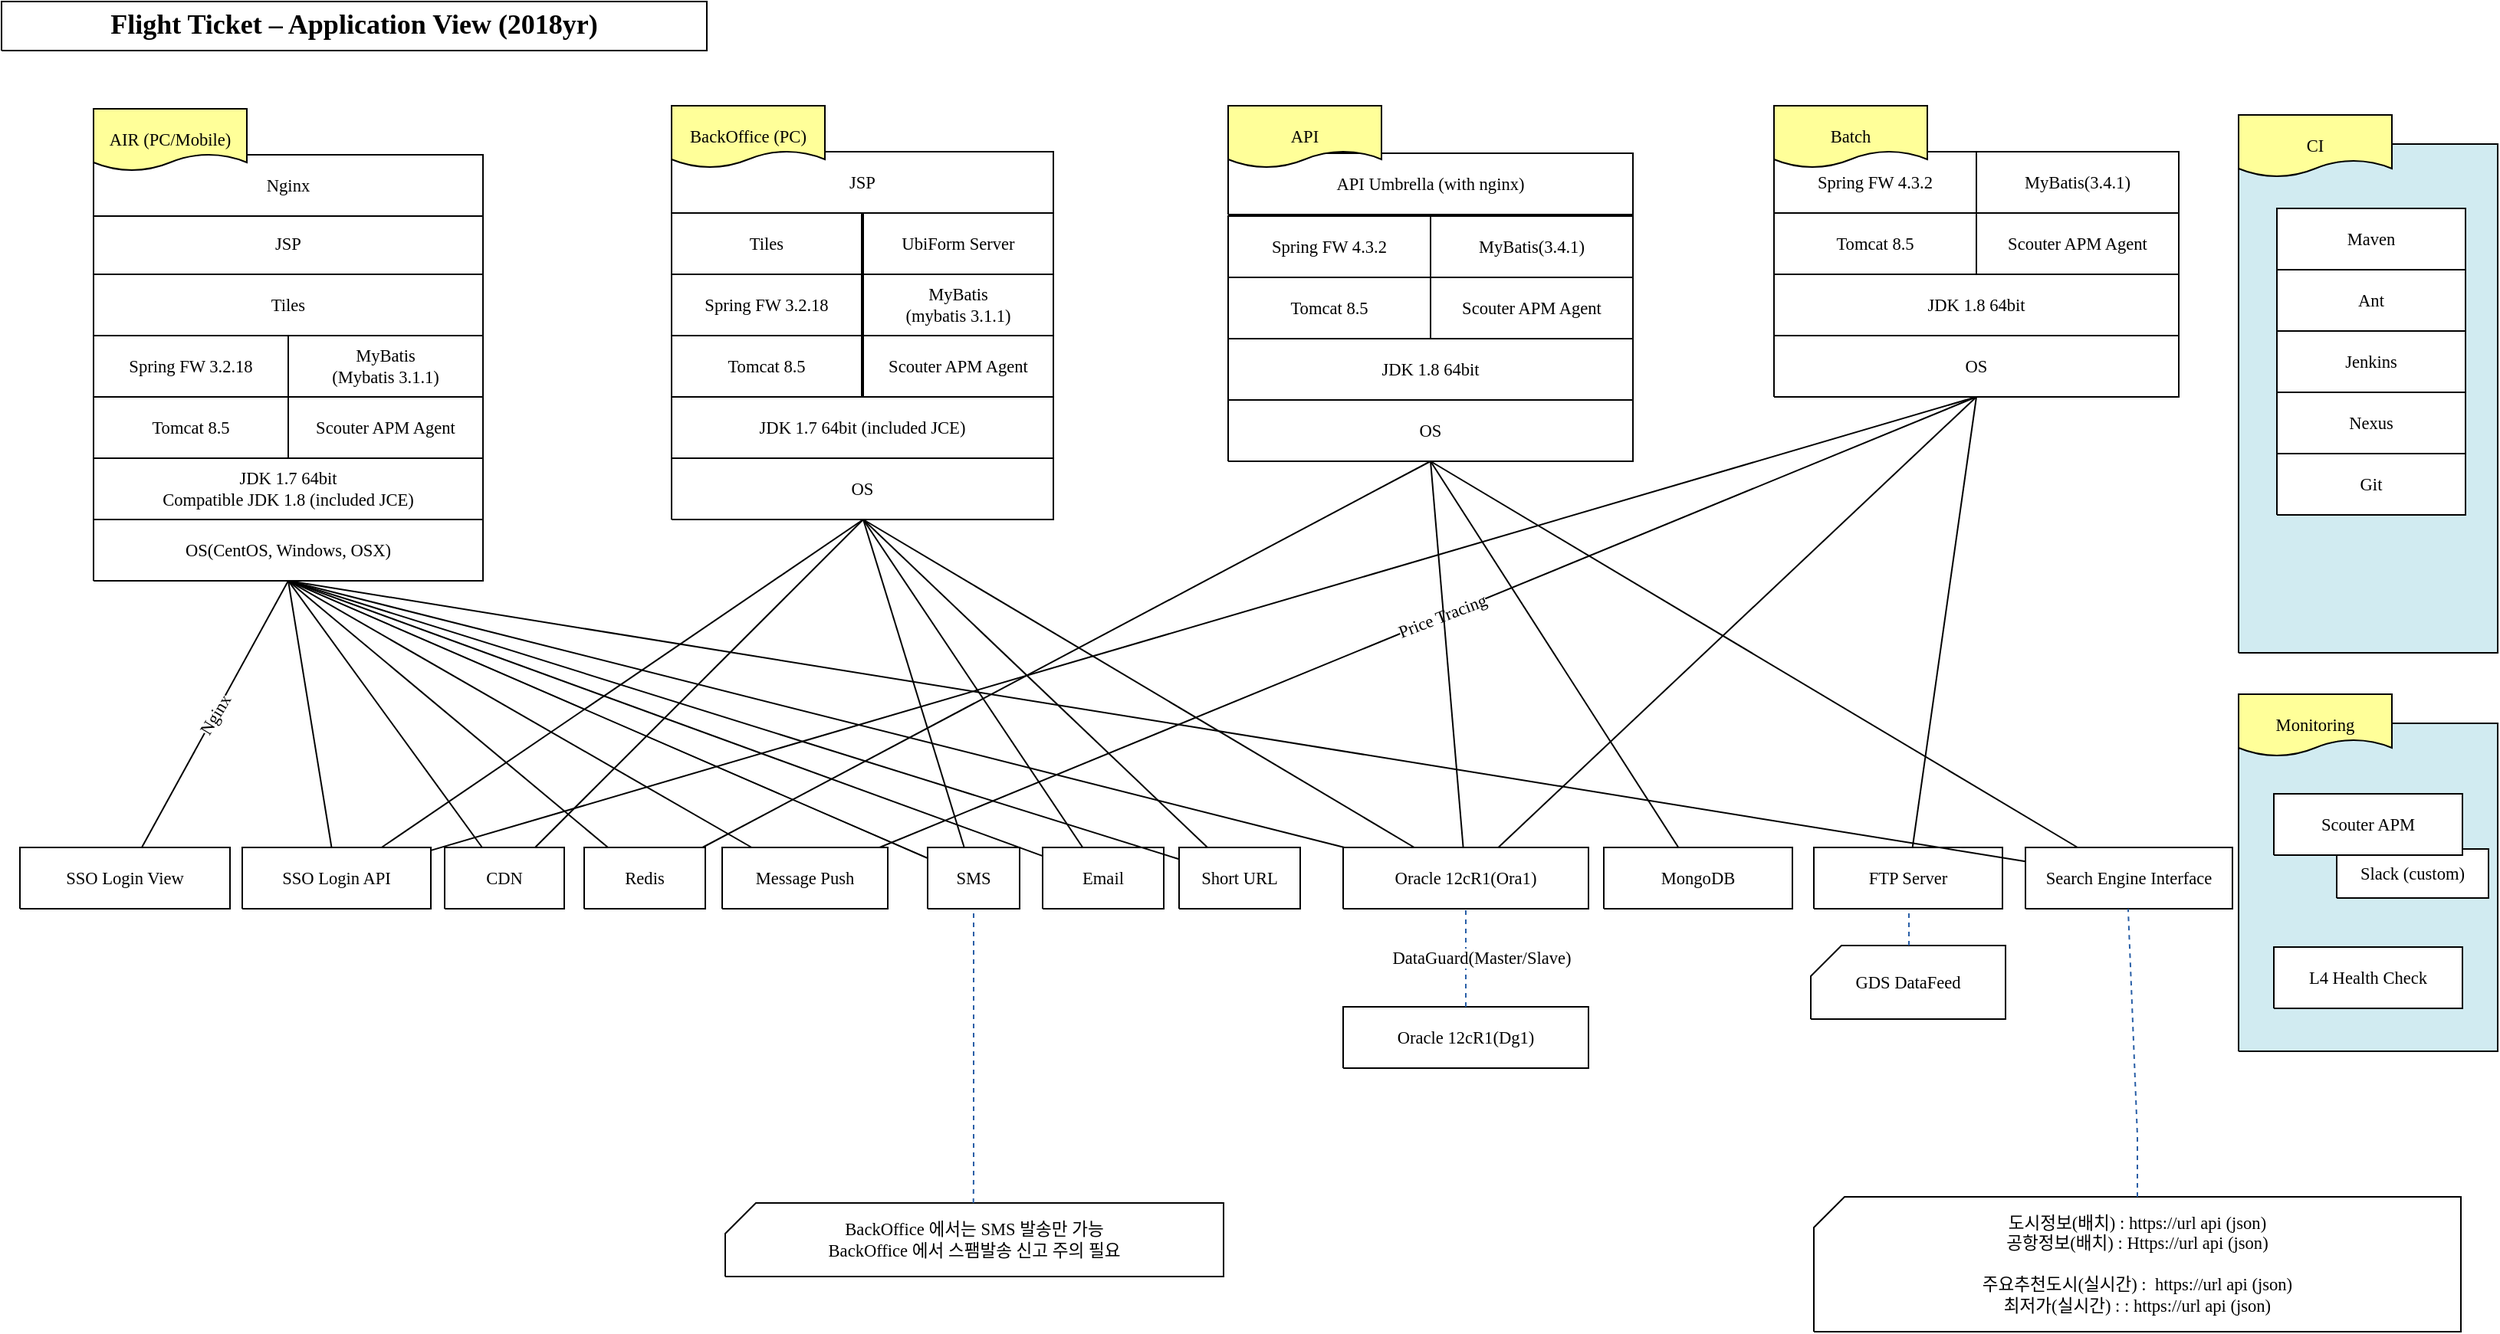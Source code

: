<mxfile version="16.2.7" type="device" pages="2"><diagram id="nNwPJ_DcBZuj2a5jL9Vc" name="Application View"><mxGraphModel dx="1251" dy="839" grid="1" gridSize="10" guides="1" tooltips="1" connect="1" arrows="1" fold="1" page="1" pageScale="1" pageWidth="1654" pageHeight="1169" math="0" shadow="0"><root><mxCell id="0"/><mxCell id="1" parent="0"/><mxCell id="7NKzOAttowaaPojc46Zz-1" value="순서도" parent="0"/><mxCell id="7NKzOAttowaaPojc46Zz-2" value="&lt;div style=&quot;font-size: 1px&quot;&gt;&lt;/div&gt;" style="verticalAlign=middle;align=center;vsdxID=63;fillColor=#d1ebf1;gradientColor=none;shape=stencil(nZBLDoAgDERP0z3SIyjew0SURgSD+Lu9kMZoXLhwN9O+tukAlrNpJg1SzDH4QW/URgNYgZTkjA4UkwJUgGXng+6DX1zLfmoymdXo17xh5zmRJ6Q42BWCfc2oJfdAr+Yv+AP9Cb7OJ3H/2JG1HNGz/84klThPVCc=);strokeColor=#000000;spacingTop=-1;spacingBottom=-1;spacingLeft=-1;spacingRight=-1;labelBackgroundColor=none;rounded=0;html=1;whiteSpace=wrap;" parent="7NKzOAttowaaPojc46Zz-1" vertex="1"><mxGeometry x="1479" y="499" width="169" height="214" as="geometry"/></mxCell><mxCell id="7NKzOAttowaaPojc46Zz-3" value="&lt;div style=&quot;font-size: 1px&quot;&gt;&lt;/div&gt;" style="verticalAlign=middle;align=center;vsdxID=59;fillColor=#d1ebf1;gradientColor=none;shape=stencil(nZBLDoAgDERP0z3SIyjew0SURgSD+Lu9kMZoXLhwN9O+tukAlrNpJg1SzDH4QW/URgNYgZTkjA4UkwJUgGXng+6DX1zLfmoymdXo17xh5zmRJ6Q42BWCfc2oJfdAr+Yv+AP9Cb7OJ3H/2JG1HNGz/84klThPVCc=);strokeColor=#000000;spacingTop=-1;spacingBottom=-1;spacingLeft=-1;spacingRight=-1;labelBackgroundColor=none;rounded=0;html=1;whiteSpace=wrap;" parent="7NKzOAttowaaPojc46Zz-1" vertex="1"><mxGeometry x="1479" y="121" width="169" height="332" as="geometry"/></mxCell><mxCell id="7NKzOAttowaaPojc46Zz-4" value="&lt;div style=&quot;font-size: 1px&quot;&gt;&lt;font style=&quot;font-size:11.29px;font-family:NanumGothic;color:#000000;direction:ltr;letter-spacing:0px;line-height:120%;opacity:1&quot;&gt;Slack (custom)&lt;br/&gt;&lt;/font&gt;&lt;/div&gt;" style="verticalAlign=middle;align=center;vsdxID=50;fillColor=#FFFFFF;gradientColor=none;shape=stencil(nZBLDoAgDERP0z3SIyjew0SURgSD+Lu9kMZoXLhwN9O+tukAlrNpJg1SzDH4QW/URgNYgZTkjA4UkwJUgGXng+6DX1zLfmoymdXo17xh5zmRJ6Q42BWCfc2oJfdAr+Yv+AP9Cb7OJ3H/2JG1HNGz/84klThPVCc=);strokeColor=#000000;spacingTop=-1;spacingBottom=-1;spacingLeft=-1;spacingRight=-1;labelBackgroundColor=none;rounded=0;html=1;whiteSpace=wrap;" parent="7NKzOAttowaaPojc46Zz-1" vertex="1"><mxGeometry x="1543" y="581" width="99" height="32" as="geometry"/></mxCell><mxCell id="7NKzOAttowaaPojc46Zz-5" value="&lt;div style=&quot;font-size: 1px&quot;&gt;&lt;font style=&quot;font-size: 11.29px ; font-family: &amp;#34;nanumgothic&amp;#34; ; color: #000000 ; direction: ltr ; letter-spacing: 0px ; line-height: 120% ; opacity: 1&quot;&gt;MyBatis&lt;br&gt;(Mybatis 3.1.1)&lt;br&gt;&lt;/font&gt;&lt;/div&gt;" style="verticalAlign=middle;align=center;vsdxID=6;fillColor=#FFFFFF;gradientColor=none;shape=stencil(nZBLDoAgDERP0z3SIyjew0SURgSD+Lu9kMZoXLhwN9O+tukAlrNpJg1SzDH4QW/URgNYgZTkjA4UkwJUgGXng+6DX1zLfmoymdXo17xh5zmRJ6Q42BWCfc2oJfdAr+Yv+AP9Cb7OJ3H/2JG1HNGz/84klThPVCc=);strokeColor=#000000;spacingTop=-1;spacingBottom=-1;spacingLeft=-1;spacingRight=-1;labelBackgroundColor=none;rounded=0;html=1;whiteSpace=wrap;" parent="7NKzOAttowaaPojc46Zz-1" vertex="1"><mxGeometry x="207" y="246" width="127" height="40" as="geometry"/></mxCell><mxCell id="7NKzOAttowaaPojc46Zz-6" value="&lt;div style=&quot;font-size: 1px&quot;&gt;&lt;font style=&quot;font-size:11.29px;font-family:NanumGothic;color:#000000;direction:ltr;letter-spacing:0px;line-height:120%;opacity:1&quot;&gt;Spring FW 3.2.18&lt;br/&gt;&lt;/font&gt;&lt;/div&gt;" style="verticalAlign=middle;align=center;vsdxID=7;fillColor=#FFFFFF;gradientColor=none;shape=stencil(nZBLDoAgDERP0z3SIyjew0SURgSD+Lu9kMZoXLhwN9O+tukAlrNpJg1SzDH4QW/URgNYgZTkjA4UkwJUgGXng+6DX1zLfmoymdXo17xh5zmRJ6Q42BWCfc2oJfdAr+Yv+AP9Cb7OJ3H/2JG1HNGz/84klThPVCc=);strokeColor=#000000;spacingTop=-1;spacingBottom=-1;spacingLeft=-1;spacingRight=-1;labelBackgroundColor=none;rounded=0;html=1;whiteSpace=wrap;" parent="7NKzOAttowaaPojc46Zz-1" vertex="1"><mxGeometry x="80" y="246" width="127" height="40" as="geometry"/></mxCell><mxCell id="7NKzOAttowaaPojc46Zz-7" value="&lt;div style=&quot;font-size: 1px&quot;&gt;&lt;font style=&quot;font-size:11.29px;font-family:NanumGothic;color:#000000;direction:ltr;letter-spacing:0px;line-height:120%;opacity:1&quot;&gt;Tomcat 8.5&lt;br/&gt;&lt;/font&gt;&lt;/div&gt;" style="verticalAlign=middle;align=center;vsdxID=8;fillColor=#FFFFFF;gradientColor=none;shape=stencil(nZBLDoAgDERP0z3SIyjew0SURgSD+Lu9kMZoXLhwN9O+tukAlrNpJg1SzDH4QW/URgNYgZTkjA4UkwJUgGXng+6DX1zLfmoymdXo17xh5zmRJ6Q42BWCfc2oJfdAr+Yv+AP9Cb7OJ3H/2JG1HNGz/84klThPVCc=);strokeColor=#000000;spacingTop=-1;spacingBottom=-1;spacingLeft=-1;spacingRight=-1;labelBackgroundColor=none;rounded=0;html=1;whiteSpace=wrap;" parent="7NKzOAttowaaPojc46Zz-1" vertex="1"><mxGeometry x="80" y="286" width="127" height="40" as="geometry"/></mxCell><mxCell id="7NKzOAttowaaPojc46Zz-8" value="&lt;div style=&quot;font-size: 1px&quot;&gt;&lt;font style=&quot;font-size:11.29px;font-family:NanumGothic;color:#000000;direction:ltr;letter-spacing:0px;line-height:120%;opacity:1&quot;&gt;JDK 1.7 64bit&lt;br/&gt;Compatible JDK 1.8 (included JCE)&lt;br/&gt;&lt;/font&gt;&lt;/div&gt;" style="verticalAlign=middle;align=center;vsdxID=9;fillColor=#FFFFFF;gradientColor=none;shape=stencil(nZBLDoAgDERP0z3SIyjew0SURgSD+Lu9kMZoXLhwN9O+tukAlrNpJg1SzDH4QW/URgNYgZTkjA4UkwJUgGXng+6DX1zLfmoymdXo17xh5zmRJ6Q42BWCfc2oJfdAr+Yv+AP9Cb7OJ3H/2JG1HNGz/84klThPVCc=);strokeColor=#000000;spacingTop=-1;spacingBottom=-1;spacingLeft=-1;spacingRight=-1;labelBackgroundColor=none;rounded=0;html=1;whiteSpace=wrap;" parent="7NKzOAttowaaPojc46Zz-1" vertex="1"><mxGeometry x="80" y="326" width="254" height="40" as="geometry"/></mxCell><mxCell id="7NKzOAttowaaPojc46Zz-9" value="&lt;div style=&quot;font-size: 1px&quot;&gt;&lt;font style=&quot;font-size:11.29px;font-family:NanumGothic;color:#000000;direction:ltr;letter-spacing:0px;line-height:120%;opacity:1&quot;&gt;OS(CentOS, Windows, OSX)&lt;br/&gt;&lt;/font&gt;&lt;/div&gt;" style="verticalAlign=middle;align=center;vsdxID=10;fillColor=#FFFFFF;gradientColor=none;shape=stencil(nZBLDoAgDERP0z3SIyjew0SURgSD+Lu9kMZoXLhwN9O+tukAlrNpJg1SzDH4QW/URgNYgZTkjA4UkwJUgGXng+6DX1zLfmoymdXo17xh5zmRJ6Q42BWCfc2oJfdAr+Yv+AP9Cb7OJ3H/2JG1HNGz/84klThPVCc=);strokeColor=#000000;spacingTop=-1;spacingBottom=-1;spacingLeft=-1;spacingRight=-1;labelBackgroundColor=none;rounded=0;html=1;whiteSpace=wrap;" parent="7NKzOAttowaaPojc46Zz-1" vertex="1"><mxGeometry x="80" y="366" width="254" height="40" as="geometry"/></mxCell><mxCell id="7NKzOAttowaaPojc46Zz-10" value="&lt;div style=&quot;font-size: 1px&quot;&gt;&lt;font style=&quot;font-size: 11.29px ; font-family: &amp;#34;nanumgothic&amp;#34; ; color: #000000 ; direction: ltr ; letter-spacing: 0px ; line-height: 120% ; opacity: 1&quot;&gt;Scouter APM Agent&lt;br&gt;&lt;/font&gt;&lt;/div&gt;" style="verticalAlign=middle;align=center;vsdxID=11;fillColor=#FFFFFF;gradientColor=none;shape=stencil(nZBLDoAgDERP0z3SIyjew0SURgSD+Lu9kMZoXLhwN9O+tukAlrNpJg1SzDH4QW/URgNYgZTkjA4UkwJUgGXng+6DX1zLfmoymdXo17xh5zmRJ6Q42BWCfc2oJfdAr+Yv+AP9Cb7OJ3H/2JG1HNGz/84klThPVCc=);strokeColor=#000000;spacingTop=-1;spacingBottom=-1;spacingLeft=-1;spacingRight=-1;labelBackgroundColor=none;rounded=0;html=1;whiteSpace=wrap;" parent="7NKzOAttowaaPojc46Zz-1" vertex="1"><mxGeometry x="207" y="286" width="127" height="40" as="geometry"/></mxCell><mxCell id="7NKzOAttowaaPojc46Zz-11" value="&lt;div style=&quot;font-size: 1px&quot;&gt;&lt;font style=&quot;font-size:11.29px;font-family:NanumGothic;color:#000000;direction:ltr;letter-spacing:0px;line-height:120%;opacity:1&quot;&gt;JSP&lt;br/&gt;&lt;/font&gt;&lt;/div&gt;" style="verticalAlign=middle;align=center;vsdxID=12;fillColor=#FFFFFF;gradientColor=none;shape=stencil(nZBLDoAgDERP0z3SIyjew0SURgSD+Lu9kMZoXLhwN9O+tukAlrNpJg1SzDH4QW/URgNYgZTkjA4UkwJUgGXng+6DX1zLfmoymdXo17xh5zmRJ6Q42BWCfc2oJfdAr+Yv+AP9Cb7OJ3H/2JG1HNGz/84klThPVCc=);strokeColor=#000000;spacingTop=-1;spacingBottom=-1;spacingLeft=-1;spacingRight=-1;labelBackgroundColor=none;rounded=0;html=1;whiteSpace=wrap;" parent="7NKzOAttowaaPojc46Zz-1" vertex="1"><mxGeometry x="80" y="166" width="254" height="40" as="geometry"/></mxCell><mxCell id="7NKzOAttowaaPojc46Zz-12" value="&lt;div style=&quot;font-size: 1px&quot;&gt;&lt;font style=&quot;font-size:11.29px;font-family:NanumGothic;color:#000000;direction:ltr;letter-spacing:0px;line-height:120%;opacity:1&quot;&gt;Tiles&lt;br/&gt;&lt;/font&gt;&lt;/div&gt;" style="verticalAlign=middle;align=center;vsdxID=13;fillColor=#FFFFFF;gradientColor=none;shape=stencil(nZBLDoAgDERP0z3SIyjew0SURgSD+Lu9kMZoXLhwN9O+tukAlrNpJg1SzDH4QW/URgNYgZTkjA4UkwJUgGXng+6DX1zLfmoymdXo17xh5zmRJ6Q42BWCfc2oJfdAr+Yv+AP9Cb7OJ3H/2JG1HNGz/84klThPVCc=);strokeColor=#000000;spacingTop=-1;spacingBottom=-1;spacingLeft=-1;spacingRight=-1;labelBackgroundColor=none;rounded=0;html=1;whiteSpace=wrap;" parent="7NKzOAttowaaPojc46Zz-1" vertex="1"><mxGeometry x="80" y="206" width="254" height="40" as="geometry"/></mxCell><mxCell id="7NKzOAttowaaPojc46Zz-13" value="&lt;div style=&quot;font-size: 1px&quot;&gt;&lt;font style=&quot;font-size:11.29px;font-family:NanumGothic;color:#000000;direction:ltr;letter-spacing:0px;line-height:120%;opacity:1&quot;&gt;Oracle 12cR1(Ora1)&lt;br/&gt;&lt;/font&gt;&lt;/div&gt;" style="verticalAlign=middle;align=center;vsdxID=14;fillColor=#FFFFFF;gradientColor=none;shape=stencil(nZBLDoAgDERP0z3SIyjew0SURgSD+Lu9kMZoXLhwN9O+tukAlrNpJg1SzDH4QW/URgNYgZTkjA4UkwJUgGXng+6DX1zLfmoymdXo17xh5zmRJ6Q42BWCfc2oJfdAr+Yv+AP9Cb7OJ3H/2JG1HNGz/84klThPVCc=);strokeColor=#000000;spacingTop=-1;spacingBottom=-1;spacingLeft=-1;spacingRight=-1;labelBackgroundColor=none;rounded=0;html=1;whiteSpace=wrap;" parent="7NKzOAttowaaPojc46Zz-1" vertex="1"><mxGeometry x="895" y="580" width="160" height="40" as="geometry"/></mxCell><mxCell id="7NKzOAttowaaPojc46Zz-14" value="&lt;div style=&quot;font-size: 1px&quot;&gt;&lt;font style=&quot;font-size: 11.29px ; font-family: &amp;#34;nanumgothic&amp;#34; ; color: #000000 ; direction: ltr ; letter-spacing: 0px ; line-height: 120% ; opacity: 1&quot;&gt;MyBatis&lt;br&gt;(mybatis 3.1.1)&lt;br&gt;&lt;/font&gt;&lt;/div&gt;" style="verticalAlign=middle;align=center;vsdxID=27;fillColor=#FFFFFF;gradientColor=none;shape=stencil(nZBLDoAgDERP0z3SIyjew0SURgSD+Lu9kMZoXLhwN9O+tukAlrNpJg1SzDH4QW/URgNYgZTkjA4UkwJUgGXng+6DX1zLfmoymdXo17xh5zmRJ6Q42BWCfc2oJfdAr+Yv+AP9Cb7OJ3H/2JG1HNGz/84klThPVCc=);strokeColor=#000000;spacingTop=-1;spacingBottom=-1;spacingLeft=-1;spacingRight=-1;labelBackgroundColor=none;rounded=0;html=1;whiteSpace=wrap;" parent="7NKzOAttowaaPojc46Zz-1" vertex="1"><mxGeometry x="582" y="206" width="124" height="40" as="geometry"/></mxCell><mxCell id="7NKzOAttowaaPojc46Zz-15" value="&lt;div style=&quot;font-size: 1px&quot;&gt;&lt;font style=&quot;font-size:11.29px;font-family:NanumGothic;color:#000000;direction:ltr;letter-spacing:0px;line-height:120%;opacity:1&quot;&gt;Spring FW 3.2.18&lt;br/&gt;&lt;/font&gt;&lt;/div&gt;" style="verticalAlign=middle;align=center;vsdxID=28;fillColor=#FFFFFF;gradientColor=none;shape=stencil(nZBLDoAgDERP0z3SIyjew0SURgSD+Lu9kMZoXLhwN9O+tukAlrNpJg1SzDH4QW/URgNYgZTkjA4UkwJUgGXng+6DX1zLfmoymdXo17xh5zmRJ6Q42BWCfc2oJfdAr+Yv+AP9Cb7OJ3H/2JG1HNGz/84klThPVCc=);strokeColor=#000000;spacingTop=-1;spacingBottom=-1;spacingLeft=-1;spacingRight=-1;labelBackgroundColor=none;rounded=0;html=1;whiteSpace=wrap;" parent="7NKzOAttowaaPojc46Zz-1" vertex="1"><mxGeometry x="457" y="206" width="124" height="40" as="geometry"/></mxCell><mxCell id="7NKzOAttowaaPojc46Zz-16" value="&lt;div style=&quot;font-size: 1px&quot;&gt;&lt;font style=&quot;font-size:11.29px;font-family:NanumGothic;color:#000000;direction:ltr;letter-spacing:0px;line-height:120%;opacity:1&quot;&gt;Tomcat 8.5&lt;br/&gt;&lt;/font&gt;&lt;/div&gt;" style="verticalAlign=middle;align=center;vsdxID=29;fillColor=#FFFFFF;gradientColor=none;shape=stencil(nZBLDoAgDERP0z3SIyjew0SURgSD+Lu9kMZoXLhwN9O+tukAlrNpJg1SzDH4QW/URgNYgZTkjA4UkwJUgGXng+6DX1zLfmoymdXo17xh5zmRJ6Q42BWCfc2oJfdAr+Yv+AP9Cb7OJ3H/2JG1HNGz/84klThPVCc=);strokeColor=#000000;spacingTop=-1;spacingBottom=-1;spacingLeft=-1;spacingRight=-1;labelBackgroundColor=none;rounded=0;html=1;whiteSpace=wrap;" parent="7NKzOAttowaaPojc46Zz-1" vertex="1"><mxGeometry x="457" y="246" width="124" height="40" as="geometry"/></mxCell><mxCell id="7NKzOAttowaaPojc46Zz-17" value="&lt;div style=&quot;font-size: 1px&quot;&gt;&lt;font style=&quot;font-size:11.29px;font-family:NanumGothic;color:#000000;direction:ltr;letter-spacing:0px;line-height:120%;opacity:1&quot;&gt;JDK 1.7 64bit (included JCE)&lt;br/&gt;&lt;/font&gt;&lt;/div&gt;" style="verticalAlign=middle;align=center;vsdxID=30;fillColor=#FFFFFF;gradientColor=none;shape=stencil(nZBLDoAgDERP0z3SIyjew0SURgSD+Lu9kMZoXLhwN9O+tukAlrNpJg1SzDH4QW/URgNYgZTkjA4UkwJUgGXng+6DX1zLfmoymdXo17xh5zmRJ6Q42BWCfc2oJfdAr+Yv+AP9Cb7OJ3H/2JG1HNGz/84klThPVCc=);strokeColor=#000000;spacingTop=-1;spacingBottom=-1;spacingLeft=-1;spacingRight=-1;labelBackgroundColor=none;rounded=0;html=1;whiteSpace=wrap;" parent="7NKzOAttowaaPojc46Zz-1" vertex="1"><mxGeometry x="457" y="286" width="249" height="40" as="geometry"/></mxCell><mxCell id="7NKzOAttowaaPojc46Zz-18" value="&lt;div style=&quot;font-size: 1px&quot;&gt;&lt;font style=&quot;font-size:11.29px;font-family:NanumGothic;color:#000000;direction:ltr;letter-spacing:0px;line-height:120%;opacity:1&quot;&gt;OS&lt;br/&gt;&lt;/font&gt;&lt;/div&gt;" style="verticalAlign=middle;align=center;vsdxID=31;fillColor=#FFFFFF;gradientColor=none;shape=stencil(nZBLDoAgDERP0z3SIyjew0SURgSD+Lu9kMZoXLhwN9O+tukAlrNpJg1SzDH4QW/URgNYgZTkjA4UkwJUgGXng+6DX1zLfmoymdXo17xh5zmRJ6Q42BWCfc2oJfdAr+Yv+AP9Cb7OJ3H/2JG1HNGz/84klThPVCc=);strokeColor=#000000;spacingTop=-1;spacingBottom=-1;spacingLeft=-1;spacingRight=-1;labelBackgroundColor=none;rounded=0;html=1;whiteSpace=wrap;" parent="7NKzOAttowaaPojc46Zz-1" vertex="1"><mxGeometry x="457" y="326" width="249" height="40" as="geometry"/></mxCell><mxCell id="7NKzOAttowaaPojc46Zz-19" value="&lt;div style=&quot;font-size: 1px&quot;&gt;&lt;font style=&quot;font-size: 11.29px ; font-family: &amp;#34;nanumgothic&amp;#34; ; color: #000000 ; direction: ltr ; letter-spacing: 0px ; line-height: 120% ; opacity: 1&quot;&gt;Scouter APM Agent&lt;br&gt;&lt;/font&gt;&lt;/div&gt;" style="verticalAlign=middle;align=center;vsdxID=32;fillColor=#FFFFFF;gradientColor=none;shape=stencil(nZBLDoAgDERP0z3SIyjew0SURgSD+Lu9kMZoXLhwN9O+tukAlrNpJg1SzDH4QW/URgNYgZTkjA4UkwJUgGXng+6DX1zLfmoymdXo17xh5zmRJ6Q42BWCfc2oJfdAr+Yv+AP9Cb7OJ3H/2JG1HNGz/84klThPVCc=);strokeColor=#000000;spacingTop=-1;spacingBottom=-1;spacingLeft=-1;spacingRight=-1;labelBackgroundColor=none;rounded=0;html=1;whiteSpace=wrap;" parent="7NKzOAttowaaPojc46Zz-1" vertex="1"><mxGeometry x="582" y="246" width="124" height="40" as="geometry"/></mxCell><mxCell id="7NKzOAttowaaPojc46Zz-20" value="&lt;div style=&quot;font-size: 1px&quot;&gt;&lt;font style=&quot;font-size:11.29px;font-family:NanumGothic;color:#000000;direction:ltr;letter-spacing:0px;line-height:120%;opacity:1&quot;&gt;JSP&lt;br/&gt;&lt;/font&gt;&lt;/div&gt;" style="verticalAlign=middle;align=center;vsdxID=33;fillColor=#FFFFFF;gradientColor=none;shape=stencil(nZBLDoAgDERP0z3SIyjew0SURgSD+Lu9kMZoXLhwN9O+tukAlrNpJg1SzDH4QW/URgNYgZTkjA4UkwJUgGXng+6DX1zLfmoymdXo17xh5zmRJ6Q42BWCfc2oJfdAr+Yv+AP9Cb7OJ3H/2JG1HNGz/84klThPVCc=);strokeColor=#000000;spacingTop=-1;spacingBottom=-1;spacingLeft=-1;spacingRight=-1;labelBackgroundColor=none;rounded=0;html=1;whiteSpace=wrap;" parent="7NKzOAttowaaPojc46Zz-1" vertex="1"><mxGeometry x="457" y="126" width="249" height="40" as="geometry"/></mxCell><mxCell id="7NKzOAttowaaPojc46Zz-21" value="&lt;div style=&quot;font-size: 1px&quot;&gt;&lt;font style=&quot;font-size:11.29px;font-family:NanumGothic;color:#000000;direction:ltr;letter-spacing:0px;line-height:120%;opacity:1&quot;&gt;Tiles&lt;br/&gt;&lt;/font&gt;&lt;/div&gt;" style="verticalAlign=middle;align=center;vsdxID=34;fillColor=#FFFFFF;gradientColor=none;shape=stencil(nZBLDoAgDERP0z3SIyjew0SURgSD+Lu9kMZoXLhwN9O+tukAlrNpJg1SzDH4QW/URgNYgZTkjA4UkwJUgGXng+6DX1zLfmoymdXo17xh5zmRJ6Q42BWCfc2oJfdAr+Yv+AP9Cb7OJ3H/2JG1HNGz/84klThPVCc=);strokeColor=#000000;spacingTop=-1;spacingBottom=-1;spacingLeft=-1;spacingRight=-1;labelBackgroundColor=none;rounded=0;html=1;whiteSpace=wrap;" parent="7NKzOAttowaaPojc46Zz-1" vertex="1"><mxGeometry x="457" y="166" width="124" height="40" as="geometry"/></mxCell><mxCell id="7NKzOAttowaaPojc46Zz-22" value="&lt;div style=&quot;font-size: 1px&quot;&gt;&lt;font style=&quot;font-size: 11.29px ; font-family: &amp;#34;nanumgothic&amp;#34; ; color: #000000 ; direction: ltr ; letter-spacing: 0px ; line-height: 120% ; opacity: 1&quot;&gt;BackOffice (PC)&lt;br&gt;&lt;/font&gt;&lt;/div&gt;" style="verticalAlign=middle;align=center;vsdxID=35;fillColor=#ffff99;gradientColor=none;shape=stencil(tZLBDoIwDIafZseZsQX0jvoeiwxYnBvppuDbu1mMgOFC4q3t/7X9l5WI0reyU4QzH8BdVa+r0BJxJJxr2yrQIUZEnIgoaweqAXe3FeadTGSKbu6RJgzYx1IHZ0/MDvtd/i6ckTXarrJsHczYZnTpQMIlijDSBWoMRjor+Ih/5uUr49hA5aA9BRdk0M7OXmQkNIrGVbQ2splJvleq+ylvNPdnb9nUWwy+f15rY/BkpvryRmIJ70ucXg==);strokeColor=#000000;spacingTop=-1;spacingBottom=-1;spacingLeft=-1;spacingRight=-1;labelBackgroundColor=none;rounded=0;html=1;whiteSpace=wrap;" parent="7NKzOAttowaaPojc46Zz-1" vertex="1"><mxGeometry x="457" y="96" width="100" height="40" as="geometry"/></mxCell><mxCell id="7NKzOAttowaaPojc46Zz-23" value="&lt;div style=&quot;font-size: 1px&quot;&gt;&lt;font style=&quot;font-size:11.29px;font-family:NanumGothic;color:#000000;direction:ltr;letter-spacing:0px;line-height:120%;opacity:1&quot;&gt;MyBatis(3.4.1)&lt;br/&gt;&lt;/font&gt;&lt;/div&gt;" style="verticalAlign=middle;align=center;vsdxID=38;fillColor=#FFFFFF;gradientColor=none;shape=stencil(nZBLDoAgDERP0z3SIyjew0SURgSD+Lu9kMZoXLhwN9O+tukAlrNpJg1SzDH4QW/URgNYgZTkjA4UkwJUgGXng+6DX1zLfmoymdXo17xh5zmRJ6Q42BWCfc2oJfdAr+Yv+AP9Cb7OJ3H/2JG1HNGz/84klThPVCc=);strokeColor=#000000;spacingTop=-1;spacingBottom=-1;spacingLeft=-1;spacingRight=-1;labelBackgroundColor=none;rounded=0;html=1;whiteSpace=wrap;" parent="7NKzOAttowaaPojc46Zz-1" vertex="1"><mxGeometry x="952" y="168" width="132" height="40" as="geometry"/></mxCell><mxCell id="7NKzOAttowaaPojc46Zz-24" value="&lt;div style=&quot;font-size: 1px&quot;&gt;&lt;font style=&quot;font-size:11.29px;font-family:NanumGothic;color:#000000;direction:ltr;letter-spacing:0px;line-height:120%;opacity:1&quot;&gt;Spring FW 4.3.2&lt;br/&gt;&lt;/font&gt;&lt;/div&gt;" style="verticalAlign=middle;align=center;vsdxID=39;fillColor=#FFFFFF;gradientColor=none;shape=stencil(nZBLDoAgDERP0z3SIyjew0SURgSD+Lu9kMZoXLhwN9O+tukAlrNpJg1SzDH4QW/URgNYgZTkjA4UkwJUgGXng+6DX1zLfmoymdXo17xh5zmRJ6Q42BWCfc2oJfdAr+Yv+AP9Cb7OJ3H/2JG1HNGz/84klThPVCc=);strokeColor=#000000;spacingTop=-1;spacingBottom=-1;spacingLeft=-1;spacingRight=-1;labelBackgroundColor=none;rounded=0;html=1;whiteSpace=wrap;" parent="7NKzOAttowaaPojc46Zz-1" vertex="1"><mxGeometry x="820" y="168" width="132" height="40" as="geometry"/></mxCell><mxCell id="7NKzOAttowaaPojc46Zz-25" value="&lt;div style=&quot;font-size: 1px&quot;&gt;&lt;font style=&quot;font-size:11.29px;font-family:NanumGothic;color:#000000;direction:ltr;letter-spacing:0px;line-height:120%;opacity:1&quot;&gt;Tomcat 8.5&lt;br/&gt;&lt;/font&gt;&lt;/div&gt;" style="verticalAlign=middle;align=center;vsdxID=40;fillColor=#FFFFFF;gradientColor=none;shape=stencil(nZBLDoAgDERP0z3SIyjew0SURgSD+Lu9kMZoXLhwN9O+tukAlrNpJg1SzDH4QW/URgNYgZTkjA4UkwJUgGXng+6DX1zLfmoymdXo17xh5zmRJ6Q42BWCfc2oJfdAr+Yv+AP9Cb7OJ3H/2JG1HNGz/84klThPVCc=);strokeColor=#000000;spacingTop=-1;spacingBottom=-1;spacingLeft=-1;spacingRight=-1;labelBackgroundColor=none;rounded=0;html=1;whiteSpace=wrap;" parent="7NKzOAttowaaPojc46Zz-1" vertex="1"><mxGeometry x="820" y="208" width="132" height="40" as="geometry"/></mxCell><mxCell id="7NKzOAttowaaPojc46Zz-26" value="&lt;div style=&quot;font-size: 1px&quot;&gt;&lt;font style=&quot;font-size:11.29px;font-family:NanumGothic;color:#000000;direction:ltr;letter-spacing:0px;line-height:120%;opacity:1&quot;&gt;JDK 1.8 64bit&lt;br/&gt;&lt;/font&gt;&lt;/div&gt;" style="verticalAlign=middle;align=center;vsdxID=41;fillColor=#FFFFFF;gradientColor=none;shape=stencil(nZBLDoAgDERP0z3SIyjew0SURgSD+Lu9kMZoXLhwN9O+tukAlrNpJg1SzDH4QW/URgNYgZTkjA4UkwJUgGXng+6DX1zLfmoymdXo17xh5zmRJ6Q42BWCfc2oJfdAr+Yv+AP9Cb7OJ3H/2JG1HNGz/84klThPVCc=);strokeColor=#000000;spacingTop=-1;spacingBottom=-1;spacingLeft=-1;spacingRight=-1;labelBackgroundColor=none;rounded=0;html=1;whiteSpace=wrap;" parent="7NKzOAttowaaPojc46Zz-1" vertex="1"><mxGeometry x="820" y="248" width="264" height="40" as="geometry"/></mxCell><mxCell id="7NKzOAttowaaPojc46Zz-27" value="&lt;div style=&quot;font-size: 1px&quot;&gt;&lt;font style=&quot;font-size:11.29px;font-family:NanumGothic;color:#000000;direction:ltr;letter-spacing:0px;line-height:120%;opacity:1&quot;&gt;OS&lt;br/&gt;&lt;/font&gt;&lt;/div&gt;" style="verticalAlign=middle;align=center;vsdxID=42;fillColor=#FFFFFF;gradientColor=none;shape=stencil(nZBLDoAgDERP0z3SIyjew0SURgSD+Lu9kMZoXLhwN9O+tukAlrNpJg1SzDH4QW/URgNYgZTkjA4UkwJUgGXng+6DX1zLfmoymdXo17xh5zmRJ6Q42BWCfc2oJfdAr+Yv+AP9Cb7OJ3H/2JG1HNGz/84klThPVCc=);strokeColor=#000000;spacingTop=-1;spacingBottom=-1;spacingLeft=-1;spacingRight=-1;labelBackgroundColor=none;rounded=0;html=1;whiteSpace=wrap;" parent="7NKzOAttowaaPojc46Zz-1" vertex="1"><mxGeometry x="820" y="288" width="264" height="40" as="geometry"/></mxCell><mxCell id="7NKzOAttowaaPojc46Zz-28" value="&lt;div style=&quot;font-size: 1px&quot;&gt;&lt;font style=&quot;font-size: 11.29px ; font-family: &amp;#34;nanumgothic&amp;#34; ; color: #000000 ; direction: ltr ; letter-spacing: 0px ; line-height: 120% ; opacity: 1&quot;&gt;Scouter APM Agent&lt;br&gt;&lt;/font&gt;&lt;/div&gt;" style="verticalAlign=middle;align=center;vsdxID=43;fillColor=#FFFFFF;gradientColor=none;shape=stencil(nZBLDoAgDERP0z3SIyjew0SURgSD+Lu9kMZoXLhwN9O+tukAlrNpJg1SzDH4QW/URgNYgZTkjA4UkwJUgGXng+6DX1zLfmoymdXo17xh5zmRJ6Q42BWCfc2oJfdAr+Yv+AP9Cb7OJ3H/2JG1HNGz/84klThPVCc=);strokeColor=#000000;spacingTop=-1;spacingBottom=-1;spacingLeft=-1;spacingRight=-1;labelBackgroundColor=none;rounded=0;html=1;whiteSpace=wrap;" parent="7NKzOAttowaaPojc46Zz-1" vertex="1"><mxGeometry x="952" y="208" width="132" height="40" as="geometry"/></mxCell><mxCell id="7NKzOAttowaaPojc46Zz-29" value="&lt;div style=&quot;font-size: 1px&quot;&gt;&lt;font style=&quot;font-size:11.29px;font-family:NanumGothic;color:#000000;direction:ltr;letter-spacing:0px;line-height:120%;opacity:1&quot;&gt;UbiForm Server&lt;br/&gt;&lt;/font&gt;&lt;/div&gt;" style="verticalAlign=middle;align=center;vsdxID=55;fillColor=#FFFFFF;gradientColor=none;shape=stencil(nZBLDoAgDERP0z3SIyjew0SURgSD+Lu9kMZoXLhwN9O+tukAlrNpJg1SzDH4QW/URgNYgZTkjA4UkwJUgGXng+6DX1zLfmoymdXo17xh5zmRJ6Q42BWCfc2oJfdAr+Yv+AP9Cb7OJ3H/2JG1HNGz/84klThPVCc=);strokeColor=#000000;spacingTop=-1;spacingBottom=-1;spacingLeft=-1;spacingRight=-1;labelBackgroundColor=none;rounded=0;html=1;whiteSpace=wrap;" parent="7NKzOAttowaaPojc46Zz-1" vertex="1"><mxGeometry x="582" y="166" width="124" height="40" as="geometry"/></mxCell><mxCell id="7NKzOAttowaaPojc46Zz-31" value="&lt;div&gt;&lt;font style=&quot;font-family: &amp;#34;nanumgothic&amp;#34; ; color: rgb(0 , 0 , 0) ; direction: ltr ; letter-spacing: 0px ; line-height: 120% ; opacity: 1&quot;&gt;&lt;b&gt;&lt;font style=&quot;font-size: 18px&quot;&gt;Flight Ticket – Application View (2018yr)&lt;/font&gt;&lt;br&gt;&lt;/b&gt;&lt;/font&gt;&lt;/div&gt;" style="verticalAlign=middle;align=center;vsdxID=107;fillColor=none;gradientColor=none;shape=stencil(nZBLDoAgDERP0z3SIyjew0SURgSD+Lu9kMZoXLhwN9O+tukAlrNpJg1SzDH4QW/URgNYgZTkjA4UkwJUgGXng+6DX1zLfmoymdXo17xh5zmRJ6Q42BWCfc2oJfdAr+Yv+AP9Cb7OJ3H/2JG1HNGz/84klThPVCc=);strokeColor=#000000;spacingTop=-1;spacingBottom=-1;spacingLeft=-1;spacingRight=-1;labelBackgroundColor=none;rounded=0;html=1;whiteSpace=wrap;" parent="7NKzOAttowaaPojc46Zz-1" vertex="1"><mxGeometry x="20" y="28" width="460" height="32" as="geometry"/></mxCell><mxCell id="7NKzOAttowaaPojc46Zz-32" value="&lt;div style=&quot;font-size: 1px&quot;&gt;&lt;font style=&quot;font-size:11.29px;font-family:NanumGothic;color:#000000;direction:ltr;letter-spacing:0px;line-height:120%;opacity:1&quot;&gt;Redis&lt;br/&gt;&lt;/font&gt;&lt;/div&gt;" style="verticalAlign=middle;align=center;vsdxID=109;fillColor=#FFFFFF;gradientColor=none;shape=stencil(nZBLDoAgDERP0z3SIyjew0SURgSD+Lu9kMZoXLhwN9O+tukAlrNpJg1SzDH4QW/URgNYgZTkjA4UkwJUgGXng+6DX1zLfmoymdXo17xh5zmRJ6Q42BWCfc2oJfdAr+Yv+AP9Cb7OJ3H/2JG1HNGz/84klThPVCc=);strokeColor=#000000;spacingTop=-1;spacingBottom=-1;spacingLeft=-1;spacingRight=-1;labelBackgroundColor=none;rounded=0;html=1;whiteSpace=wrap;" parent="7NKzOAttowaaPojc46Zz-1" vertex="1"><mxGeometry x="400" y="580" width="79" height="40" as="geometry"/></mxCell><mxCell id="7NKzOAttowaaPojc46Zz-33" value="&lt;div style=&quot;font-size: 1px&quot;&gt;&lt;font style=&quot;font-size:11.29px;font-family:NanumGothic;color:#000000;direction:ltr;letter-spacing:0px;line-height:120%;opacity:1&quot;&gt;API Umbrella (with nginx)&lt;br/&gt;&lt;/font&gt;&lt;/div&gt;" style="verticalAlign=middle;align=center;vsdxID=112;fillColor=#FFFFFF;gradientColor=none;shape=stencil(nZBLDoAgDERP0z3SIyjew0SURgSD+Lu9kMZoXLhwN9O+tukAlrNpJg1SzDH4QW/URgNYgZTkjA4UkwJUgGXng+6DX1zLfmoymdXo17xh5zmRJ6Q42BWCfc2oJfdAr+Yv+AP9Cb7OJ3H/2JG1HNGz/84klThPVCc=);strokeColor=#000000;spacingTop=-1;spacingBottom=-1;spacingLeft=-1;spacingRight=-1;labelBackgroundColor=none;rounded=0;html=1;whiteSpace=wrap;" parent="7NKzOAttowaaPojc46Zz-1" vertex="1"><mxGeometry x="820" y="127" width="264" height="40" as="geometry"/></mxCell><mxCell id="7NKzOAttowaaPojc46Zz-34" value="&lt;div style=&quot;font-size: 1px&quot;&gt;&lt;font style=&quot;font-size:11.29px;font-family:NanumGothic;color:#000000;direction:ltr;letter-spacing:0px;line-height:120%;opacity:1&quot;&gt;API&lt;br/&gt;&lt;/font&gt;&lt;/div&gt;" style="verticalAlign=middle;align=center;vsdxID=46;fillColor=#ffff99;gradientColor=none;shape=stencil(tZLBDoIwDIafZseZsQX0jvoeiwxYnBvppuDbu1mMgOFC4q3t/7X9l5WI0reyU4QzH8BdVa+r0BJxJJxr2yrQIUZEnIgoaweqAXe3FeadTGSKbu6RJgzYx1IHZ0/MDvtd/i6ckTXarrJsHczYZnTpQMIlijDSBWoMRjor+Ih/5uUr49hA5aA9BRdk0M7OXmQkNIrGVbQ2splJvleq+ylvNPdnb9nUWwy+f15rY/BkpvryRmIJ70ucXg==);strokeColor=#000000;spacingTop=-1;spacingBottom=-1;spacingLeft=-1;spacingRight=-1;labelBackgroundColor=none;rounded=0;html=1;whiteSpace=wrap;" parent="7NKzOAttowaaPojc46Zz-1" vertex="1"><mxGeometry x="820" y="96" width="100" height="40" as="geometry"/></mxCell><mxCell id="7NKzOAttowaaPojc46Zz-35" value="&lt;div style=&quot;font-size: 1px&quot;&gt;&lt;font style=&quot;font-size:11.29px;font-family:NanumGothic;color:#000000;direction:ltr;letter-spacing:0px;line-height:120%;opacity:1&quot;&gt;Nginx&lt;br/&gt;&lt;/font&gt;&lt;/div&gt;" style="verticalAlign=middle;align=center;vsdxID=113;fillColor=#FFFFFF;gradientColor=none;shape=stencil(nZBLDoAgDERP0z3SIyjew0SURgSD+Lu9kMZoXLhwN9O+tukAlrNpJg1SzDH4QW/URgNYgZTkjA4UkwJUgGXng+6DX1zLfmoymdXo17xh5zmRJ6Q42BWCfc2oJfdAr+Yv+AP9Cb7OJ3H/2JG1HNGz/84klThPVCc=);strokeColor=#000000;spacingTop=-1;spacingBottom=-1;spacingLeft=-1;spacingRight=-1;labelBackgroundColor=none;rounded=0;html=1;whiteSpace=wrap;" parent="7NKzOAttowaaPojc46Zz-1" vertex="1"><mxGeometry x="80" y="128" width="254" height="40" as="geometry"/></mxCell><mxCell id="7NKzOAttowaaPojc46Zz-36" value="&lt;div style=&quot;font-size: 1px&quot;&gt;&lt;font style=&quot;font-size:11.29px;font-family:NanumGothic;color:#000000;direction:ltr;letter-spacing:0px;line-height:120%;opacity:1&quot;&gt;MyBatis(3.4.1)&lt;br/&gt;&lt;/font&gt;&lt;/div&gt;" style="verticalAlign=middle;align=center;vsdxID=114;fillColor=#FFFFFF;gradientColor=none;shape=stencil(nZBLDoAgDERP0z3SIyjew0SURgSD+Lu9kMZoXLhwN9O+tukAlrNpJg1SzDH4QW/URgNYgZTkjA4UkwJUgGXng+6DX1zLfmoymdXo17xh5zmRJ6Q42BWCfc2oJfdAr+Yv+AP9Cb7OJ3H/2JG1HNGz/84klThPVCc=);strokeColor=#000000;spacingTop=-1;spacingBottom=-1;spacingLeft=-1;spacingRight=-1;labelBackgroundColor=none;rounded=0;html=1;whiteSpace=wrap;" parent="7NKzOAttowaaPojc46Zz-1" vertex="1"><mxGeometry x="1308" y="126" width="132" height="40" as="geometry"/></mxCell><mxCell id="7NKzOAttowaaPojc46Zz-37" value="&lt;div style=&quot;font-size: 1px&quot;&gt;&lt;font style=&quot;font-size:11.29px;font-family:NanumGothic;color:#000000;direction:ltr;letter-spacing:0px;line-height:120%;opacity:1&quot;&gt;Spring FW 4.3.2&lt;br/&gt;&lt;/font&gt;&lt;/div&gt;" style="verticalAlign=middle;align=center;vsdxID=115;fillColor=#FFFFFF;gradientColor=none;shape=stencil(nZBLDoAgDERP0z3SIyjew0SURgSD+Lu9kMZoXLhwN9O+tukAlrNpJg1SzDH4QW/URgNYgZTkjA4UkwJUgGXng+6DX1zLfmoymdXo17xh5zmRJ6Q42BWCfc2oJfdAr+Yv+AP9Cb7OJ3H/2JG1HNGz/84klThPVCc=);strokeColor=#000000;spacingTop=-1;spacingBottom=-1;spacingLeft=-1;spacingRight=-1;labelBackgroundColor=none;rounded=0;html=1;whiteSpace=wrap;" parent="7NKzOAttowaaPojc46Zz-1" vertex="1"><mxGeometry x="1176" y="126" width="132" height="40" as="geometry"/></mxCell><mxCell id="7NKzOAttowaaPojc46Zz-38" value="&lt;div style=&quot;font-size: 1px&quot;&gt;&lt;font style=&quot;font-size:11.29px;font-family:NanumGothic;color:#000000;direction:ltr;letter-spacing:0px;line-height:120%;opacity:1&quot;&gt;Tomcat 8.5&lt;br/&gt;&lt;/font&gt;&lt;/div&gt;" style="verticalAlign=middle;align=center;vsdxID=116;fillColor=#FFFFFF;gradientColor=none;shape=stencil(nZBLDoAgDERP0z3SIyjew0SURgSD+Lu9kMZoXLhwN9O+tukAlrNpJg1SzDH4QW/URgNYgZTkjA4UkwJUgGXng+6DX1zLfmoymdXo17xh5zmRJ6Q42BWCfc2oJfdAr+Yv+AP9Cb7OJ3H/2JG1HNGz/84klThPVCc=);strokeColor=#000000;spacingTop=-1;spacingBottom=-1;spacingLeft=-1;spacingRight=-1;labelBackgroundColor=none;rounded=0;html=1;whiteSpace=wrap;" parent="7NKzOAttowaaPojc46Zz-1" vertex="1"><mxGeometry x="1176" y="166" width="132" height="40" as="geometry"/></mxCell><mxCell id="7NKzOAttowaaPojc46Zz-39" value="&lt;div style=&quot;font-size: 1px&quot;&gt;&lt;font style=&quot;font-size:11.29px;font-family:NanumGothic;color:#000000;direction:ltr;letter-spacing:0px;line-height:120%;opacity:1&quot;&gt;JDK 1.8 64bit&lt;br/&gt;&lt;/font&gt;&lt;/div&gt;" style="verticalAlign=middle;align=center;vsdxID=117;fillColor=#FFFFFF;gradientColor=none;shape=stencil(nZBLDoAgDERP0z3SIyjew0SURgSD+Lu9kMZoXLhwN9O+tukAlrNpJg1SzDH4QW/URgNYgZTkjA4UkwJUgGXng+6DX1zLfmoymdXo17xh5zmRJ6Q42BWCfc2oJfdAr+Yv+AP9Cb7OJ3H/2JG1HNGz/84klThPVCc=);strokeColor=#000000;spacingTop=-1;spacingBottom=-1;spacingLeft=-1;spacingRight=-1;labelBackgroundColor=none;rounded=0;html=1;whiteSpace=wrap;" parent="7NKzOAttowaaPojc46Zz-1" vertex="1"><mxGeometry x="1176" y="206" width="264" height="40" as="geometry"/></mxCell><mxCell id="7NKzOAttowaaPojc46Zz-40" value="&lt;div style=&quot;font-size: 1px&quot;&gt;&lt;font style=&quot;font-size:11.29px;font-family:NanumGothic;color:#000000;direction:ltr;letter-spacing:0px;line-height:120%;opacity:1&quot;&gt;OS&lt;br/&gt;&lt;/font&gt;&lt;/div&gt;" style="verticalAlign=middle;align=center;vsdxID=118;fillColor=#FFFFFF;gradientColor=none;shape=stencil(nZBLDoAgDERP0z3SIyjew0SURgSD+Lu9kMZoXLhwN9O+tukAlrNpJg1SzDH4QW/URgNYgZTkjA4UkwJUgGXng+6DX1zLfmoymdXo17xh5zmRJ6Q42BWCfc2oJfdAr+Yv+AP9Cb7OJ3H/2JG1HNGz/84klThPVCc=);strokeColor=#000000;spacingTop=-1;spacingBottom=-1;spacingLeft=-1;spacingRight=-1;labelBackgroundColor=none;rounded=0;html=1;whiteSpace=wrap;" parent="7NKzOAttowaaPojc46Zz-1" vertex="1"><mxGeometry x="1176" y="246" width="264" height="40" as="geometry"/></mxCell><mxCell id="7NKzOAttowaaPojc46Zz-41" value="&lt;div style=&quot;font-size: 1px&quot;&gt;&lt;font style=&quot;font-size: 11.29px ; font-family: &amp;#34;nanumgothic&amp;#34; ; color: #000000 ; direction: ltr ; letter-spacing: 0px ; line-height: 120% ; opacity: 1&quot;&gt;Scouter APM Agent&lt;br&gt;&lt;/font&gt;&lt;/div&gt;" style="verticalAlign=middle;align=center;vsdxID=119;fillColor=#FFFFFF;gradientColor=none;shape=stencil(nZBLDoAgDERP0z3SIyjew0SURgSD+Lu9kMZoXLhwN9O+tukAlrNpJg1SzDH4QW/URgNYgZTkjA4UkwJUgGXng+6DX1zLfmoymdXo17xh5zmRJ6Q42BWCfc2oJfdAr+Yv+AP9Cb7OJ3H/2JG1HNGz/84klThPVCc=);strokeColor=#000000;spacingTop=-1;spacingBottom=-1;spacingLeft=-1;spacingRight=-1;labelBackgroundColor=none;rounded=0;html=1;whiteSpace=wrap;" parent="7NKzOAttowaaPojc46Zz-1" vertex="1"><mxGeometry x="1308" y="166" width="132" height="40" as="geometry"/></mxCell><mxCell id="7NKzOAttowaaPojc46Zz-42" value="&lt;div style=&quot;font-size: 1px&quot;&gt;&lt;font style=&quot;font-size:11.29px;font-family:NanumGothic;color:#000000;direction:ltr;letter-spacing:0px;line-height:120%;opacity:1&quot;&gt;Batch&lt;br/&gt;&lt;/font&gt;&lt;/div&gt;" style="verticalAlign=middle;align=center;vsdxID=123;fillColor=#ffff99;gradientColor=none;shape=stencil(tZLBDoIwDIafZseZsQX0jvoeiwxYnBvppuDbu1mMgOFC4q3t/7X9l5WI0reyU4QzH8BdVa+r0BJxJJxr2yrQIUZEnIgoaweqAXe3FeadTGSKbu6RJgzYx1IHZ0/MDvtd/i6ckTXarrJsHczYZnTpQMIlijDSBWoMRjor+Ih/5uUr49hA5aA9BRdk0M7OXmQkNIrGVbQ2splJvleq+ylvNPdnb9nUWwy+f15rY/BkpvryRmIJ70ucXg==);strokeColor=#000000;spacingTop=-1;spacingBottom=-1;spacingLeft=-1;spacingRight=-1;labelBackgroundColor=none;rounded=0;html=1;whiteSpace=wrap;" parent="7NKzOAttowaaPojc46Zz-1" vertex="1"><mxGeometry x="1176" y="96" width="100" height="40" as="geometry"/></mxCell><mxCell id="7NKzOAttowaaPojc46Zz-43" value="&lt;div style=&quot;font-size: 1px&quot;&gt;&lt;font style=&quot;font-size: 11.29px ; font-family: &amp;#34;nanumgothic&amp;#34; ; color: #000000 ; direction: ltr ; letter-spacing: 0px ; line-height: 120% ; opacity: 1&quot;&gt;SSO Login API&lt;br&gt;&lt;/font&gt;&lt;/div&gt;" style="verticalAlign=middle;align=center;vsdxID=4;fillColor=#FFFFFF;gradientColor=none;shape=stencil(nZBLDoAgDERP0z3SIyjew0SURgSD+Lu9kMZoXLhwN9O+tukAlrNpJg1SzDH4QW/URgNYgZTkjA4UkwJUgGXng+6DX1zLfmoymdXo17xh5zmRJ6Q42BWCfc2oJfdAr+Yv+AP9Cb7OJ3H/2JG1HNGz/84klThPVCc=);strokeColor=#000000;spacingTop=-1;spacingBottom=-1;spacingLeft=-1;spacingRight=-1;labelBackgroundColor=none;rounded=0;html=1;whiteSpace=wrap;" parent="7NKzOAttowaaPojc46Zz-1" vertex="1"><mxGeometry x="177" y="580" width="123" height="40" as="geometry"/></mxCell><mxCell id="7NKzOAttowaaPojc46Zz-44" value="&lt;div style=&quot;font-size: 1px&quot;&gt;&lt;font style=&quot;font-size: 11.29px ; font-family: &amp;#34;nanumgothic&amp;#34; ; color: #000000 ; direction: ltr ; letter-spacing: 0px ; line-height: 120% ; opacity: 1&quot;&gt;CDN&lt;br&gt;&lt;/font&gt;&lt;/div&gt;" style="verticalAlign=middle;align=center;vsdxID=5;fillColor=#FFFFFF;gradientColor=none;shape=stencil(nZBLDoAgDERP0z3SIyjew0SURgSD+Lu9kMZoXLhwN9O+tukAlrNpJg1SzDH4QW/URgNYgZTkjA4UkwJUgGXng+6DX1zLfmoymdXo17xh5zmRJ6Q42BWCfc2oJfdAr+Yv+AP9Cb7OJ3H/2JG1HNGz/84klThPVCc=);strokeColor=#000000;spacingTop=-1;spacingBottom=-1;spacingLeft=-1;spacingRight=-1;labelBackgroundColor=none;rounded=0;html=1;whiteSpace=wrap;" parent="7NKzOAttowaaPojc46Zz-1" vertex="1"><mxGeometry x="309" y="580" width="78" height="40" as="geometry"/></mxCell><mxCell id="7NKzOAttowaaPojc46Zz-45" value="&lt;div style=&quot;font-size: 1px&quot;&gt;&lt;font style=&quot;font-size:11.29px;font-family:NanumGothic;color:#000000;direction:ltr;letter-spacing:0px;line-height:120%;opacity:1&quot;&gt;MongoDB&lt;br/&gt;&lt;/font&gt;&lt;/div&gt;" style="verticalAlign=middle;align=center;vsdxID=22;fillColor=#FFFFFF;gradientColor=none;shape=stencil(nZBLDoAgDERP0z3SIyjew0SURgSD+Lu9kMZoXLhwN9O+tukAlrNpJg1SzDH4QW/URgNYgZTkjA4UkwJUgGXng+6DX1zLfmoymdXo17xh5zmRJ6Q42BWCfc2oJfdAr+Yv+AP9Cb7OJ3H/2JG1HNGz/84klThPVCc=);strokeColor=#000000;spacingTop=-1;spacingBottom=-1;spacingLeft=-1;spacingRight=-1;labelBackgroundColor=none;rounded=0;html=1;whiteSpace=wrap;" parent="7NKzOAttowaaPojc46Zz-1" vertex="1"><mxGeometry x="1065" y="580" width="123" height="40" as="geometry"/></mxCell><mxCell id="7NKzOAttowaaPojc46Zz-46" value="&lt;div style=&quot;font-size: 1px&quot;&gt;&lt;font style=&quot;font-size:11.29px;font-family:NanumGothic;color:#000000;direction:ltr;letter-spacing:0px;line-height:120%;opacity:1&quot;&gt;AIR (PC/Mobile)&lt;br/&gt;&lt;/font&gt;&lt;/div&gt;" style="verticalAlign=middle;align=center;vsdxID=17;fillColor=#ffff99;gradientColor=none;shape=stencil(tZLBDoIwDIafZseZsQX0jvoeiwxYnBvppuDbu1mMgOFC4q3t/7X9l5WI0reyU4QzH8BdVa+r0BJxJJxr2yrQIUZEnIgoaweqAXe3FeadTGSKbu6RJgzYx1IHZ0/MDvtd/i6ckTXarrJsHczYZnTpQMIlijDSBWoMRjor+Ih/5uUr49hA5aA9BRdk0M7OXmQkNIrGVbQ2splJvleq+ylvNPdnb9nUWwy+f15rY/BkpvryRmIJ70ucXg==);strokeColor=#000000;spacingTop=-1;spacingBottom=-1;spacingLeft=-1;spacingRight=-1;labelBackgroundColor=none;rounded=0;html=1;whiteSpace=wrap;" parent="7NKzOAttowaaPojc46Zz-1" vertex="1"><mxGeometry x="80" y="98" width="100" height="40" as="geometry"/></mxCell><mxCell id="7NKzOAttowaaPojc46Zz-47" value="&lt;div style=&quot;font-size: 1px&quot;&gt;&lt;font style=&quot;font-size:11.29px;font-family:NanumGothic;color:#000000;direction:ltr;letter-spacing:0px;line-height:120%;opacity:1&quot;&gt;Scouter APM&lt;br/&gt;&lt;/font&gt;&lt;/div&gt;" style="verticalAlign=middle;align=center;vsdxID=24;fillColor=#FFFFFF;gradientColor=none;shape=stencil(nZBLDoAgDERP0z3SIyjew0SURgSD+Lu9kMZoXLhwN9O+tukAlrNpJg1SzDH4QW/URgNYgZTkjA4UkwJUgGXng+6DX1zLfmoymdXo17xh5zmRJ6Q42BWCfc2oJfdAr+Yv+AP9Cb7OJ3H/2JG1HNGz/84klThPVCc=);strokeColor=#000000;spacingTop=-1;spacingBottom=-1;spacingLeft=-1;spacingRight=-1;labelBackgroundColor=none;rounded=0;html=1;whiteSpace=wrap;" parent="7NKzOAttowaaPojc46Zz-1" vertex="1"><mxGeometry x="1502" y="545" width="123" height="40" as="geometry"/></mxCell><mxCell id="7NKzOAttowaaPojc46Zz-48" value="&lt;div style=&quot;font-size: 1px&quot;&gt;&lt;font style=&quot;font-size:11.29px;font-family:NanumGothic;color:#000000;direction:ltr;letter-spacing:0px;line-height:120%;opacity:1&quot;&gt;FTP Server&lt;br/&gt;&lt;/font&gt;&lt;/div&gt;" style="verticalAlign=middle;align=center;vsdxID=44;fillColor=#FFFFFF;gradientColor=none;shape=stencil(nZBLDoAgDERP0z3SIyjew0SURgSD+Lu9kMZoXLhwN9O+tukAlrNpJg1SzDH4QW/URgNYgZTkjA4UkwJUgGXng+6DX1zLfmoymdXo17xh5zmRJ6Q42BWCfc2oJfdAr+Yv+AP9Cb7OJ3H/2JG1HNGz/84klThPVCc=);strokeColor=#000000;spacingTop=-1;spacingBottom=-1;spacingLeft=-1;spacingRight=-1;labelBackgroundColor=none;rounded=0;html=1;whiteSpace=wrap;" parent="7NKzOAttowaaPojc46Zz-1" vertex="1"><mxGeometry x="1202" y="580" width="123" height="40" as="geometry"/></mxCell><mxCell id="7NKzOAttowaaPojc46Zz-49" value="&lt;div style=&quot;font-size: 1px&quot;&gt;&lt;font style=&quot;font-size: 11.29px ; font-family: &amp;#34;nanumgothic&amp;#34; ; color: #000000 ; direction: ltr ; letter-spacing: 0px ; line-height: 120% ; opacity: 1&quot;&gt;Search Engine Interface&lt;br&gt;&lt;/font&gt;&lt;/div&gt;" style="verticalAlign=middle;align=center;vsdxID=47;fillColor=#FFFFFF;gradientColor=none;shape=stencil(nZBLDoAgDERP0z3SIyjew0SURgSD+Lu9kMZoXLhwN9O+tukAlrNpJg1SzDH4QW/URgNYgZTkjA4UkwJUgGXng+6DX1zLfmoymdXo17xh5zmRJ6Q42BWCfc2oJfdAr+Yv+AP9Cb7OJ3H/2JG1HNGz/84klThPVCc=);strokeColor=#000000;spacingTop=-1;spacingBottom=-1;spacingLeft=-1;spacingRight=-1;labelBackgroundColor=none;rounded=0;html=1;whiteSpace=wrap;" parent="7NKzOAttowaaPojc46Zz-1" vertex="1"><mxGeometry x="1340" y="580" width="135" height="40" as="geometry"/></mxCell><mxCell id="7NKzOAttowaaPojc46Zz-50" value="&lt;div style=&quot;font-size: 1px&quot;&gt;&lt;font style=&quot;font-size:11.29px;font-family:NanumGothic;color:#000000;direction:ltr;letter-spacing:0px;line-height:120%;opacity:1&quot;&gt;Maven&lt;br/&gt;&lt;/font&gt;&lt;/div&gt;" style="verticalAlign=middle;align=center;vsdxID=51;fillColor=#FFFFFF;gradientColor=none;shape=stencil(nZBLDoAgDERP0z3SIyjew0SURgSD+Lu9kMZoXLhwN9O+tukAlrNpJg1SzDH4QW/URgNYgZTkjA4UkwJUgGXng+6DX1zLfmoymdXo17xh5zmRJ6Q42BWCfc2oJfdAr+Yv+AP9Cb7OJ3H/2JG1HNGz/84klThPVCc=);strokeColor=#000000;spacingTop=-1;spacingBottom=-1;spacingLeft=-1;spacingRight=-1;labelBackgroundColor=none;rounded=0;html=1;whiteSpace=wrap;" parent="7NKzOAttowaaPojc46Zz-1" vertex="1"><mxGeometry x="1504" y="163" width="123" height="40" as="geometry"/></mxCell><mxCell id="7NKzOAttowaaPojc46Zz-51" value="&lt;div style=&quot;font-size: 1px&quot;&gt;&lt;font style=&quot;font-size:11.29px;font-family:NanumGothic;color:#000000;direction:ltr;letter-spacing:0px;line-height:120%;opacity:1&quot;&gt;Ant&lt;br/&gt;&lt;/font&gt;&lt;/div&gt;" style="verticalAlign=middle;align=center;vsdxID=52;fillColor=#FFFFFF;gradientColor=none;shape=stencil(nZBLDoAgDERP0z3SIyjew0SURgSD+Lu9kMZoXLhwN9O+tukAlrNpJg1SzDH4QW/URgNYgZTkjA4UkwJUgGXng+6DX1zLfmoymdXo17xh5zmRJ6Q42BWCfc2oJfdAr+Yv+AP9Cb7OJ3H/2JG1HNGz/84klThPVCc=);strokeColor=#000000;spacingTop=-1;spacingBottom=-1;spacingLeft=-1;spacingRight=-1;labelBackgroundColor=none;rounded=0;html=1;whiteSpace=wrap;" parent="7NKzOAttowaaPojc46Zz-1" vertex="1"><mxGeometry x="1504" y="203" width="123" height="40" as="geometry"/></mxCell><mxCell id="7NKzOAttowaaPojc46Zz-52" value="&lt;div style=&quot;font-size: 1px&quot;&gt;&lt;font style=&quot;font-size:11.29px;font-family:NanumGothic;color:#000000;direction:ltr;letter-spacing:0px;line-height:120%;opacity:1&quot;&gt;Jenkins&lt;br/&gt;&lt;/font&gt;&lt;/div&gt;" style="verticalAlign=middle;align=center;vsdxID=54;fillColor=#FFFFFF;gradientColor=none;shape=stencil(nZBLDoAgDERP0z3SIyjew0SURgSD+Lu9kMZoXLhwN9O+tukAlrNpJg1SzDH4QW/URgNYgZTkjA4UkwJUgGXng+6DX1zLfmoymdXo17xh5zmRJ6Q42BWCfc2oJfdAr+Yv+AP9Cb7OJ3H/2JG1HNGz/84klThPVCc=);strokeColor=#000000;spacingTop=-1;spacingBottom=-1;spacingLeft=-1;spacingRight=-1;labelBackgroundColor=none;rounded=0;html=1;whiteSpace=wrap;" parent="7NKzOAttowaaPojc46Zz-1" vertex="1"><mxGeometry x="1504" y="243" width="123" height="40" as="geometry"/></mxCell><mxCell id="7NKzOAttowaaPojc46Zz-53" value="&lt;div style=&quot;font-size: 1px&quot;&gt;&lt;font style=&quot;font-size:11.29px;font-family:NanumGothic;color:#000000;direction:ltr;letter-spacing:0px;line-height:120%;opacity:1&quot;&gt;Git&lt;br/&gt;&lt;/font&gt;&lt;/div&gt;" style="verticalAlign=middle;align=center;vsdxID=58;fillColor=#FFFFFF;gradientColor=none;shape=stencil(nZBLDoAgDERP0z3SIyjew0SURgSD+Lu9kMZoXLhwN9O+tukAlrNpJg1SzDH4QW/URgNYgZTkjA4UkwJUgGXng+6DX1zLfmoymdXo17xh5zmRJ6Q42BWCfc2oJfdAr+Yv+AP9Cb7OJ3H/2JG1HNGz/84klThPVCc=);strokeColor=#000000;spacingTop=-1;spacingBottom=-1;spacingLeft=-1;spacingRight=-1;labelBackgroundColor=none;rounded=0;html=1;whiteSpace=wrap;" parent="7NKzOAttowaaPojc46Zz-1" vertex="1"><mxGeometry x="1504" y="323" width="123" height="40" as="geometry"/></mxCell><mxCell id="7NKzOAttowaaPojc46Zz-54" value="&lt;div style=&quot;font-size: 1px&quot;&gt;&lt;font style=&quot;font-size:11.29px;font-family:NanumGothic;color:#000000;direction:ltr;letter-spacing:0px;line-height:120%;opacity:1&quot;&gt;CI&lt;br/&gt;&lt;/font&gt;&lt;/div&gt;" style="verticalAlign=middle;align=center;vsdxID=60;fillColor=#ffff99;gradientColor=none;shape=stencil(tZLBDoIwDIafZseZsQX0jvoeiwxYnBvppuDbu1mMgOFC4q3t/7X9l5WI0reyU4QzH8BdVa+r0BJxJJxr2yrQIUZEnIgoaweqAXe3FeadTGSKbu6RJgzYx1IHZ0/MDvtd/i6ckTXarrJsHczYZnTpQMIlijDSBWoMRjor+Ih/5uUr49hA5aA9BRdk0M7OXmQkNIrGVbQ2splJvleq+ylvNPdnb9nUWwy+f15rY/BkpvryRmIJ70ucXg==);strokeColor=#000000;spacingTop=-1;spacingBottom=-1;spacingLeft=-1;spacingRight=-1;labelBackgroundColor=none;rounded=0;html=1;whiteSpace=wrap;" parent="7NKzOAttowaaPojc46Zz-1" vertex="1"><mxGeometry x="1479" y="102" width="100" height="40" as="geometry"/></mxCell><mxCell id="7NKzOAttowaaPojc46Zz-55" value="&lt;div style=&quot;font-size: 1px&quot;&gt;&lt;font style=&quot;font-size:11.29px;font-family:NanumGothic;color:#000000;direction:ltr;letter-spacing:0px;line-height:120%;opacity:1&quot;&gt;Nexus&lt;br/&gt;&lt;/font&gt;&lt;/div&gt;" style="verticalAlign=middle;align=center;vsdxID=61;fillColor=#FFFFFF;gradientColor=none;shape=stencil(nZBLDoAgDERP0z3SIyjew0SURgSD+Lu9kMZoXLhwN9O+tukAlrNpJg1SzDH4QW/URgNYgZTkjA4UkwJUgGXng+6DX1zLfmoymdXo17xh5zmRJ6Q42BWCfc2oJfdAr+Yv+AP9Cb7OJ3H/2JG1HNGz/84klThPVCc=);strokeColor=#000000;spacingTop=-1;spacingBottom=-1;spacingLeft=-1;spacingRight=-1;labelBackgroundColor=none;rounded=0;html=1;whiteSpace=wrap;" parent="7NKzOAttowaaPojc46Zz-1" vertex="1"><mxGeometry x="1504" y="283" width="123" height="40" as="geometry"/></mxCell><mxCell id="7NKzOAttowaaPojc46Zz-56" value="&lt;div style=&quot;font-size: 1px&quot;&gt;&lt;font style=&quot;font-size: 11.29px ; font-family: &amp;#34;nanumgothic&amp;#34; ; color: #000000 ; direction: ltr ; letter-spacing: 0px ; line-height: 120% ; opacity: 1&quot;&gt;SSO Login View&lt;/font&gt;&lt;/div&gt;" style="verticalAlign=middle;align=center;vsdxID=56;fillColor=#FFFFFF;gradientColor=none;shape=stencil(nZBLDoAgDERP0z3SIyjew0SURgSD+Lu9kMZoXLhwN9O+tukAlrNpJg1SzDH4QW/URgNYgZTkjA4UkwJUgGXng+6DX1zLfmoymdXo17xh5zmRJ6Q42BWCfc2oJfdAr+Yv+AP9Cb7OJ3H/2JG1HNGz/84klThPVCc=);strokeColor=#000000;spacingTop=-1;spacingBottom=-1;spacingLeft=-1;spacingRight=-1;labelBackgroundColor=none;rounded=0;html=1;whiteSpace=wrap;" parent="7NKzOAttowaaPojc46Zz-1" vertex="1"><mxGeometry x="32" y="580" width="137" height="40" as="geometry"/></mxCell><mxCell id="7NKzOAttowaaPojc46Zz-57" value="&lt;div style=&quot;font-size: 1px&quot;&gt;&lt;font style=&quot;font-size:11.29px;font-family:NanumGothic;color:#000000;direction:ltr;letter-spacing:0px;line-height:120%;opacity:1&quot;&gt;Monitoring&lt;br/&gt;&lt;/font&gt;&lt;/div&gt;" style="verticalAlign=middle;align=center;vsdxID=64;fillColor=#ffff99;gradientColor=none;shape=stencil(tZLBDoIwDIafZseZsQX0jvoeiwxYnBvppuDbu1mMgOFC4q3t/7X9l5WI0reyU4QzH8BdVa+r0BJxJJxr2yrQIUZEnIgoaweqAXe3FeadTGSKbu6RJgzYx1IHZ0/MDvtd/i6ckTXarrJsHczYZnTpQMIlijDSBWoMRjor+Ih/5uUr49hA5aA9BRdk0M7OXmQkNIrGVbQ2splJvleq+ylvNPdnb9nUWwy+f15rY/BkpvryRmIJ70ucXg==);strokeColor=#000000;spacingTop=-1;spacingBottom=-1;spacingLeft=-1;spacingRight=-1;labelBackgroundColor=none;rounded=0;html=1;whiteSpace=wrap;" parent="7NKzOAttowaaPojc46Zz-1" vertex="1"><mxGeometry x="1479" y="480" width="100" height="40" as="geometry"/></mxCell><mxCell id="7NKzOAttowaaPojc46Zz-58" value="&lt;div style=&quot;font-size: 1px&quot;&gt;&lt;font style=&quot;font-size: 11.29px ; font-family: &amp;#34;nanumgothic&amp;#34; ; color: #000000 ; direction: ltr ; letter-spacing: 0px ; line-height: 120% ; opacity: 1&quot;&gt;L4 Health Check&lt;/font&gt;&lt;/div&gt;" style="verticalAlign=middle;align=center;vsdxID=25;fillColor=#FFFFFF;gradientColor=none;shape=stencil(nZBLDoAgDERP0z3SIyjew0SURgSD+Lu9kMZoXLhwN9O+tukAlrNpJg1SzDH4QW/URgNYgZTkjA4UkwJUgGXng+6DX1zLfmoymdXo17xh5zmRJ6Q42BWCfc2oJfdAr+Yv+AP9Cb7OJ3H/2JG1HNGz/84klThPVCc=);strokeColor=#000000;spacingTop=-1;spacingBottom=-1;spacingLeft=-1;spacingRight=-1;labelBackgroundColor=none;rounded=0;html=1;whiteSpace=wrap;" parent="7NKzOAttowaaPojc46Zz-1" vertex="1"><mxGeometry x="1502" y="645" width="123" height="40" as="geometry"/></mxCell><mxCell id="7NKzOAttowaaPojc46Zz-59" value="&lt;div style=&quot;font-size: 1px&quot;&gt;&lt;p style=&quot;margin-left: 0 ; margin-right: 0 ; margin-top: 0px ; margin-bottom: 0px ; text-indent: 0 ; direction: ltr&quot;&gt;&lt;font style=&quot;font-size: 11.29px ; font-family: &amp;#34;nanumgothic&amp;#34; ; color: #000000 ; direction: ltr ; letter-spacing: 0px ; line-height: 120% ; opacity: 1&quot;&gt;도시정보(배치) : h&lt;/font&gt;&lt;font style=&quot;font-size: 11.29px ; font-family: &amp;#34;nanumgothic&amp;#34; ; color: #000000 ; direction: ltr ; letter-spacing: 0px ; line-height: 120% ; opacity: 1&quot;&gt;ttps://url api (json)&lt;br&gt;&lt;/font&gt;&lt;font style=&quot;font-size: 11.29px ; font-family: &amp;#34;nanumgothic&amp;#34; ; color: #000000 ; direction: ltr ; letter-spacing: 0px ; line-height: 120% ; opacity: 1&quot;&gt;공항정보(배치) : &lt;/font&gt;&lt;font style=&quot;font-size: 11.29px ; font-family: &amp;#34;nanumgothic&amp;#34; ; color: #000000 ; direction: ltr ; letter-spacing: 0px ; line-height: 120% ; opacity: 1&quot;&gt;Https://url api (json)&lt;br&gt;&lt;/font&gt;&lt;/p&gt;&lt;p style=&quot;margin-left: 0 ; margin-right: 0 ; margin-top: 0px ; margin-bottom: 0px ; text-indent: 0 ; direction: ltr&quot;&gt;&lt;font style=&quot;font-size: 11.29px ; font-family: &amp;#34;nanumgothic&amp;#34; ; color: #000000 ; direction: ltr ; letter-spacing: 0px ; line-height: 120% ; opacity: 1&quot;&gt;&lt;br&gt;주요추천도시(실시간) : &lt;/font&gt;&lt;font style=&quot;font-size: 11.29px ; font-family: &amp;#34;apple sd gothic neo&amp;#34; ; color: #000000 ; direction: ltr ; letter-spacing: 0px ; line-height: 120% ; opacity: 1&quot;&gt;&amp;nbsp;https://url api (json)&lt;/font&gt;&lt;font style=&quot;font-size: 11.29px ; font-family: &amp;#34;nanumgothic&amp;#34; ; color: #000000 ; direction: ltr ; letter-spacing: 0px ; line-height: 120% ; opacity: 1&quot;&gt;&lt;br&gt;&lt;/font&gt;&lt;/p&gt;&lt;p style=&quot;margin-left: 0 ; margin-right: 0 ; margin-top: 0px ; margin-bottom: 0px ; text-indent: 0 ; direction: ltr&quot;&gt;&lt;font style=&quot;font-size: 11.29px ; font-family: &amp;#34;nanumgothic&amp;#34; ; color: #000000 ; direction: ltr ; letter-spacing: 0px ; line-height: 120% ; opacity: 1&quot;&gt;최저가(실시간) : &lt;/font&gt;&lt;font style=&quot;font-size: 11.29px ; font-family: &amp;#34;nanumgothic&amp;#34; ; color: #000000 ; direction: ltr ; letter-spacing: 0px ; line-height: 120% ; opacity: 1&quot;&gt;: https://url api (json)&lt;/font&gt;&lt;font style=&quot;font-size: 11.29px ; font-family: &amp;#34;dotum&amp;#34; ; color: #000000 ; direction: ltr ; letter-spacing: 0px ; line-height: 120% ; opacity: 1&quot;&gt;&lt;br&gt;&lt;/font&gt;&lt;/p&gt;&lt;/div&gt;" style="verticalAlign=middle;align=center;vsdxID=26;fillColor=#FFFFFF;gradientColor=none;shape=stencil(nZDdCoMwDIWfJrfSJYIP4M97CNY1rGul1s29/VrCmPNCZHfn5HwJ4QDVs+knDajmGPxNP3mIBqgBRHZGB45JAbVA9eiDvga/uEH81Gcyq7t/5Aur7Km8geol7qLEd4Jadhv0E/4FH6BlUZVn2d+jiEVFZ+Hdu0l8OxnZWql0m+87TCPpn9o3);strokeColor=#000000;spacingTop=-1;spacingBottom=-1;spacingLeft=-1;spacingRight=-1;labelBackgroundColor=none;rounded=0;html=1;whiteSpace=wrap;" parent="7NKzOAttowaaPojc46Zz-1" vertex="1"><mxGeometry x="1202" y="808" width="422" height="88" as="geometry"/></mxCell><mxCell id="7NKzOAttowaaPojc46Zz-60" value="&lt;div style=&quot;font-size: 1px&quot;&gt;&lt;p style=&quot;margin-left: 0 ; margin-right: 0 ; margin-top: 0px ; margin-bottom: 0px ; text-indent: 0 ; direction: ltr&quot;&gt;&lt;font style=&quot;font-size: 11.29px ; font-family: &amp;#34;nanumgothic&amp;#34; ; color: #000000 ; direction: ltr ; letter-spacing: 0px ; line-height: 120% ; opacity: 1&quot;&gt;GDS DataFeed&lt;/font&gt;&lt;font style=&quot;font-size: 11.29px ; font-family: &amp;#34;dotum&amp;#34; ; color: #000000 ; direction: ltr ; letter-spacing: 0px ; line-height: 120% ; opacity: 1&quot;&gt;&lt;br&gt;&lt;/font&gt;&lt;/p&gt;&lt;/div&gt;" style="verticalAlign=middle;align=center;vsdxID=66;fillColor=#FFFFFF;gradientColor=none;shape=stencil(UzV2Ls5ILEhVNTIoLinKz04tz0wpyVA1dlE1MsrMy0gtyiwBslSNXVWNndPyi1LTi/JL81Ig/IJEkEoQKze/DGRCBUSfAUiHkUElhGdoAOG7QZTmZOYhKYVJkqUYn1JTPXNTYhWjmmpiqGdmTqxiNPcCGYhAScvMyYGEKbI8eiAChSARYOwKAA==);strokeColor=#000000;spacingTop=-1;spacingBottom=-1;spacingLeft=-1;spacingRight=-1;labelBackgroundColor=none;rounded=0;html=1;whiteSpace=wrap;" parent="7NKzOAttowaaPojc46Zz-1" vertex="1"><mxGeometry x="1200" y="644" width="127" height="48" as="geometry"/></mxCell><mxCell id="7NKzOAttowaaPojc46Zz-61" value="&lt;div style=&quot;font-size: 1px&quot;&gt;&lt;font style=&quot;font-size:11.29px;font-family:NanumGothic;color:#000000;direction:ltr;letter-spacing:0px;line-height:120%;opacity:1&quot;&gt;Oracle 12cR1(Dg1)&lt;br/&gt;&lt;/font&gt;&lt;/div&gt;" style="verticalAlign=middle;align=center;vsdxID=68;fillColor=#FFFFFF;gradientColor=none;shape=stencil(nZBLDoAgDERP0z3SIyjew0SURgSD+Lu9kMZoXLhwN9O+tukAlrNpJg1SzDH4QW/URgNYgZTkjA4UkwJUgGXng+6DX1zLfmoymdXo17xh5zmRJ6Q42BWCfc2oJfdAr+Yv+AP9Cb7OJ3H/2JG1HNGz/84klThPVCc=);strokeColor=#000000;spacingTop=-1;spacingBottom=-1;spacingLeft=-1;spacingRight=-1;labelBackgroundColor=none;rounded=0;html=1;whiteSpace=wrap;" parent="7NKzOAttowaaPojc46Zz-1" vertex="1"><mxGeometry x="895" y="684" width="160" height="40" as="geometry"/></mxCell><mxCell id="7NKzOAttowaaPojc46Zz-62" value="&lt;div style=&quot;font-size: 1px&quot;&gt;&lt;font style=&quot;font-size: 11.29px ; font-family: &amp;#34;nanumgothic&amp;#34; ; color: #000000 ; direction: ltr ; letter-spacing: 0px ; line-height: 120% ; opacity: 1&quot;&gt;Message Push&lt;br&gt;&lt;/font&gt;&lt;/div&gt;" style="verticalAlign=middle;align=center;vsdxID=70;fillColor=#FFFFFF;gradientColor=none;shape=stencil(nZBLDoAgDERP0z3SIyjew0SURgSD+Lu9kMZoXLhwN9O+tukAlrNpJg1SzDH4QW/URgNYgZTkjA4UkwJUgGXng+6DX1zLfmoymdXo17xh5zmRJ6Q42BWCfc2oJfdAr+Yv+AP9Cb7OJ3H/2JG1HNGz/84klThPVCc=);strokeColor=#000000;spacingTop=-1;spacingBottom=-1;spacingLeft=-1;spacingRight=-1;labelBackgroundColor=none;rounded=0;html=1;whiteSpace=wrap;" parent="7NKzOAttowaaPojc46Zz-1" vertex="1"><mxGeometry x="490" y="580" width="108" height="40" as="geometry"/></mxCell><mxCell id="7NKzOAttowaaPojc46Zz-63" value="&lt;div style=&quot;font-size: 1px&quot;&gt;&lt;font style=&quot;font-size:11.29px;font-family:NanumGothic;color:#000000;direction:ltr;letter-spacing:0px;line-height:120%;opacity:1&quot;&gt;SMS&lt;br/&gt;&lt;/font&gt;&lt;/div&gt;" style="verticalAlign=middle;align=center;vsdxID=72;fillColor=#FFFFFF;gradientColor=none;shape=stencil(nZBLDoAgDERP0z3SIyjew0SURgSD+Lu9kMZoXLhwN9O+tukAlrNpJg1SzDH4QW/URgNYgZTkjA4UkwJUgGXng+6DX1zLfmoymdXo17xh5zmRJ6Q42BWCfc2oJfdAr+Yv+AP9Cb7OJ3H/2JG1HNGz/84klThPVCc=);strokeColor=#000000;spacingTop=-1;spacingBottom=-1;spacingLeft=-1;spacingRight=-1;labelBackgroundColor=none;rounded=0;html=1;whiteSpace=wrap;" parent="7NKzOAttowaaPojc46Zz-1" vertex="1"><mxGeometry x="624" y="580" width="60" height="40" as="geometry"/></mxCell><mxCell id="7NKzOAttowaaPojc46Zz-64" value="&lt;div style=&quot;font-size: 1px&quot;&gt;&lt;p style=&quot;margin-left: 0 ; margin-right: 0 ; margin-top: 0px ; margin-bottom: 0px ; text-indent: 0 ; direction: ltr&quot;&gt;&lt;font style=&quot;font-size: 11.29px ; font-family: &amp;#34;dotum&amp;#34; ; color: #000000 ; direction: ltr ; letter-spacing: 0px ; line-height: 120% ; opacity: 1&quot;&gt;BackOffice 에서는 SMS 발송만 가능&lt;br&gt;BackOffice 에서 스팸발송 신고 주의 필요&lt;br&gt;&lt;/font&gt;&lt;/p&gt;&lt;/div&gt;" style="verticalAlign=middle;align=center;vsdxID=76;fillColor=#FFFFFF;gradientColor=none;shape=stencil(UzV2Ls5ILEhVNTIoLinKz04tz0wpyVA1dlE1MsrMy0gtyiwBslSNXVWNndPyi1LTi/JL81Ig/IJEkEoQKze/DGRCBUSfAUiHkUElhGdoAOG7QZTmZOYhKYVJkqUYj1IzPUNTYtWiGmpiqGdmTqxiNOcCGYgwScvMyYEEKbI8ehgChSDhb+wKAA==);strokeColor=#000000;spacingTop=-1;spacingBottom=-1;spacingLeft=-1;spacingRight=-1;labelBackgroundColor=none;rounded=0;html=1;whiteSpace=wrap;" parent="7NKzOAttowaaPojc46Zz-1" vertex="1"><mxGeometry x="492" y="812" width="325" height="48" as="geometry"/></mxCell><mxCell id="7NKzOAttowaaPojc46Zz-65" value="&lt;div style=&quot;font-size: 1px&quot;&gt;&lt;font style=&quot;font-size: 11.29px ; font-family: &amp;#34;nanumgothic&amp;#34; ; color: #000000 ; direction: ltr ; letter-spacing: 0px ; line-height: 120% ; opacity: 1&quot;&gt;Email&lt;br&gt;&lt;/font&gt;&lt;/div&gt;" style="verticalAlign=middle;align=center;vsdxID=81;fillColor=#FFFFFF;gradientColor=none;shape=stencil(nZBLDoAgDERP0z3SIyjew0SURgSD+Lu9kMZoXLhwN9O+tukAlrNpJg1SzDH4QW/URgNYgZTkjA4UkwJUgGXng+6DX1zLfmoymdXo17xh5zmRJ6Q42BWCfc2oJfdAr+Yv+AP9Cb7OJ3H/2JG1HNGz/84klThPVCc=);strokeColor=#000000;spacingTop=-1;spacingBottom=-1;spacingLeft=-1;spacingRight=-1;labelBackgroundColor=none;rounded=0;html=1;whiteSpace=wrap;" parent="7NKzOAttowaaPojc46Zz-1" vertex="1"><mxGeometry x="699" y="580" width="79" height="40" as="geometry"/></mxCell><mxCell id="7NKzOAttowaaPojc46Zz-66" value="&lt;div style=&quot;font-size: 1px&quot;&gt;&lt;font style=&quot;font-size: 11.29px ; font-family: &amp;#34;nanumgothic&amp;#34; ; color: #000000 ; direction: ltr ; letter-spacing: 0px ; line-height: 120% ; opacity: 1&quot;&gt;Short URL&lt;/font&gt;&lt;/div&gt;" style="verticalAlign=middle;align=center;vsdxID=124;fillColor=#FFFFFF;gradientColor=none;shape=stencil(nZBLDoAgDERP0z3SIyjew0SURgSD+Lu9kMZoXLhwN9O+tukAlrNpJg1SzDH4QW/URgNYgZTkjA4UkwJUgGXng+6DX1zLfmoymdXo17xh5zmRJ6Q42BWCfc2oJfdAr+Yv+AP9Cb7OJ3H/2JG1HNGz/84klThPVCc=);strokeColor=#000000;spacingTop=-1;spacingBottom=-1;spacingLeft=-1;spacingRight=-1;labelBackgroundColor=none;rounded=0;html=1;whiteSpace=wrap;" parent="7NKzOAttowaaPojc46Zz-1" vertex="1"><mxGeometry x="788" y="580" width="79" height="40" as="geometry"/></mxCell><mxCell id="7NKzOAttowaaPojc46Zz-67" value="연결선" parent="0"/><mxCell id="7NKzOAttowaaPojc46Zz-68" style="vsdxID=1;edgeStyle=none;startArrow=none;endArrow=none;startSize=5;endSize=5;strokeColor=#000000;spacingTop=0;spacingBottom=0;spacingLeft=0;spacingRight=0;verticalAlign=middle;html=1;labelBackgroundColor=#ffffff;rounded=0;" parent="7NKzOAttowaaPojc46Zz-67" source="7NKzOAttowaaPojc46Zz-9" target="7NKzOAttowaaPojc46Zz-43" edge="1"><mxGeometry relative="1" as="geometry"><Array as="points"><mxPoint x="207" y="406"/></Array></mxGeometry></mxCell><mxCell id="7NKzOAttowaaPojc46Zz-69" value="&lt;div style=&quot;font-size: 1px&quot;&gt;&lt;/div&gt;" style="text;vsdxID=1;edgeStyle=none;startArrow=none;endArrow=none;startSize=5;endSize=5;strokeColor=none;spacingTop=0;spacingBottom=0;spacingLeft=0;spacingRight=0;verticalAlign=middle;html=1;labelBackgroundColor=#ffffff;rounded=0;align=center;fillColor=none;gradientColor=none;whiteSpace=wrap;rotation=359.92;;html=1;;rotation=259.562" parent="7NKzOAttowaaPojc46Zz-68" vertex="1"><mxGeometry width="56.44" height="24.84" relative="1" as="geometry"><mxPoint x="-28.22" y="-12.42" as="offset"/></mxGeometry></mxCell><mxCell id="7NKzOAttowaaPojc46Zz-70" style="vsdxID=2;edgeStyle=none;startArrow=none;endArrow=none;startSize=5;endSize=5;strokeColor=#000000;spacingTop=0;spacingBottom=0;spacingLeft=0;spacingRight=0;verticalAlign=middle;html=1;labelBackgroundColor=#ffffff;rounded=0;" parent="7NKzOAttowaaPojc46Zz-67" source="7NKzOAttowaaPojc46Zz-40" target="7NKzOAttowaaPojc46Zz-43" edge="1"><mxGeometry relative="1" as="geometry"><Array as="points"><mxPoint x="1308" y="286"/></Array></mxGeometry></mxCell><mxCell id="7NKzOAttowaaPojc46Zz-71" value="&lt;div style=&quot;font-size: 1px&quot;&gt;&lt;/div&gt;" style="text;vsdxID=2;edgeStyle=none;startArrow=none;endArrow=none;startSize=5;endSize=5;strokeColor=none;spacingTop=0;spacingBottom=0;spacingLeft=0;spacingRight=0;verticalAlign=middle;html=1;labelBackgroundColor=#ffffff;rounded=0;align=center;fillColor=none;gradientColor=none;whiteSpace=wrap;rotation=329.07;;html=1;;rotation=344.629" parent="7NKzOAttowaaPojc46Zz-70" vertex="1"><mxGeometry width="56.44" height="24.84" relative="1" as="geometry"><mxPoint x="-28.22" y="-12.42" as="offset"/></mxGeometry></mxCell><mxCell id="7NKzOAttowaaPojc46Zz-72" style="vsdxID=3;edgeStyle=none;startArrow=none;endArrow=none;startSize=5;endSize=5;strokeColor=#000000;spacingTop=0;spacingBottom=0;spacingLeft=0;spacingRight=0;verticalAlign=middle;html=1;labelBackgroundColor=#ffffff;rounded=0;" parent="7NKzOAttowaaPojc46Zz-67" source="7NKzOAttowaaPojc46Zz-40" target="7NKzOAttowaaPojc46Zz-13" edge="1"><mxGeometry relative="1" as="geometry"><Array as="points"><mxPoint x="1308" y="286"/></Array></mxGeometry></mxCell><mxCell id="7NKzOAttowaaPojc46Zz-73" value="&lt;div style=&quot;font-size: 1px&quot;&gt;&lt;/div&gt;" style="text;vsdxID=3;edgeStyle=none;startArrow=none;endArrow=none;startSize=5;endSize=5;strokeColor=none;spacingTop=0;spacingBottom=0;spacingLeft=0;spacingRight=0;verticalAlign=middle;html=1;labelBackgroundColor=#ffffff;rounded=0;align=center;fillColor=none;gradientColor=none;whiteSpace=wrap;rotation=277.21;;html=1;;rotation=318.552" parent="7NKzOAttowaaPojc46Zz-72" vertex="1"><mxGeometry width="56.44" height="24.84" relative="1" as="geometry"><mxPoint x="-28.22" y="-12.42" as="offset"/></mxGeometry></mxCell><mxCell id="7NKzOAttowaaPojc46Zz-74" style="vsdxID=15;edgeStyle=none;startArrow=none;endArrow=none;startSize=5;endSize=5;strokeColor=#000000;spacingTop=0;spacingBottom=0;spacingLeft=0;spacingRight=0;verticalAlign=middle;html=1;labelBackgroundColor=#ffffff;rounded=0;" parent="7NKzOAttowaaPojc46Zz-67" source="7NKzOAttowaaPojc46Zz-18" target="7NKzOAttowaaPojc46Zz-43" edge="1"><mxGeometry relative="1" as="geometry"><Array as="points"><mxPoint x="582" y="366"/></Array></mxGeometry></mxCell><mxCell id="7NKzOAttowaaPojc46Zz-75" value="&lt;div style=&quot;font-size: 1px&quot;&gt;&lt;/div&gt;" style="text;vsdxID=15;edgeStyle=none;startArrow=none;endArrow=none;startSize=5;endSize=5;strokeColor=none;spacingTop=0;spacingBottom=0;spacingLeft=0;spacingRight=0;verticalAlign=middle;html=1;labelBackgroundColor=#ffffff;rounded=0;align=center;fillColor=none;gradientColor=none;whiteSpace=wrap;rotation=296.51;;html=1;;rotation=328.112" parent="7NKzOAttowaaPojc46Zz-74" vertex="1"><mxGeometry width="56.44" height="24.84" relative="1" as="geometry"><mxPoint x="-28.22" y="-12.42" as="offset"/></mxGeometry></mxCell><mxCell id="7NKzOAttowaaPojc46Zz-76" style="vsdxID=126;edgeStyle=none;startArrow=none;endArrow=none;startSize=5;endSize=5;strokeColor=#000000;spacingTop=0;spacingBottom=0;spacingLeft=0;spacingRight=0;verticalAlign=middle;html=1;labelBackgroundColor=#ffffff;rounded=0;" parent="7NKzOAttowaaPojc46Zz-67" source="7NKzOAttowaaPojc46Zz-18" target="7NKzOAttowaaPojc46Zz-66" edge="1"><mxGeometry relative="1" as="geometry"><Array as="points"><mxPoint x="582" y="366"/></Array></mxGeometry></mxCell><mxCell id="7NKzOAttowaaPojc46Zz-77" value="&lt;div style=&quot;font-size: 1px&quot;&gt;&lt;/div&gt;" style="text;vsdxID=126;edgeStyle=none;startArrow=none;endArrow=none;startSize=5;endSize=5;strokeColor=none;spacingTop=0;spacingBottom=0;spacingLeft=0;spacingRight=0;verticalAlign=middle;html=1;labelBackgroundColor=#ffffff;rounded=0;align=center;fillColor=none;gradientColor=none;whiteSpace=wrap;rotation=0.25;;html=1;;rotation=40.935" parent="7NKzOAttowaaPojc46Zz-76" vertex="1"><mxGeometry width="56.44" height="24.84" relative="1" as="geometry"><mxPoint x="-28.22" y="-12.42" as="offset"/></mxGeometry></mxCell><mxCell id="7NKzOAttowaaPojc46Zz-78" style="vsdxID=125;edgeStyle=none;startArrow=none;endArrow=none;startSize=5;endSize=5;strokeColor=#000000;spacingTop=0;spacingBottom=0;spacingLeft=0;spacingRight=0;verticalAlign=middle;html=1;labelBackgroundColor=#ffffff;rounded=0;" parent="7NKzOAttowaaPojc46Zz-67" source="7NKzOAttowaaPojc46Zz-9" target="7NKzOAttowaaPojc46Zz-66" edge="1"><mxGeometry relative="1" as="geometry"><Array as="points"><mxPoint x="207" y="406"/></Array></mxGeometry></mxCell><mxCell id="7NKzOAttowaaPojc46Zz-79" value="&lt;div style=&quot;font-size: 1px&quot;&gt;&lt;/div&gt;" style="text;vsdxID=125;edgeStyle=none;startArrow=none;endArrow=none;startSize=5;endSize=5;strokeColor=none;spacingTop=0;spacingBottom=0;spacingLeft=0;spacingRight=0;verticalAlign=middle;html=1;labelBackgroundColor=#ffffff;rounded=0;align=center;fillColor=none;gradientColor=none;whiteSpace=wrap;rotation=0.18;;html=1;;rotation=15.653" parent="7NKzOAttowaaPojc46Zz-78" vertex="1"><mxGeometry width="56.44" height="24.84" relative="1" as="geometry"><mxPoint x="-28.22" y="-12.42" as="offset"/></mxGeometry></mxCell><mxCell id="7NKzOAttowaaPojc46Zz-80" style="vsdxID=83;edgeStyle=none;startArrow=none;endArrow=none;startSize=5;endSize=5;strokeColor=#000000;spacingTop=0;spacingBottom=0;spacingLeft=0;spacingRight=0;verticalAlign=middle;html=1;labelBackgroundColor=#ffffff;rounded=0;" parent="7NKzOAttowaaPojc46Zz-67" source="7NKzOAttowaaPojc46Zz-18" target="7NKzOAttowaaPojc46Zz-65" edge="1"><mxGeometry relative="1" as="geometry"><Array as="points"><mxPoint x="582" y="366"/></Array></mxGeometry></mxCell><mxCell id="7NKzOAttowaaPojc46Zz-81" value="&lt;div style=&quot;font-size: 1px&quot;&gt;&lt;/div&gt;" style="text;vsdxID=83;edgeStyle=none;startArrow=none;endArrow=none;startSize=5;endSize=5;strokeColor=none;spacingTop=0;spacingBottom=0;spacingLeft=0;spacingRight=0;verticalAlign=middle;html=1;labelBackgroundColor=#ffffff;rounded=0;align=center;fillColor=none;gradientColor=none;whiteSpace=wrap;rotation=359.89;;html=1;;rotation=53.744" parent="7NKzOAttowaaPojc46Zz-80" vertex="1"><mxGeometry width="56.44" height="24.84" relative="1" as="geometry"><mxPoint x="-28.22" y="-12.42" as="offset"/></mxGeometry></mxCell><mxCell id="7NKzOAttowaaPojc46Zz-82" style="vsdxID=82;edgeStyle=none;startArrow=none;endArrow=none;startSize=5;endSize=5;strokeColor=#000000;spacingTop=0;spacingBottom=0;spacingLeft=0;spacingRight=0;verticalAlign=middle;html=1;labelBackgroundColor=#ffffff;rounded=0;" parent="7NKzOAttowaaPojc46Zz-67" source="7NKzOAttowaaPojc46Zz-9" target="7NKzOAttowaaPojc46Zz-65" edge="1"><mxGeometry relative="1" as="geometry"><Array as="points"><mxPoint x="207" y="406"/></Array></mxGeometry></mxCell><mxCell id="7NKzOAttowaaPojc46Zz-83" value="&lt;div style=&quot;font-size: 1px&quot;&gt;&lt;/div&gt;" style="text;vsdxID=82;edgeStyle=none;startArrow=none;endArrow=none;startSize=5;endSize=5;strokeColor=none;spacingTop=0;spacingBottom=0;spacingLeft=0;spacingRight=0;verticalAlign=middle;html=1;labelBackgroundColor=#ffffff;rounded=0;align=center;fillColor=none;gradientColor=none;whiteSpace=wrap;rotation=359.82;;html=1;;rotation=18.154" parent="7NKzOAttowaaPojc46Zz-82" vertex="1"><mxGeometry width="56.44" height="24.84" relative="1" as="geometry"><mxPoint x="-28.22" y="-12.42" as="offset"/></mxGeometry></mxCell><mxCell id="7NKzOAttowaaPojc46Zz-84" style="vsdxID=77;edgeStyle=none;dashed=1;startArrow=none;endArrow=none;startSize=5;endSize=5;strokeColor=#285ea6;spacingTop=0;spacingBottom=0;spacingLeft=0;spacingRight=0;verticalAlign=middle;html=1;labelBackgroundColor=#ffffff;rounded=0;exitX=0.498;exitY=0;exitDx=0;exitDy=0;exitPerimeter=0;entryX=0.5;entryY=1;entryDx=0;entryDy=0;entryPerimeter=0;" parent="7NKzOAttowaaPojc46Zz-67" source="7NKzOAttowaaPojc46Zz-64" target="7NKzOAttowaaPojc46Zz-63" edge="1"><mxGeometry relative="1" as="geometry"><mxPoint x="-10" as="offset"/><Array as="points"><mxPoint x="654" y="792.95"/><mxPoint x="653.97" y="792.95"/></Array></mxGeometry></mxCell><mxCell id="7NKzOAttowaaPojc46Zz-85" style="vsdxID=75;edgeStyle=none;startArrow=none;endArrow=none;startSize=5;endSize=5;strokeColor=#000000;spacingTop=0;spacingBottom=0;spacingLeft=0;spacingRight=0;verticalAlign=middle;html=1;labelBackgroundColor=#ffffff;rounded=0;" parent="7NKzOAttowaaPojc46Zz-67" source="7NKzOAttowaaPojc46Zz-9" target="7NKzOAttowaaPojc46Zz-63" edge="1"><mxGeometry relative="1" as="geometry"><Array as="points"><mxPoint x="207" y="406"/></Array></mxGeometry></mxCell><mxCell id="7NKzOAttowaaPojc46Zz-86" value="&lt;div style=&quot;font-size: 1px&quot;&gt;&lt;/div&gt;" style="text;vsdxID=75;edgeStyle=none;startArrow=none;endArrow=none;startSize=5;endSize=5;strokeColor=none;spacingTop=0;spacingBottom=0;spacingLeft=0;spacingRight=0;verticalAlign=middle;html=1;labelBackgroundColor=#ffffff;rounded=0;align=center;fillColor=none;gradientColor=none;whiteSpace=wrap;rotation=0.09;;html=1;;rotation=21.293" parent="7NKzOAttowaaPojc46Zz-85" vertex="1"><mxGeometry width="56.44" height="24.84" relative="1" as="geometry"><mxPoint x="-28.22" y="-12.42" as="offset"/></mxGeometry></mxCell><mxCell id="7NKzOAttowaaPojc46Zz-87" style="vsdxID=74;edgeStyle=none;startArrow=none;endArrow=none;startSize=5;endSize=5;strokeColor=#000000;spacingTop=0;spacingBottom=0;spacingLeft=0;spacingRight=0;verticalAlign=middle;html=1;labelBackgroundColor=#ffffff;rounded=0;" parent="7NKzOAttowaaPojc46Zz-67" source="7NKzOAttowaaPojc46Zz-18" target="7NKzOAttowaaPojc46Zz-63" edge="1"><mxGeometry relative="1" as="geometry"><Array as="points"><mxPoint x="582" y="366"/></Array></mxGeometry></mxCell><mxCell id="7NKzOAttowaaPojc46Zz-88" value="&lt;div style=&quot;font-size: 1px&quot;&gt;&lt;/div&gt;" style="text;vsdxID=74;edgeStyle=none;startArrow=none;endArrow=none;startSize=5;endSize=5;strokeColor=none;spacingTop=0;spacingBottom=0;spacingLeft=0;spacingRight=0;verticalAlign=middle;html=1;labelBackgroundColor=#ffffff;rounded=0;align=center;fillColor=none;gradientColor=none;whiteSpace=wrap;rotation=0.27;;html=1;;rotation=251.32" parent="7NKzOAttowaaPojc46Zz-87" vertex="1"><mxGeometry width="56.44" height="24.84" relative="1" as="geometry"><mxPoint x="-28.22" y="-12.42" as="offset"/></mxGeometry></mxCell><mxCell id="7NKzOAttowaaPojc46Zz-89" style="vsdxID=73;edgeStyle=none;startArrow=none;endArrow=none;startSize=5;endSize=5;strokeColor=#000000;spacingTop=0;spacingBottom=0;spacingLeft=0;spacingRight=0;verticalAlign=middle;html=1;labelBackgroundColor=#ffffff;rounded=0;" parent="7NKzOAttowaaPojc46Zz-67" source="7NKzOAttowaaPojc46Zz-40" target="7NKzOAttowaaPojc46Zz-62" edge="1"><mxGeometry relative="1" as="geometry"><Array as="points"><mxPoint x="1308" y="286"/></Array></mxGeometry></mxCell><mxCell id="7NKzOAttowaaPojc46Zz-90" value="&lt;div style=&quot;font-size: 1px&quot;&gt;&lt;font style=&quot;font-size: 11.29px ; font-family: &amp;#34;nanumgothic&amp;#34; ; color: #000000 ; direction: ltr ; letter-spacing: 0px ; line-height: 120% ; opacity: 1&quot;&gt;Price Tracing&lt;br&gt;&lt;/font&gt;&lt;/div&gt;" style="text;vsdxID=73;edgeStyle=none;startArrow=none;endArrow=none;startSize=5;endSize=5;strokeColor=none;spacingTop=0;spacingBottom=0;spacingLeft=0;spacingRight=0;verticalAlign=middle;html=1;labelBackgroundColor=#ffffff;rounded=0;align=center;fillColor=none;gradientColor=none;whiteSpace=wrap;rotation=317.67;;html=1;;rotation=338.957" parent="7NKzOAttowaaPojc46Zz-89" vertex="1"><mxGeometry width="80" height="24.84" relative="1" as="geometry"><mxPoint x="-30.86" y="-15.94" as="offset"/></mxGeometry></mxCell><mxCell id="7NKzOAttowaaPojc46Zz-91" style="vsdxID=71;edgeStyle=none;startArrow=none;endArrow=none;startSize=5;endSize=5;strokeColor=#000000;spacingTop=0;spacingBottom=0;spacingLeft=0;spacingRight=0;verticalAlign=middle;html=1;labelBackgroundColor=#ffffff;rounded=0;" parent="7NKzOAttowaaPojc46Zz-67" source="7NKzOAttowaaPojc46Zz-9" target="7NKzOAttowaaPojc46Zz-62" edge="1"><mxGeometry relative="1" as="geometry"><Array as="points"><mxPoint x="207" y="406"/></Array></mxGeometry></mxCell><mxCell id="7NKzOAttowaaPojc46Zz-92" value="&lt;div style=&quot;font-size: 1px&quot;&gt;&lt;/div&gt;" style="text;vsdxID=71;edgeStyle=none;startArrow=none;endArrow=none;startSize=5;endSize=5;strokeColor=none;spacingTop=0;spacingBottom=0;spacingLeft=0;spacingRight=0;verticalAlign=middle;html=1;labelBackgroundColor=#ffffff;rounded=0;align=center;fillColor=none;gradientColor=none;whiteSpace=wrap;rotation=359.84;;html=1;;rotation=27.344" parent="7NKzOAttowaaPojc46Zz-91" vertex="1"><mxGeometry width="56.44" height="24.84" relative="1" as="geometry"><mxPoint x="-28.22" y="-12.42" as="offset"/></mxGeometry></mxCell><mxCell id="7NKzOAttowaaPojc46Zz-93" value="&lt;div style=&quot;font-size: 1px&quot;&gt;&lt;font style=&quot;font-size:11.29px;font-family:Dotum;color:#000000;direction:ltr;letter-spacing:0px;line-height:120%;opacity:1&quot;&gt;DataGuard(Master/Slave)&lt;br/&gt;&lt;/font&gt;&lt;/div&gt;" style="vsdxID=69;edgeStyle=none;dashed=1;startArrow=none;endArrow=none;startSize=5;endSize=5;strokeColor=#285ea6;spacingTop=0;spacingBottom=0;spacingLeft=0;spacingRight=0;verticalAlign=middle;html=1;labelBackgroundColor=#ffffff;rounded=0;align=center;exitX=0.5;exitY=0;exitDx=0;exitDy=0;exitPerimeter=0;entryX=0.5;entryY=1;entryDx=0;entryDy=0;entryPerimeter=0;" parent="7NKzOAttowaaPojc46Zz-67" source="7NKzOAttowaaPojc46Zz-61" target="7NKzOAttowaaPojc46Zz-13" edge="1"><mxGeometry relative="1" as="geometry"><mxPoint x="10" as="offset"/><Array as="points"/></mxGeometry></mxCell><mxCell id="7NKzOAttowaaPojc46Zz-94" style="vsdxID=67;edgeStyle=none;dashed=1;startArrow=none;endArrow=none;startSize=5;endSize=5;strokeColor=#285ea6;spacingTop=0;spacingBottom=0;spacingLeft=0;spacingRight=0;verticalAlign=middle;html=1;labelBackgroundColor=#ffffff;rounded=0;exitX=0.504;exitY=0;exitDx=0;exitDy=0;exitPerimeter=0;entryX=0.504;entryY=1;entryDx=0;entryDy=0;entryPerimeter=0;" parent="7NKzOAttowaaPojc46Zz-67" source="7NKzOAttowaaPojc46Zz-60" target="7NKzOAttowaaPojc46Zz-48" edge="1"><mxGeometry relative="1" as="geometry"><mxPoint x="10" as="offset"/><Array as="points"><mxPoint x="1264" y="631.81"/><mxPoint x="1264.37" y="631.81"/></Array></mxGeometry></mxCell><mxCell id="7NKzOAttowaaPojc46Zz-95" style="vsdxID=62;edgeStyle=none;startArrow=none;endArrow=none;startSize=5;endSize=5;strokeColor=#000000;spacingTop=0;spacingBottom=0;spacingLeft=0;spacingRight=0;verticalAlign=middle;html=1;labelBackgroundColor=#ffffff;rounded=0;" parent="7NKzOAttowaaPojc46Zz-67" source="7NKzOAttowaaPojc46Zz-9" target="7NKzOAttowaaPojc46Zz-56" edge="1"><mxGeometry relative="1" as="geometry"><Array as="points"><mxPoint x="207" y="406"/></Array></mxGeometry></mxCell><mxCell id="7NKzOAttowaaPojc46Zz-96" value="&lt;div style=&quot;font-size: 1px&quot;&gt;&lt;font style=&quot;font-size:11.29px;font-family:NanumGothic;color:#000000;direction:ltr;letter-spacing:0px;line-height:120%;opacity:1&quot;&gt;Nginx&lt;br/&gt;&lt;/font&gt;&lt;/div&gt;" style="text;vsdxID=62;edgeStyle=none;startArrow=none;endArrow=none;startSize=5;endSize=5;strokeColor=none;spacingTop=0;spacingBottom=0;spacingLeft=0;spacingRight=0;verticalAlign=middle;html=1;labelBackgroundColor=#ffffff;rounded=0;align=center;fillColor=none;gradientColor=none;whiteSpace=wrap;rotation=242.05;;html=1;;rotation=301.155" parent="7NKzOAttowaaPojc46Zz-95" vertex="1"><mxGeometry width="56.44" height="24.84" relative="1" as="geometry"><mxPoint x="-28.22" y="-12.42" as="offset"/></mxGeometry></mxCell><mxCell id="7NKzOAttowaaPojc46Zz-97" style="vsdxID=57;edgeStyle=none;startArrow=none;endArrow=none;startSize=5;endSize=5;strokeColor=#000000;spacingTop=0;spacingBottom=0;spacingLeft=0;spacingRight=0;verticalAlign=middle;html=1;labelBackgroundColor=#ffffff;rounded=0;" parent="7NKzOAttowaaPojc46Zz-67" source="7NKzOAttowaaPojc46Zz-18" target="7NKzOAttowaaPojc46Zz-13" edge="1"><mxGeometry relative="1" as="geometry"><Array as="points"><mxPoint x="582" y="366"/></Array></mxGeometry></mxCell><mxCell id="7NKzOAttowaaPojc46Zz-98" value="&lt;div style=&quot;font-size: 1px&quot;&gt;&lt;/div&gt;" style="text;vsdxID=57;edgeStyle=none;startArrow=none;endArrow=none;startSize=5;endSize=5;strokeColor=none;spacingTop=0;spacingBottom=0;spacingLeft=0;spacingRight=0;verticalAlign=middle;html=1;labelBackgroundColor=#ffffff;rounded=0;align=center;fillColor=none;gradientColor=none;whiteSpace=wrap;rotation=359.87;;html=1;;rotation=28.514" parent="7NKzOAttowaaPojc46Zz-97" vertex="1"><mxGeometry width="56.44" height="24.84" relative="1" as="geometry"><mxPoint x="-28.22" y="-12.42" as="offset"/></mxGeometry></mxCell><mxCell id="7NKzOAttowaaPojc46Zz-99" style="vsdxID=53;edgeStyle=none;startArrow=none;endArrow=none;startSize=5;endSize=5;strokeColor=#000000;spacingTop=0;spacingBottom=0;spacingLeft=0;spacingRight=0;verticalAlign=middle;html=1;labelBackgroundColor=#ffffff;rounded=0;" parent="7NKzOAttowaaPojc46Zz-67" source="7NKzOAttowaaPojc46Zz-27" target="7NKzOAttowaaPojc46Zz-13" edge="1"><mxGeometry relative="1" as="geometry"><Array as="points"><mxPoint x="952" y="328"/></Array></mxGeometry></mxCell><mxCell id="7NKzOAttowaaPojc46Zz-100" value="&lt;div style=&quot;font-size: 1px&quot;&gt;&lt;/div&gt;" style="text;vsdxID=53;edgeStyle=none;startArrow=none;endArrow=none;startSize=5;endSize=5;strokeColor=none;spacingTop=0;spacingBottom=0;spacingLeft=0;spacingRight=0;verticalAlign=middle;html=1;labelBackgroundColor=#ffffff;rounded=0;align=center;fillColor=none;gradientColor=none;whiteSpace=wrap;rotation=359.93;;html=1;;rotation=264.731" parent="7NKzOAttowaaPojc46Zz-99" vertex="1"><mxGeometry width="56.44" height="24.84" relative="1" as="geometry"><mxPoint x="-28.22" y="-12.42" as="offset"/></mxGeometry></mxCell><mxCell id="7NKzOAttowaaPojc46Zz-101" style="vsdxID=49;edgeStyle=none;startArrow=none;endArrow=none;startSize=5;endSize=5;strokeColor=#000000;spacingTop=0;spacingBottom=0;spacingLeft=0;spacingRight=0;verticalAlign=middle;html=1;labelBackgroundColor=#ffffff;rounded=0;" parent="7NKzOAttowaaPojc46Zz-67" source="7NKzOAttowaaPojc46Zz-9" target="7NKzOAttowaaPojc46Zz-49" edge="1"><mxGeometry relative="1" as="geometry"><Array as="points"><mxPoint x="207" y="406"/></Array></mxGeometry></mxCell><mxCell id="7NKzOAttowaaPojc46Zz-102" value="&lt;div style=&quot;font-size: 1px&quot;&gt;&lt;/div&gt;" style="text;vsdxID=49;edgeStyle=none;startArrow=none;endArrow=none;startSize=5;endSize=5;strokeColor=none;spacingTop=0;spacingBottom=0;spacingLeft=0;spacingRight=0;verticalAlign=middle;html=1;labelBackgroundColor=#ffffff;rounded=0;align=center;fillColor=none;gradientColor=none;whiteSpace=wrap;rotation=0.2;;html=1;;rotation=8.223" parent="7NKzOAttowaaPojc46Zz-101" vertex="1"><mxGeometry width="56.44" height="24.84" relative="1" as="geometry"><mxPoint x="-28.22" y="-12.42" as="offset"/></mxGeometry></mxCell><mxCell id="7NKzOAttowaaPojc46Zz-103" style="vsdxID=48;edgeStyle=none;startArrow=none;endArrow=none;startSize=5;endSize=5;strokeColor=#000000;spacingTop=0;spacingBottom=0;spacingLeft=0;spacingRight=0;verticalAlign=middle;html=1;labelBackgroundColor=#ffffff;rounded=0;" parent="7NKzOAttowaaPojc46Zz-67" source="7NKzOAttowaaPojc46Zz-27" target="7NKzOAttowaaPojc46Zz-49" edge="1"><mxGeometry relative="1" as="geometry"><Array as="points"><mxPoint x="952" y="328"/></Array></mxGeometry></mxCell><mxCell id="7NKzOAttowaaPojc46Zz-104" value="&lt;div style=&quot;font-size: 1px&quot;&gt;&lt;/div&gt;" style="text;vsdxID=48;edgeStyle=none;startArrow=none;endArrow=none;startSize=5;endSize=5;strokeColor=none;spacingTop=0;spacingBottom=0;spacingLeft=0;spacingRight=0;verticalAlign=middle;html=1;labelBackgroundColor=#ffffff;rounded=0;align=left;fillColor=none;gradientColor=none;whiteSpace=wrap;rotation=0.01;;html=1;;rotation=28.663" parent="7NKzOAttowaaPojc46Zz-103" vertex="1"><mxGeometry width="63.5" height="26.53" relative="1" as="geometry"><mxPoint x="-31.75" y="-13.265" as="offset"/></mxGeometry></mxCell><mxCell id="7NKzOAttowaaPojc46Zz-105" style="vsdxID=45;edgeStyle=none;startArrow=none;endArrow=none;startSize=5;endSize=5;strokeColor=#000000;spacingTop=0;spacingBottom=0;spacingLeft=0;spacingRight=0;verticalAlign=middle;html=1;labelBackgroundColor=#ffffff;rounded=0;" parent="7NKzOAttowaaPojc46Zz-67" source="7NKzOAttowaaPojc46Zz-40" target="7NKzOAttowaaPojc46Zz-48" edge="1"><mxGeometry relative="1" as="geometry"><Array as="points"><mxPoint x="1308" y="286"/></Array></mxGeometry></mxCell><mxCell id="7NKzOAttowaaPojc46Zz-106" value="&lt;div style=&quot;font-size: 1px&quot;&gt;&lt;/div&gt;" style="text;vsdxID=45;edgeStyle=none;startArrow=none;endArrow=none;startSize=5;endSize=5;strokeColor=none;spacingTop=0;spacingBottom=0;spacingLeft=0;spacingRight=0;verticalAlign=middle;html=1;labelBackgroundColor=#ffffff;rounded=0;align=center;fillColor=none;gradientColor=none;whiteSpace=wrap;rotation=196.98;;html=1;;rotation=278.428" parent="7NKzOAttowaaPojc46Zz-105" vertex="1"><mxGeometry width="56.44" height="24.84" relative="1" as="geometry"><mxPoint x="-28.22" y="-12.42" as="offset"/></mxGeometry></mxCell><mxCell id="7NKzOAttowaaPojc46Zz-107" style="vsdxID=36;edgeStyle=none;dashed=1;startArrow=none;endArrow=none;startSize=5;endSize=5;strokeColor=#285ea6;spacingTop=0;spacingBottom=0;spacingLeft=0;spacingRight=0;verticalAlign=middle;html=1;labelBackgroundColor=#ffffff;rounded=0;exitX=0.5;exitY=0;exitDx=0;exitDy=0;exitPerimeter=0;entryX=0.496;entryY=1;entryDx=0;entryDy=0;entryPerimeter=0;" parent="7NKzOAttowaaPojc46Zz-67" source="7NKzOAttowaaPojc46Zz-59" target="7NKzOAttowaaPojc46Zz-49" edge="1"><mxGeometry relative="1" as="geometry"><mxPoint x="10" as="offset"/><Array as="points"><mxPoint x="1413" y="768"/></Array></mxGeometry></mxCell><mxCell id="7NKzOAttowaaPojc46Zz-108" style="vsdxID=23;edgeStyle=none;startArrow=none;endArrow=none;startSize=5;endSize=5;strokeColor=#000000;spacingTop=0;spacingBottom=0;spacingLeft=0;spacingRight=0;verticalAlign=middle;html=1;labelBackgroundColor=#ffffff;rounded=0;" parent="7NKzOAttowaaPojc46Zz-67" source="7NKzOAttowaaPojc46Zz-27" target="7NKzOAttowaaPojc46Zz-45" edge="1"><mxGeometry relative="1" as="geometry"><Array as="points"><mxPoint x="952" y="328"/></Array></mxGeometry></mxCell><mxCell id="7NKzOAttowaaPojc46Zz-109" value="&lt;div style=&quot;font-size: 1px&quot;&gt;&lt;/div&gt;" style="text;vsdxID=23;edgeStyle=none;startArrow=none;endArrow=none;startSize=5;endSize=5;strokeColor=none;spacingTop=0;spacingBottom=0;spacingLeft=0;spacingRight=0;verticalAlign=middle;html=1;labelBackgroundColor=#ffffff;rounded=0;align=center;fillColor=none;gradientColor=none;whiteSpace=wrap;rotation=0.22;;html=1;;rotation=55.222" parent="7NKzOAttowaaPojc46Zz-108" vertex="1"><mxGeometry width="56.44" height="24.84" relative="1" as="geometry"><mxPoint x="-28.22" y="-12.42" as="offset"/></mxGeometry></mxCell><mxCell id="7NKzOAttowaaPojc46Zz-110" style="vsdxID=21;edgeStyle=none;startArrow=none;endArrow=none;startSize=5;endSize=5;strokeColor=#000000;spacingTop=0;spacingBottom=0;spacingLeft=0;spacingRight=0;verticalAlign=middle;html=1;labelBackgroundColor=#ffffff;rounded=0;" parent="7NKzOAttowaaPojc46Zz-67" source="7NKzOAttowaaPojc46Zz-9" target="7NKzOAttowaaPojc46Zz-32" edge="1"><mxGeometry relative="1" as="geometry"><Array as="points"><mxPoint x="207" y="406"/></Array></mxGeometry></mxCell><mxCell id="7NKzOAttowaaPojc46Zz-111" value="&lt;div style=&quot;font-size: 1px&quot;&gt;&lt;/div&gt;" style="text;vsdxID=21;edgeStyle=none;startArrow=none;endArrow=none;startSize=5;endSize=5;strokeColor=none;spacingTop=0;spacingBottom=0;spacingLeft=0;spacingRight=0;verticalAlign=middle;html=1;labelBackgroundColor=#ffffff;rounded=0;align=center;fillColor=none;gradientColor=none;whiteSpace=wrap;rotation=0.19;;html=1;;rotation=36.858" parent="7NKzOAttowaaPojc46Zz-110" vertex="1"><mxGeometry width="56.44" height="24.84" relative="1" as="geometry"><mxPoint x="-28.22" y="-12.42" as="offset"/></mxGeometry></mxCell><mxCell id="7NKzOAttowaaPojc46Zz-112" style="vsdxID=20;edgeStyle=none;startArrow=none;endArrow=none;startSize=5;endSize=5;strokeColor=#000000;spacingTop=0;spacingBottom=0;spacingLeft=0;spacingRight=0;verticalAlign=middle;html=1;labelBackgroundColor=#ffffff;rounded=0;" parent="7NKzOAttowaaPojc46Zz-67" source="7NKzOAttowaaPojc46Zz-9" target="7NKzOAttowaaPojc46Zz-13" edge="1"><mxGeometry relative="1" as="geometry"><Array as="points"><mxPoint x="207" y="406"/></Array></mxGeometry></mxCell><mxCell id="7NKzOAttowaaPojc46Zz-113" value="&lt;div style=&quot;font-size: 1px&quot;&gt;&lt;/div&gt;" style="text;vsdxID=20;edgeStyle=none;startArrow=none;endArrow=none;startSize=5;endSize=5;strokeColor=none;spacingTop=0;spacingBottom=0;spacingLeft=0;spacingRight=0;verticalAlign=middle;html=1;labelBackgroundColor=#ffffff;rounded=0;align=center;fillColor=none;gradientColor=none;whiteSpace=wrap;rotation=0.18;;html=1;;rotation=12.789" parent="7NKzOAttowaaPojc46Zz-112" vertex="1"><mxGeometry width="56.44" height="24.84" relative="1" as="geometry"><mxPoint x="-28.22" y="-12.42" as="offset"/></mxGeometry></mxCell><mxCell id="7NKzOAttowaaPojc46Zz-114" style="vsdxID=19;edgeStyle=none;startArrow=none;endArrow=none;startSize=5;endSize=5;strokeColor=#000000;spacingTop=0;spacingBottom=0;spacingLeft=0;spacingRight=0;verticalAlign=middle;html=1;labelBackgroundColor=#ffffff;rounded=0;" parent="7NKzOAttowaaPojc46Zz-67" source="7NKzOAttowaaPojc46Zz-18" target="7NKzOAttowaaPojc46Zz-44" edge="1"><mxGeometry relative="1" as="geometry"><Array as="points"><mxPoint x="582" y="366"/></Array></mxGeometry></mxCell><mxCell id="7NKzOAttowaaPojc46Zz-115" value="&lt;div style=&quot;font-size: 1px&quot;&gt;&lt;/div&gt;" style="text;vsdxID=19;edgeStyle=none;startArrow=none;endArrow=none;startSize=5;endSize=5;strokeColor=none;spacingTop=0;spacingBottom=0;spacingLeft=0;spacingRight=0;verticalAlign=middle;html=1;labelBackgroundColor=#ffffff;rounded=0;align=center;fillColor=none;gradientColor=none;whiteSpace=wrap;rotation=275.08;;html=1;;rotation=317.567" parent="7NKzOAttowaaPojc46Zz-114" vertex="1"><mxGeometry width="56.44" height="24.84" relative="1" as="geometry"><mxPoint x="-28.22" y="-12.42" as="offset"/></mxGeometry></mxCell><mxCell id="7NKzOAttowaaPojc46Zz-116" style="vsdxID=18;edgeStyle=none;startArrow=none;endArrow=none;startSize=5;endSize=5;strokeColor=#000000;spacingTop=0;spacingBottom=0;spacingLeft=0;spacingRight=0;verticalAlign=middle;html=1;labelBackgroundColor=#ffffff;rounded=0;" parent="7NKzOAttowaaPojc46Zz-67" source="7NKzOAttowaaPojc46Zz-27" target="7NKzOAttowaaPojc46Zz-32" edge="1"><mxGeometry relative="1" as="geometry"><Array as="points"><mxPoint x="952" y="328"/></Array></mxGeometry></mxCell><mxCell id="7NKzOAttowaaPojc46Zz-117" value="&lt;div style=&quot;font-size: 1px&quot;&gt;&lt;/div&gt;" style="text;vsdxID=18;edgeStyle=none;startArrow=none;endArrow=none;startSize=5;endSize=5;strokeColor=none;spacingTop=0;spacingBottom=0;spacingLeft=0;spacingRight=0;verticalAlign=middle;html=1;labelBackgroundColor=#ffffff;rounded=0;align=center;fillColor=none;gradientColor=none;whiteSpace=wrap;rotation=307.33;;html=1;;rotation=333.775" parent="7NKzOAttowaaPojc46Zz-116" vertex="1"><mxGeometry width="56.44" height="24.84" relative="1" as="geometry"><mxPoint x="-28.22" y="-12.42" as="offset"/></mxGeometry></mxCell><mxCell id="7NKzOAttowaaPojc46Zz-118" style="vsdxID=16;edgeStyle=none;startArrow=none;endArrow=none;startSize=5;endSize=5;strokeColor=#000000;spacingTop=0;spacingBottom=0;spacingLeft=0;spacingRight=0;verticalAlign=middle;html=1;labelBackgroundColor=#ffffff;rounded=0;" parent="7NKzOAttowaaPojc46Zz-67" source="7NKzOAttowaaPojc46Zz-9" target="7NKzOAttowaaPojc46Zz-44" edge="1"><mxGeometry relative="1" as="geometry"><Array as="points"><mxPoint x="207" y="406"/></Array></mxGeometry></mxCell><mxCell id="7NKzOAttowaaPojc46Zz-119" value="&lt;div style=&quot;font-size: 1px&quot;&gt;&lt;/div&gt;" style="text;vsdxID=16;edgeStyle=none;startArrow=none;endArrow=none;startSize=5;endSize=5;strokeColor=none;spacingTop=0;spacingBottom=0;spacingLeft=0;spacingRight=0;verticalAlign=middle;html=1;labelBackgroundColor=#ffffff;rounded=0;align=center;fillColor=none;gradientColor=none;whiteSpace=wrap;rotation=359.9;;html=1;;rotation=50.896" parent="7NKzOAttowaaPojc46Zz-118" vertex="1"><mxGeometry width="56.44" height="24.84" relative="1" as="geometry"><mxPoint x="-28.22" y="-12.42" as="offset"/></mxGeometry></mxCell></root></mxGraphModel></diagram><diagram name="Deployment View" id="gWut4NYNXFaVETGQo6xe"><mxGraphModel dx="1251" dy="839" grid="1" gridSize="10" guides="1" tooltips="1" connect="1" arrows="1" fold="1" page="1" pageScale="1" pageWidth="1654" pageHeight="1169" math="0" shadow="0"><root><mxCell id="0"/><mxCell id="1" value="순서도" parent="0"/><mxCell id="3" value="&lt;div style=&quot;font-size: 1px&quot;&gt;&lt;/div&gt;" style="verticalAlign=middle;align=center;vsdxID=113;fillColor=#FFFFFF;gradientColor=none;fillOpacity=0;shape=stencil(nZBLDoAgDERP0z3SIyjew0SURgSD+Lu9kMZoXLhwN9O+tukAlrNpJg1SzDH4QW/URgNYgZTkjA4UkwJUgGXng+6DX1zLfmoymdXo17xh5zmRJ6Q42BWCfc2oJfdAr+Yv+AP9Cb7OJ3H/2JG1HNGz/84klThPVCc=);strokeColor=#000000;spacingTop=-1;spacingBottom=-1;spacingLeft=-1;spacingRight=-1;labelBackgroundColor=none;rounded=0;html=1;whiteSpace=wrap;" parent="1" vertex="1"><mxGeometry x="988" y="678" width="372" height="360" as="geometry"/></mxCell><mxCell id="4" value="&lt;div style=&quot;font-size: 1px&quot;&gt;&lt;p style=&quot;align:left;margin-left:0;margin-right:0;margin-top:0px;margin-bottom:0px;text-indent:0;valign:top;direction:ltr;&quot;&gt;&lt;font style=&quot;font-size:11.29px;font-family:Dotum;color:#000000;direction:ltr;letter-spacing:0px;line-height:120%;opacity:1&quot;&gt;&lt;b&gt;DEV&lt;br/&gt;&lt;/b&gt;&lt;/font&gt;&lt;/p&gt;&lt;/div&gt;" style="verticalAlign=top;align=left;vsdxID=121;fillColor=#FFFFFF;gradientColor=none;shape=stencil(nZBLDoAgDERP0z3SIyjew0SURgSD+Lu9kMZoXLhwN9O+tukAlrNpJg1SzDH4QW/URgNYgZTkjA4UkwJUgGXng+6DX1zLfmoymdXo17xh5zmRJ6Q42BWCfc2oJfdAr+Yv+AP9Cb7OJ3H/2JG1HNGz/84klThPVCc=);dashed=1;dashPattern=4.00 2.00;strokeColor=#000000;spacingTop=-1;spacingBottom=-1;spacingLeft=-1;spacingRight=-1;labelBackgroundColor=none;rounded=0;html=1;whiteSpace=wrap;" parent="1" vertex="1"><mxGeometry x="1476" y="650" width="152" height="518" as="geometry"/></mxCell><mxCell id="5" value="&lt;div style=&quot;font-size: 1px&quot;&gt;&lt;/div&gt;" style="verticalAlign=middle;align=center;vsdxID=115;fillColor=#FFFFFF;gradientColor=none;fillOpacity=0;shape=stencil(nZBLDoAgDERP0z3SIyjew0SURgSD+Lu9kMZoXLhwN9O+tukAlrNpJg1SzDH4QW/URgNYgZTkjA4UkwJUgGXng+6DX1zLfmoymdXo17xh5zmRJ6Q42BWCfc2oJfdAr+Yv+AP9Cb7OJ3H/2JG1HNGz/84klThPVCc=);strokeColor=#000000;spacingTop=-1;spacingBottom=-1;spacingLeft=-1;spacingRight=-1;labelBackgroundColor=none;rounded=0;html=1;whiteSpace=wrap;" parent="1" vertex="1"><mxGeometry x="414" y="680" width="562" height="360" as="geometry"/></mxCell><mxCell id="6" value="&lt;div style=&quot;font-size: 1px&quot;&gt;&lt;p style=&quot;margin-left: 0 ; margin-right: 0 ; margin-top: 0px ; margin-bottom: 0px ; text-indent: 0 ; direction: ltr&quot;&gt;&lt;font style=&quot;font-size: 11.29px ; font-family: &amp;#34;dotum&amp;#34; ; color: #000000 ; direction: ltr ; letter-spacing: 0px ; line-height: 120% ; opacity: 1&quot;&gt;&lt;b style=&quot;font-size: 11.29px&quot;&gt;Backend03-내부&lt;/b&gt;&lt;b&gt;&lt;br&gt;&lt;/b&gt;&lt;/font&gt;&lt;/p&gt;&lt;/div&gt;" style="verticalAlign=top;align=left;vsdxID=78;fillColor=#FFFFFF;gradientColor=none;shape=stencil(nZBLDoAgDERP0z3SIyjew0SURgSD+Lu9kMZoXLhwN9O+tukAlrNpJg1SzDH4QW/URgNYgZTkjA4UkwJUgGXng+6DX1zLfmoymdXo17xh5zmRJ6Q42BWCfc2oJfdAr+Yv+AP9Cb7OJ3H/2JG1HNGz/84klThPVCc=);dashed=1;dashPattern=4.00 2.00;strokeColor=#000000;spacingTop=-1;spacingBottom=-1;spacingLeft=-1;spacingRight=-1;labelBackgroundColor=none;rounded=0;html=1;whiteSpace=wrap;" parent="1" vertex="1"><mxGeometry x="433" y="772" width="250" height="256" as="geometry"/></mxCell><mxCell id="7" value="&lt;div style=&quot;font-size: 1px&quot;&gt;&lt;p style=&quot;margin-left: 0 ; margin-right: 0 ; margin-top: 0px ; margin-bottom: 0px ; text-indent: 0 ; direction: ltr&quot;&gt;&lt;font style=&quot;font-size: 11.29px ; font-family: &amp;#34;dotum&amp;#34; ; color: #000000 ; direction: ltr ; letter-spacing: 0px ; line-height: 120% ; opacity: 1&quot;&gt;&lt;b style=&quot;font-size: 11.29px&quot;&gt;Backend04-내부&lt;/b&gt;&lt;b&gt;&lt;br&gt;&lt;/b&gt;&lt;/font&gt;&lt;/p&gt;&lt;/div&gt;" style="verticalAlign=top;align=left;vsdxID=81;fillColor=#FFFFFF;gradientColor=none;shape=stencil(nZBLDoAgDERP0z3SIyjew0SURgSD+Lu9kMZoXLhwN9O+tukAlrNpJg1SzDH4QW/URgNYgZTkjA4UkwJUgGXng+6DX1zLfmoymdXo17xh5zmRJ6Q42BWCfc2oJfdAr+Yv+AP9Cb7OJ3H/2JG1HNGz/84klThPVCc=);dashed=1;dashPattern=4.00 2.00;strokeColor=#000000;spacingTop=-1;spacingBottom=-1;spacingLeft=-1;spacingRight=-1;labelBackgroundColor=none;rounded=0;html=1;whiteSpace=wrap;" parent="1" vertex="1"><mxGeometry x="702" y="772" width="261" height="256" as="geometry"/></mxCell><mxCell id="8" value="&lt;div style=&quot;font-size: 1px&quot;&gt;&lt;/div&gt;" style="verticalAlign=middle;align=center;vsdxID=104;fillColor=#FFFFFF;gradientColor=none;fillOpacity=0;shape=stencil(nZBLDoAgDERP0z3SIyjew0SURgSD+Lu9kMZoXLhwN9O+tukAlrNpJg1SzDH4QW/URgNYgZTkjA4UkwJUgGXng+6DX1zLfmoymdXo17xh5zmRJ6Q42BWCfc2oJfdAr+Yv+AP9Cb7OJ3H/2JG1HNGz/84klThPVCc=);strokeColor=#000000;spacingTop=-1;spacingBottom=-1;spacingLeft=-1;spacingRight=-1;labelBackgroundColor=none;rounded=0;html=1;whiteSpace=wrap;" parent="1" vertex="1"><mxGeometry x="68" y="681" width="332" height="360" as="geometry"/></mxCell><mxCell id="9" value="&lt;div style=&quot;font-size: 1px&quot;&gt;&lt;/div&gt;" style="verticalAlign=middle;align=center;vsdxID=24;fillColor=#FFFFFF;gradientColor=none;fillOpacity=0;shape=stencil(nZBLDoAgDERP0z3SIyjew0SURgSD+Lu9kMZoXLhwN9O+tukAlrNpJg1SzDH4QW/URgNYgZTkjA4UkwJUgGXng+6DX1zLfmoymdXo17xh5zmRJ6Q42BWCfc2oJfdAr+Yv+AP9Cb7OJ3H/2JG1HNGz/84klThPVCc=);strokeColor=#000000;spacingTop=-1;spacingBottom=-1;spacingLeft=-1;spacingRight=-1;labelBackgroundColor=none;rounded=0;html=1;whiteSpace=wrap;" parent="1" vertex="1"><mxGeometry x="68" y="174" width="1292" height="420" as="geometry"/></mxCell><mxCell id="10" value="&lt;div style=&quot;font-size: 1px&quot;&gt;&lt;font style=&quot;font-size: 14.11px ; font-family: &amp;#34;dotum&amp;#34; ; color: #000000 ; direction: ltr ; letter-spacing: 0px ; line-height: 120% ; opacity: 1&quot;&gt;AIR - Frontend&lt;br&gt;&lt;/font&gt;&lt;/div&gt;" style="verticalAlign=middle;align=center;vsdxID=6;fillColor=#ffff99;gradientColor=none;shape=stencil(tZLdDsIgDIWfhksWfpzOa53vQRzbiAhLQTffXpAlbjO70XjXnn5tD6GIH1wrOokYcR7sRfaq8i3iR8SYMq0E5UOEeIn4obYgG7A3U6W8E5GM0dXe44Qh9ZHYwcgjZcUuy1/CKbFamVWWrIOUfI0uHQg4hyKM9HafEZp4GBtosckIT9pI5SsjyYDFoBwG64VX1sxepQU0Eod1uNaimZVcL2X3If9g8M/+6NRfCN5/Xyut0+lM68tbCVK6M14+AQ==);strokeColor=#000000;spacingTop=-1;spacingBottom=-1;spacingLeft=-1;spacingRight=-1;labelBackgroundColor=none;rounded=0;html=1;whiteSpace=wrap;" parent="1" vertex="1"><mxGeometry x="68" y="144" width="160" height="60" as="geometry"/></mxCell><mxCell id="11" value="&lt;div style=&quot;font-size: 1px&quot;&gt;&lt;font style=&quot;font-size:11.29px;font-family:Dotum;color:#000000;direction:ltr;letter-spacing:0px;line-height:120%;opacity:1&quot;&gt;Tomcat Library&lt;br/&gt;&lt;/font&gt;&lt;/div&gt;" style="verticalAlign=middle;align=center;vsdxID=8;fillColor=#FFFFFF;gradientColor=none;shape=stencil(nZBLDoAgDERP0z3SIyjew0SURgSD+Lu9kMZoXLhwN9O+tukAlrNpJg1SzDH4QW/URgNYgZTkjA4UkwJUgGXng+6DX1zLfmoymdXo17xh5zmRJ6Q42BWCfc2oJfdAr+Yv+AP9Cb7OJ3H/2JG1HNGz/84klThPVCc=);strokeColor=#000000;spacingTop=-1;spacingBottom=-1;spacingLeft=-1;spacingRight=-1;labelBackgroundColor=none;rounded=0;html=1;whiteSpace=wrap;" parent="1" vertex="1"><mxGeometry x="81" y="452" width="215" height="54" as="geometry"/></mxCell><mxCell id="12" value="&lt;div style=&quot;font-size: 1px&quot;&gt;&lt;p style=&quot;margin-left: 0 ; margin-right: 0 ; margin-top: 0px ; margin-bottom: 0px ; text-indent: 0 ; direction: ltr&quot;&gt;&lt;font style=&quot;font-size: 11.29px ; font-family: &amp;#34;dotum&amp;#34; ; color: #000000 ; direction: ltr ; letter-spacing: 0px ; line-height: 120% ; opacity: 1&quot;&gt;air1-server&lt;/font&gt;&lt;font style=&quot;font-size: 11.29px ; font-family: &amp;#34;dotum&amp;#34; ; color: #000000 ; direction: ltr ; letter-spacing: 0px ; line-height: 120% ; opacity: 1&quot;&gt;&lt;br&gt;&lt;/font&gt;&lt;/p&gt;&lt;/div&gt;" style="verticalAlign=middle;align=center;vsdxID=9;fillColor=#d1ebf1;gradientColor=none;shape=stencil(nZBLDoAgDERP0z3SIyjew0SURgSD+Lu9kMZoXLhwN9O+tukAlrNpJg1SzDH4QW/URgNYgZTkjA4UkwJUgGXng+6DX1zLfmoymdXo17xh5zmRJ6Q42BWCfc2oJfdAr+Yv+AP9Cb7OJ3H/2JG1HNGz/84klThPVCc=);strokeColor=#000000;spacingTop=-1;spacingBottom=-1;spacingLeft=-1;spacingRight=-1;labelBackgroundColor=none;rounded=0;html=1;whiteSpace=wrap;" parent="1" vertex="1"><mxGeometry x="81" y="506" width="215" height="54" as="geometry"/></mxCell><mxCell id="13" value="&lt;div style=&quot;font-size: 1px&quot;&gt;&lt;font style=&quot;font-size:11.29px;font-family:Dotum;color:#000000;direction:ltr;letter-spacing:0px;line-height:120%;opacity:1&quot;&gt;air_pc1&lt;br/&gt;&lt;/font&gt;&lt;/div&gt;" style="verticalAlign=top;align=center;vsdxID=10;fillColor=#ffffff;gradientColor=none;shape=stencil(nZBLDoAgDERP0z3SIyjew0SURgSD+Lu9kMZoXLhwN9O+tukAlrNpJg1SzDH4QW/URgNYgZTkjA4UkwJUgGXng+6DX1zLfmoymdXo17xh5zmRJ6Q42BWCfc2oJfdAr+Yv+AP9Cb7OJ3H/2JG1HNGz/84klThPVCc=);strokeColor=#000000;spacingTop=-1;spacingBottom=-1;spacingLeft=-1;spacingRight=-1;labelBackgroundColor=none;rounded=0;html=1;whiteSpace=wrap;" parent="1" vertex="1"><mxGeometry x="82" y="268" width="106" height="97" as="geometry"/></mxCell><mxCell id="14" value="&lt;div style=&quot;font-size: 1px&quot;&gt;&lt;font style=&quot;font-size:11.29px;font-family:Dotum;color:#000000;direction:ltr;letter-spacing:0px;line-height:120%;opacity:1&quot;&gt;air.war&lt;br/&gt;&lt;/font&gt;&lt;/div&gt;" style="verticalAlign=middle;align=center;vsdxID=14;fillColor=#ebf1de;gradientColor=none;shape=stencil(nZBLDoAgDERP0z3SIyjew0SURgSD+Lu9kMZoXLhwN9O+tukAlrNpJg1SzDH4QW/URgNYgZTkjA4UkwJUgGXng+6DX1zLfmoymdXo17xh5zmRJ6Q42BWCfc2oJfdAr+Yv+AP9Cb7OJ3H/2JG1HNGz/84klThPVCc=);strokeColor=#000000;spacingTop=-1;spacingBottom=-1;spacingLeft=-1;spacingRight=-1;labelBackgroundColor=none;rounded=0;html=1;whiteSpace=wrap;" parent="1" vertex="1"><mxGeometry x="98" y="306" width="74" height="32" as="geometry"/></mxCell><mxCell id="15" value="&lt;div style=&quot;font-size: 1px&quot;&gt;&lt;font style=&quot;font-size:11.29px;font-family:Dotum;color:#000000;direction:ltr;letter-spacing:0px;line-height:120%;opacity:1&quot;&gt;air_mo1&lt;br/&gt;&lt;/font&gt;&lt;/div&gt;" style="verticalAlign=top;align=center;vsdxID=16;fillColor=#ffffff;gradientColor=none;shape=stencil(nZBLDoAgDERP0z3SIyjew0SURgSD+Lu9kMZoXLhwN9O+tukAlrNpJg1SzDH4QW/URgNYgZTkjA4UkwJUgGXng+6DX1zLfmoymdXo17xh5zmRJ6Q42BWCfc2oJfdAr+Yv+AP9Cb7OJ3H/2JG1HNGz/84klThPVCc=);strokeColor=#000000;spacingTop=-1;spacingBottom=-1;spacingLeft=-1;spacingRight=-1;labelBackgroundColor=none;rounded=0;html=1;whiteSpace=wrap;" parent="1" vertex="1"><mxGeometry x="189" y="268" width="107" height="97" as="geometry"/></mxCell><mxCell id="16" value="&lt;div style=&quot;font-size: 1px&quot;&gt;&lt;font style=&quot;font-size:11.29px;font-family:Dotum;color:#000000;direction:ltr;letter-spacing:0px;line-height:120%;opacity:1&quot;&gt;Tomcat&lt;br/&gt;Instance&lt;br/&gt;(7081)&lt;br/&gt;&lt;/font&gt;&lt;/div&gt;" style="verticalAlign=middle;align=center;vsdxID=11;fillColor=#FFFFFF;gradientColor=none;shape=stencil(nZBLDoAgDERP0z3SIyjew0SURgSD+Lu9kMZoXLhwN9O+tukAlrNpJg1SzDH4QW/URgNYgZTkjA4UkwJUgGXng+6DX1zLfmoymdXo17xh5zmRJ6Q42BWCfc2oJfdAr+Yv+AP9Cb7OJ3H/2JG1HNGz/84klThPVCc=);strokeColor=#000000;spacingTop=-1;spacingBottom=-1;spacingLeft=-1;spacingRight=-1;labelBackgroundColor=none;rounded=0;html=1;whiteSpace=wrap;" parent="1" vertex="1"><mxGeometry x="81" y="363" width="107" height="89" as="geometry"/></mxCell><mxCell id="17" value="&lt;div style=&quot;font-size: 1px&quot;&gt;&lt;font style=&quot;font-size:11.29px;font-family:Dotum;color:#000000;direction:ltr;letter-spacing:0px;line-height:120%;opacity:1&quot;&gt;Tomcat&lt;br/&gt;Instance&lt;br/&gt;(7091)&lt;br/&gt;&lt;/font&gt;&lt;/div&gt;" style="verticalAlign=middle;align=center;vsdxID=12;fillColor=#FFFFFF;gradientColor=none;shape=stencil(nZBLDoAgDERP0z3SIyjew0SURgSD+Lu9kMZoXLhwN9O+tukAlrNpJg1SzDH4QW/URgNYgZTkjA4UkwJUgGXng+6DX1zLfmoymdXo17xh5zmRJ6Q42BWCfc2oJfdAr+Yv+AP9Cb7OJ3H/2JG1HNGz/84klThPVCc=);strokeColor=#000000;spacingTop=-1;spacingBottom=-1;spacingLeft=-1;spacingRight=-1;labelBackgroundColor=none;rounded=0;html=1;whiteSpace=wrap;" parent="1" vertex="1"><mxGeometry x="189" y="363" width="107" height="89" as="geometry"/></mxCell><mxCell id="18" value="&lt;div style=&quot;font-size: 1px&quot;&gt;&lt;font style=&quot;font-size:11.29px;font-family:Dotum;color:#000000;direction:ltr;letter-spacing:0px;line-height:120%;opacity:1&quot;&gt;air.war&lt;br/&gt;&lt;/font&gt;&lt;/div&gt;" style="verticalAlign=middle;align=center;vsdxID=13;fillColor=#ebf1de;gradientColor=none;shape=stencil(nZBLDoAgDERP0z3SIyjew0SURgSD+Lu9kMZoXLhwN9O+tukAlrNpJg1SzDH4QW/URgNYgZTkjA4UkwJUgGXng+6DX1zLfmoymdXo17xh5zmRJ6Q42BWCfc2oJfdAr+Yv+AP9Cb7OJ3H/2JG1HNGz/84klThPVCc=);strokeColor=#000000;spacingTop=-1;spacingBottom=-1;spacingLeft=-1;spacingRight=-1;labelBackgroundColor=none;rounded=0;html=1;whiteSpace=wrap;" parent="1" vertex="1"><mxGeometry x="203" y="306" width="74" height="32" as="geometry"/></mxCell><mxCell id="19" value="&lt;div style=&quot;font-size: 1px&quot;&gt;&lt;font style=&quot;font-size:11.29px;font-family:Dotum;color:#000000;direction:ltr;letter-spacing:0px;line-height:120%;opacity:1&quot;&gt;nginx&lt;br/&gt;(7080 - pc, 7090 - mobile)&lt;br/&gt;&lt;/font&gt;&lt;/div&gt;" style="verticalAlign=middle;align=center;vsdxID=15;fillColor=#FFFFFF;gradientColor=none;shape=stencil(nZBLDoAgDERP0z3SIyjew0SURgSD+Lu9kMZoXLhwN9O+tukAlrNpJg1SzDH4QW/URgNYgZTkjA4UkwJUgGXng+6DX1zLfmoymdXo17xh5zmRJ6Q42BWCfc2oJfdAr+Yv+AP9Cb7OJ3H/2JG1HNGz/84klThPVCc=);strokeColor=#000000;spacingTop=-1;spacingBottom=-1;spacingLeft=-1;spacingRight=-1;labelBackgroundColor=none;rounded=0;html=1;whiteSpace=wrap;" parent="1" vertex="1"><mxGeometry x="82" y="214" width="214" height="54" as="geometry"/></mxCell><mxCell id="20" value="&lt;div style=&quot;font-size: 1px&quot;&gt;&lt;font style=&quot;font-size:11.29px;font-family:Dotum;color:#000000;direction:ltr;letter-spacing:0px;line-height:120%;opacity:1&quot;&gt;Tomcat Library&lt;br/&gt;&lt;/font&gt;&lt;/div&gt;" style="verticalAlign=middle;align=center;vsdxID=1;fillColor=#FFFFFF;gradientColor=none;shape=stencil(nZBLDoAgDERP0z3SIyjew0SURgSD+Lu9kMZoXLhwN9O+tukAlrNpJg1SzDH4QW/URgNYgZTkjA4UkwJUgGXng+6DX1zLfmoymdXo17xh5zmRJ6Q42BWCfc2oJfdAr+Yv+AP9Cb7OJ3H/2JG1HNGz/84klThPVCc=);strokeColor=#000000;spacingTop=-1;spacingBottom=-1;spacingLeft=-1;spacingRight=-1;labelBackgroundColor=none;rounded=0;html=1;whiteSpace=wrap;" parent="1" vertex="1"><mxGeometry x="304" y="452" width="214" height="54" as="geometry"/></mxCell><mxCell id="21" value="&lt;div style=&quot;font-size: 1px&quot;&gt;&lt;p style=&quot;margin-left: 0 ; margin-right: 0 ; margin-top: 0px ; margin-bottom: 0px ; text-indent: 0 ; direction: ltr&quot;&gt;&lt;font style=&quot;font-size: 11.29px ; font-family: &amp;#34;dotum&amp;#34; ; color: #000000 ; direction: ltr ; letter-spacing: 0px ; line-height: 120% ; opacity: 1&quot;&gt;&lt;span style=&quot;font-size: 11.29px&quot;&gt;air2-server&lt;/span&gt;&lt;br&gt;&lt;/font&gt;&lt;/p&gt;&lt;/div&gt;" style="verticalAlign=middle;align=center;vsdxID=2;fillColor=#d1ebf1;gradientColor=none;shape=stencil(nZBLDoAgDERP0z3SIyjew0SURgSD+Lu9kMZoXLhwN9O+tukAlrNpJg1SzDH4QW/URgNYgZTkjA4UkwJUgGXng+6DX1zLfmoymdXo17xh5zmRJ6Q42BWCfc2oJfdAr+Yv+AP9Cb7OJ3H/2JG1HNGz/84klThPVCc=);strokeColor=#000000;spacingTop=-1;spacingBottom=-1;spacingLeft=-1;spacingRight=-1;labelBackgroundColor=none;rounded=0;html=1;whiteSpace=wrap;" parent="1" vertex="1"><mxGeometry x="303" y="506" width="215" height="54" as="geometry"/></mxCell><mxCell id="22" value="&lt;div style=&quot;font-size: 1px&quot;&gt;&lt;font style=&quot;font-size:11.29px;font-family:Dotum;color:#000000;direction:ltr;letter-spacing:0px;line-height:120%;opacity:1&quot;&gt;air_pc2&lt;br/&gt;&lt;/font&gt;&lt;/div&gt;" style="verticalAlign=top;align=center;vsdxID=17;fillColor=#ffffff;gradientColor=none;shape=stencil(nZBLDoAgDERP0z3SIyjew0SURgSD+Lu9kMZoXLhwN9O+tukAlrNpJg1SzDH4QW/URgNYgZTkjA4UkwJUgGXng+6DX1zLfmoymdXo17xh5zmRJ6Q42BWCfc2oJfdAr+Yv+AP9Cb7OJ3H/2JG1HNGz/84klThPVCc=);strokeColor=#000000;spacingTop=-1;spacingBottom=-1;spacingLeft=-1;spacingRight=-1;labelBackgroundColor=none;rounded=0;html=1;whiteSpace=wrap;" parent="1" vertex="1"><mxGeometry x="304" y="268" width="106" height="97" as="geometry"/></mxCell><mxCell id="23" value="&lt;div style=&quot;font-size: 1px&quot;&gt;&lt;font style=&quot;font-size:11.29px;font-family:Dotum;color:#000000;direction:ltr;letter-spacing:0px;line-height:120%;opacity:1&quot;&gt;air.war&lt;br/&gt;&lt;/font&gt;&lt;/div&gt;" style="verticalAlign=middle;align=center;vsdxID=18;fillColor=#ebf1de;gradientColor=none;shape=stencil(nZBLDoAgDERP0z3SIyjew0SURgSD+Lu9kMZoXLhwN9O+tukAlrNpJg1SzDH4QW/URgNYgZTkjA4UkwJUgGXng+6DX1zLfmoymdXo17xh5zmRJ6Q42BWCfc2oJfdAr+Yv+AP9Cb7OJ3H/2JG1HNGz/84klThPVCc=);strokeColor=#000000;spacingTop=-1;spacingBottom=-1;spacingLeft=-1;spacingRight=-1;labelBackgroundColor=none;rounded=0;html=1;whiteSpace=wrap;" parent="1" vertex="1"><mxGeometry x="320" y="306" width="74" height="32" as="geometry"/></mxCell><mxCell id="24" value="&lt;div style=&quot;font-size: 1px&quot;&gt;&lt;font style=&quot;font-size:11.29px;font-family:Dotum;color:#000000;direction:ltr;letter-spacing:0px;line-height:120%;opacity:1&quot;&gt;air_mo2&lt;br/&gt;&lt;/font&gt;&lt;/div&gt;" style="verticalAlign=top;align=center;vsdxID=19;fillColor=#ffffff;gradientColor=none;shape=stencil(nZBLDoAgDERP0z3SIyjew0SURgSD+Lu9kMZoXLhwN9O+tukAlrNpJg1SzDH4QW/URgNYgZTkjA4UkwJUgGXng+6DX1zLfmoymdXo17xh5zmRJ6Q42BWCfc2oJfdAr+Yv+AP9Cb7OJ3H/2JG1HNGz/84klThPVCc=);strokeColor=#000000;spacingTop=-1;spacingBottom=-1;spacingLeft=-1;spacingRight=-1;labelBackgroundColor=none;rounded=0;html=1;whiteSpace=wrap;" parent="1" vertex="1"><mxGeometry x="411" y="268" width="107" height="97" as="geometry"/></mxCell><mxCell id="25" value="&lt;div style=&quot;font-size: 1px&quot;&gt;&lt;font style=&quot;font-size:11.29px;font-family:Dotum;color:#000000;direction:ltr;letter-spacing:0px;line-height:120%;opacity:1&quot;&gt;Tomcat&lt;br/&gt;Instance&lt;br/&gt;(7081)&lt;br/&gt;&lt;/font&gt;&lt;/div&gt;" style="verticalAlign=middle;align=center;vsdxID=20;fillColor=#FFFFFF;gradientColor=none;shape=stencil(nZBLDoAgDERP0z3SIyjew0SURgSD+Lu9kMZoXLhwN9O+tukAlrNpJg1SzDH4QW/URgNYgZTkjA4UkwJUgGXng+6DX1zLfmoymdXo17xh5zmRJ6Q42BWCfc2oJfdAr+Yv+AP9Cb7OJ3H/2JG1HNGz/84klThPVCc=);strokeColor=#000000;spacingTop=-1;spacingBottom=-1;spacingLeft=-1;spacingRight=-1;labelBackgroundColor=none;rounded=0;html=1;whiteSpace=wrap;" parent="1" vertex="1"><mxGeometry x="304" y="363" width="107" height="89" as="geometry"/></mxCell><mxCell id="26" value="&lt;div style=&quot;font-size: 1px&quot;&gt;&lt;font style=&quot;font-size:11.29px;font-family:Dotum;color:#000000;direction:ltr;letter-spacing:0px;line-height:120%;opacity:1&quot;&gt;Tomcat&lt;br/&gt;Instance&lt;br/&gt;(7091)&lt;br/&gt;&lt;/font&gt;&lt;/div&gt;" style="verticalAlign=middle;align=center;vsdxID=21;fillColor=#FFFFFF;gradientColor=none;shape=stencil(nZBLDoAgDERP0z3SIyjew0SURgSD+Lu9kMZoXLhwN9O+tukAlrNpJg1SzDH4QW/URgNYgZTkjA4UkwJUgGXng+6DX1zLfmoymdXo17xh5zmRJ6Q42BWCfc2oJfdAr+Yv+AP9Cb7OJ3H/2JG1HNGz/84klThPVCc=);strokeColor=#000000;spacingTop=-1;spacingBottom=-1;spacingLeft=-1;spacingRight=-1;labelBackgroundColor=none;rounded=0;html=1;whiteSpace=wrap;" parent="1" vertex="1"><mxGeometry x="411" y="363" width="107" height="89" as="geometry"/></mxCell><mxCell id="27" value="&lt;div style=&quot;font-size: 1px&quot;&gt;&lt;font style=&quot;font-size:11.29px;font-family:Dotum;color:#000000;direction:ltr;letter-spacing:0px;line-height:120%;opacity:1&quot;&gt;air.war&lt;br/&gt;&lt;/font&gt;&lt;/div&gt;" style="verticalAlign=middle;align=center;vsdxID=22;fillColor=#ebf1de;gradientColor=none;shape=stencil(nZBLDoAgDERP0z3SIyjew0SURgSD+Lu9kMZoXLhwN9O+tukAlrNpJg1SzDH4QW/URgNYgZTkjA4UkwJUgGXng+6DX1zLfmoymdXo17xh5zmRJ6Q42BWCfc2oJfdAr+Yv+AP9Cb7OJ3H/2JG1HNGz/84klThPVCc=);strokeColor=#000000;spacingTop=-1;spacingBottom=-1;spacingLeft=-1;spacingRight=-1;labelBackgroundColor=none;rounded=0;html=1;whiteSpace=wrap;" parent="1" vertex="1"><mxGeometry x="425" y="306" width="74" height="32" as="geometry"/></mxCell><mxCell id="28" value="&lt;div style=&quot;font-size: 1px&quot;&gt;&lt;font style=&quot;font-size:11.29px;font-family:Dotum;color:#000000;direction:ltr;letter-spacing:0px;line-height:120%;opacity:1&quot;&gt;nginx&lt;br/&gt;(7080 - pc, 7090 - mobile)&lt;br/&gt;&lt;/font&gt;&lt;/div&gt;" style="verticalAlign=middle;align=center;vsdxID=23;fillColor=#FFFFFF;gradientColor=none;shape=stencil(nZBLDoAgDERP0z3SIyjew0SURgSD+Lu9kMZoXLhwN9O+tukAlrNpJg1SzDH4QW/URgNYgZTkjA4UkwJUgGXng+6DX1zLfmoymdXo17xh5zmRJ6Q42BWCfc2oJfdAr+Yv+AP9Cb7OJ3H/2JG1HNGz/84klThPVCc=);strokeColor=#000000;spacingTop=-1;spacingBottom=-1;spacingLeft=-1;spacingRight=-1;labelBackgroundColor=none;rounded=0;html=1;whiteSpace=wrap;" parent="1" vertex="1"><mxGeometry x="304" y="214" width="214" height="54" as="geometry"/></mxCell><mxCell id="29" value="&lt;div style=&quot;font-size: 1px&quot;&gt;&lt;font style=&quot;font-size:11.29px;font-family:Dotum;color:#000000;direction:ltr;letter-spacing:0px;line-height:120%;opacity:1&quot;&gt;Tomcat Library&lt;br/&gt;&lt;/font&gt;&lt;/div&gt;" style="verticalAlign=middle;align=center;vsdxID=25;fillColor=#FFFFFF;gradientColor=none;shape=stencil(nZBLDoAgDERP0z3SIyjew0SURgSD+Lu9kMZoXLhwN9O+tukAlrNpJg1SzDH4QW/URgNYgZTkjA4UkwJUgGXng+6DX1zLfmoymdXo17xh5zmRJ6Q42BWCfc2oJfdAr+Yv+AP9Cb7OJ3H/2JG1HNGz/84klThPVCc=);strokeColor=#000000;spacingTop=-1;spacingBottom=-1;spacingLeft=-1;spacingRight=-1;labelBackgroundColor=none;rounded=0;html=1;whiteSpace=wrap;" parent="1" vertex="1"><mxGeometry x="1048" y="452" width="207" height="54" as="geometry"/></mxCell><mxCell id="30" value="&lt;div style=&quot;font-size: 1px&quot;&gt;&lt;p style=&quot;margin-left: 0 ; margin-right: 0 ; margin-top: 0px ; margin-bottom: 0px ; text-indent: 0 ; direction: ltr&quot;&gt;&lt;font style=&quot;font-size: 11.29px ; font-family: &amp;#34;dotum&amp;#34; ; color: #000000 ; direction: ltr ; letter-spacing: 0px ; line-height: 120% ; opacity: 1&quot;&gt;&lt;span style=&quot;font-size: 11.29px&quot;&gt;air12-server&lt;/span&gt;&lt;br&gt;&lt;/font&gt;&lt;/p&gt;&lt;/div&gt;" style="verticalAlign=middle;align=center;vsdxID=26;fillColor=#d1ebf1;gradientColor=none;shape=stencil(nZBLDoAgDERP0z3SIyjew0SURgSD+Lu9kMZoXLhwN9O+tukAlrNpJg1SzDH4QW/URgNYgZTkjA4UkwJUgGXng+6DX1zLfmoymdXo17xh5zmRJ6Q42BWCfc2oJfdAr+Yv+AP9Cb7OJ3H/2JG1HNGz/84klThPVCc=);strokeColor=#000000;spacingTop=-1;spacingBottom=-1;spacingLeft=-1;spacingRight=-1;labelBackgroundColor=none;rounded=0;html=1;whiteSpace=wrap;" parent="1" vertex="1"><mxGeometry x="1048" y="506" width="207" height="54" as="geometry"/></mxCell><mxCell id="31" value="&lt;div style=&quot;font-size: 1px&quot;&gt;&lt;font style=&quot;font-size:11.29px;font-family:Dotum;color:#000000;direction:ltr;letter-spacing:0px;line-height:120%;opacity:1&quot;&gt;air_pc12&lt;br/&gt;&lt;/font&gt;&lt;/div&gt;" style="verticalAlign=top;align=center;vsdxID=29;fillColor=#ffffff;gradientColor=none;shape=stencil(nZBLDoAgDERP0z3SIyjew0SURgSD+Lu9kMZoXLhwN9O+tukAlrNpJg1SzDH4QW/URgNYgZTkjA4UkwJUgGXng+6DX1zLfmoymdXo17xh5zmRJ6Q42BWCfc2oJfdAr+Yv+AP9Cb7OJ3H/2JG1HNGz/84klThPVCc=);strokeColor=#000000;spacingTop=-1;spacingBottom=-1;spacingLeft=-1;spacingRight=-1;labelBackgroundColor=none;rounded=0;html=1;whiteSpace=wrap;" parent="1" vertex="1"><mxGeometry x="1048" y="268" width="102" height="97" as="geometry"/></mxCell><mxCell id="32" value="&lt;div style=&quot;font-size: 1px&quot;&gt;&lt;font style=&quot;font-size:11.29px;font-family:Dotum;color:#000000;direction:ltr;letter-spacing:0px;line-height:120%;opacity:1&quot;&gt;air.war&lt;br/&gt;&lt;/font&gt;&lt;/div&gt;" style="verticalAlign=middle;align=center;vsdxID=30;fillColor=#ebf1de;gradientColor=none;shape=stencil(nZBLDoAgDERP0z3SIyjew0SURgSD+Lu9kMZoXLhwN9O+tukAlrNpJg1SzDH4QW/URgNYgZTkjA4UkwJUgGXng+6DX1zLfmoymdXo17xh5zmRJ6Q42BWCfc2oJfdAr+Yv+AP9Cb7OJ3H/2JG1HNGz/84klThPVCc=);strokeColor=#000000;spacingTop=-1;spacingBottom=-1;spacingLeft=-1;spacingRight=-1;labelBackgroundColor=none;rounded=0;html=1;whiteSpace=wrap;" parent="1" vertex="1"><mxGeometry x="1064" y="306" width="71" height="32" as="geometry"/></mxCell><mxCell id="33" value="&lt;div style=&quot;font-size: 1px&quot;&gt;&lt;font style=&quot;font-size:11.29px;font-family:Dotum;color:#000000;direction:ltr;letter-spacing:0px;line-height:120%;opacity:1&quot;&gt;air_mo12&lt;br/&gt;&lt;/font&gt;&lt;/div&gt;" style="verticalAlign=top;align=center;vsdxID=31;fillColor=#ffffff;gradientColor=none;shape=stencil(nZBLDoAgDERP0z3SIyjew0SURgSD+Lu9kMZoXLhwN9O+tukAlrNpJg1SzDH4QW/URgNYgZTkjA4UkwJUgGXng+6DX1zLfmoymdXo17xh5zmRJ6Q42BWCfc2oJfdAr+Yv+AP9Cb7OJ3H/2JG1HNGz/84klThPVCc=);strokeColor=#000000;spacingTop=-1;spacingBottom=-1;spacingLeft=-1;spacingRight=-1;labelBackgroundColor=none;rounded=0;html=1;whiteSpace=wrap;" parent="1" vertex="1"><mxGeometry x="1151" y="268" width="103" height="97" as="geometry"/></mxCell><mxCell id="34" value="&lt;div style=&quot;font-size: 1px&quot;&gt;&lt;font style=&quot;font-size:11.29px;font-family:Dotum;color:#000000;direction:ltr;letter-spacing:0px;line-height:120%;opacity:1&quot;&gt;Tomcat&lt;br/&gt;Instance&lt;br/&gt;(7081)&lt;br/&gt;&lt;/font&gt;&lt;/div&gt;" style="verticalAlign=middle;align=center;vsdxID=32;fillColor=#FFFFFF;gradientColor=none;shape=stencil(nZBLDoAgDERP0z3SIyjew0SURgSD+Lu9kMZoXLhwN9O+tukAlrNpJg1SzDH4QW/URgNYgZTkjA4UkwJUgGXng+6DX1zLfmoymdXo17xh5zmRJ6Q42BWCfc2oJfdAr+Yv+AP9Cb7OJ3H/2JG1HNGz/84klThPVCc=);strokeColor=#000000;spacingTop=-1;spacingBottom=-1;spacingLeft=-1;spacingRight=-1;labelBackgroundColor=none;rounded=0;html=1;whiteSpace=wrap;" parent="1" vertex="1"><mxGeometry x="1047" y="363" width="103" height="89" as="geometry"/></mxCell><mxCell id="35" value="&lt;div style=&quot;font-size: 1px&quot;&gt;&lt;font style=&quot;font-size:11.29px;font-family:Dotum;color:#000000;direction:ltr;letter-spacing:0px;line-height:120%;opacity:1&quot;&gt;Tomcat&lt;br/&gt;Instance&lt;br/&gt;(7091)&lt;br/&gt;&lt;/font&gt;&lt;/div&gt;" style="verticalAlign=middle;align=center;vsdxID=33;fillColor=#FFFFFF;gradientColor=none;shape=stencil(nZBLDoAgDERP0z3SIyjew0SURgSD+Lu9kMZoXLhwN9O+tukAlrNpJg1SzDH4QW/URgNYgZTkjA4UkwJUgGXng+6DX1zLfmoymdXo17xh5zmRJ6Q42BWCfc2oJfdAr+Yv+AP9Cb7OJ3H/2JG1HNGz/84klThPVCc=);strokeColor=#000000;spacingTop=-1;spacingBottom=-1;spacingLeft=-1;spacingRight=-1;labelBackgroundColor=none;rounded=0;html=1;whiteSpace=wrap;" parent="1" vertex="1"><mxGeometry x="1151" y="363" width="103" height="89" as="geometry"/></mxCell><mxCell id="36" value="&lt;div style=&quot;font-size: 1px&quot;&gt;&lt;font style=&quot;font-size:11.29px;font-family:Dotum;color:#000000;direction:ltr;letter-spacing:0px;line-height:120%;opacity:1&quot;&gt;air.war&lt;br/&gt;&lt;/font&gt;&lt;/div&gt;" style="verticalAlign=middle;align=center;vsdxID=34;fillColor=#ebf1de;gradientColor=none;shape=stencil(nZBLDoAgDERP0z3SIyjew0SURgSD+Lu9kMZoXLhwN9O+tukAlrNpJg1SzDH4QW/URgNYgZTkjA4UkwJUgGXng+6DX1zLfmoymdXo17xh5zmRJ6Q42BWCfc2oJfdAr+Yv+AP9Cb7OJ3H/2JG1HNGz/84klThPVCc=);strokeColor=#000000;spacingTop=-1;spacingBottom=-1;spacingLeft=-1;spacingRight=-1;labelBackgroundColor=none;rounded=0;html=1;whiteSpace=wrap;" parent="1" vertex="1"><mxGeometry x="1164" y="306" width="71" height="32" as="geometry"/></mxCell><mxCell id="37" value="&lt;div style=&quot;font-size: 1px&quot;&gt;&lt;font style=&quot;font-size:11.29px;font-family:Dotum;color:#000000;direction:ltr;letter-spacing:0px;line-height:120%;opacity:1&quot;&gt;nginx&lt;br/&gt;(7080 - pc, 7090 - mobile)&lt;br/&gt;&lt;/font&gt;&lt;/div&gt;" style="verticalAlign=middle;align=center;vsdxID=35;fillColor=#FFFFFF;gradientColor=none;shape=stencil(nZBLDoAgDERP0z3SIyjew0SURgSD+Lu9kMZoXLhwN9O+tukAlrNpJg1SzDH4QW/URgNYgZTkjA4UkwJUgGXng+6DX1zLfmoymdXo17xh5zmRJ6Q42BWCfc2oJfdAr+Yv+AP9Cb7OJ3H/2JG1HNGz/84klThPVCc=);strokeColor=#000000;spacingTop=-1;spacingBottom=-1;spacingLeft=-1;spacingRight=-1;labelBackgroundColor=none;rounded=0;html=1;whiteSpace=wrap;" parent="1" vertex="1"><mxGeometry x="1048" y="214" width="206" height="54" as="geometry"/></mxCell><mxCell id="38" value="&lt;div style=&quot;font-size: 1px&quot;&gt;&lt;p style=&quot;margin-left: 0 ; margin-right: 0 ; margin-top: 0px ; margin-bottom: 0px ; text-indent: 0 ; direction: ltr&quot;&gt;&lt;font style=&quot;font-size: 11.29px ; font-family: &amp;#34;dotum&amp;#34; ; color: #000000 ; direction: ltr ; letter-spacing: 0px ; line-height: 120% ; opacity: 1&quot;&gt;&lt;span style=&quot;font-size: 11.29px&quot;&gt;air3-server&lt;/span&gt;&lt;br&gt;&lt;/font&gt;&lt;/p&gt;&lt;/div&gt;" style="verticalAlign=middle;align=center;vsdxID=38;fillColor=#d1ebf1;gradientColor=none;shape=stencil(nZBLDoAgDERP0z3SIyjew0SURgSD+Lu9kMZoXLhwN9O+tukAlrNpJg1SzDH4QW/URgNYgZTkjA4UkwJUgGXng+6DX1zLfmoymdXo17xh5zmRJ6Q42BWCfc2oJfdAr+Yv+AP9Cb7OJ3H/2JG1HNGz/84klThPVCc=);strokeColor=#000000;spacingTop=-1;spacingBottom=-1;spacingLeft=-1;spacingRight=-1;labelBackgroundColor=none;rounded=0;html=1;whiteSpace=wrap;" parent="1" vertex="1"><mxGeometry x="579" y="214" width="153" height="37" as="geometry"/></mxCell><mxCell id="39" value="&lt;div style=&quot;font-size: 1px&quot;&gt;&lt;p style=&quot;margin-left: 0 ; margin-right: 0 ; margin-top: 0px ; margin-bottom: 0px ; text-indent: 0 ; direction: ltr&quot;&gt;&lt;font style=&quot;font-size: 11.29px ; font-family: &amp;#34;dotum&amp;#34; ; color: #000000 ; direction: ltr ; letter-spacing: 0px ; line-height: 120% ; opacity: 1&quot;&gt;&lt;span style=&quot;font-size: 11.29px&quot;&gt;air4-server&lt;/span&gt;&lt;br&gt;&lt;/font&gt;&lt;/p&gt;&lt;/div&gt;" style="verticalAlign=middle;align=center;vsdxID=43;fillColor=#d1ebf1;gradientColor=none;shape=stencil(nZBLDoAgDERP0z3SIyjew0SURgSD+Lu9kMZoXLhwN9O+tukAlrNpJg1SzDH4QW/URgNYgZTkjA4UkwJUgGXng+6DX1zLfmoymdXo17xh5zmRJ6Q42BWCfc2oJfdAr+Yv+AP9Cb7OJ3H/2JG1HNGz/84klThPVCc=);strokeColor=#000000;spacingTop=-1;spacingBottom=-1;spacingLeft=-1;spacingRight=-1;labelBackgroundColor=none;rounded=0;html=1;whiteSpace=wrap;" parent="1" vertex="1"><mxGeometry x="579" y="258" width="153" height="37" as="geometry"/></mxCell><mxCell id="40" value="&lt;div style=&quot;font-size: 1px&quot;&gt;&lt;p style=&quot;margin-left: 0 ; margin-right: 0 ; margin-top: 0px ; margin-bottom: 0px ; text-indent: 0 ; direction: ltr&quot;&gt;&lt;font style=&quot;font-size: 11.29px ; font-family: &amp;#34;dotum&amp;#34; ; color: #000000 ; direction: ltr ; letter-spacing: 0px ; line-height: 120% ; opacity: 1&quot;&gt;&lt;span style=&quot;font-size: 11.29px&quot;&gt;air5-server&lt;/span&gt;&lt;br&gt;&lt;/font&gt;&lt;/p&gt;&lt;/div&gt;" style="verticalAlign=middle;align=center;vsdxID=44;fillColor=#d1ebf1;gradientColor=none;shape=stencil(nZBLDoAgDERP0z3SIyjew0SURgSD+Lu9kMZoXLhwN9O+tukAlrNpJg1SzDH4QW/URgNYgZTkjA4UkwJUgGXng+6DX1zLfmoymdXo17xh5zmRJ6Q42BWCfc2oJfdAr+Yv+AP9Cb7OJ3H/2JG1HNGz/84klThPVCc=);strokeColor=#000000;spacingTop=-1;spacingBottom=-1;spacingLeft=-1;spacingRight=-1;labelBackgroundColor=none;rounded=0;html=1;whiteSpace=wrap;" parent="1" vertex="1"><mxGeometry x="579" y="303" width="153" height="37" as="geometry"/></mxCell><mxCell id="41" value="&lt;div style=&quot;font-size: 1px&quot;&gt;&lt;p style=&quot;margin-left: 0 ; margin-right: 0 ; margin-top: 0px ; margin-bottom: 0px ; text-indent: 0 ; direction: ltr&quot;&gt;&lt;font style=&quot;font-size: 11.29px ; font-family: &amp;#34;dotum&amp;#34; ; color: #000000 ; direction: ltr ; letter-spacing: 0px ; line-height: 120% ; opacity: 1&quot;&gt;&lt;span style=&quot;font-size: 11.29px&quot;&gt;air6-server&lt;/span&gt;&lt;br&gt;&lt;/font&gt;&lt;/p&gt;&lt;/div&gt;" style="verticalAlign=middle;align=center;vsdxID=45;fillColor=#d1ebf1;gradientColor=none;shape=stencil(nZBLDoAgDERP0z3SIyjew0SURgSD+Lu9kMZoXLhwN9O+tukAlrNpJg1SzDH4QW/URgNYgZTkjA4UkwJUgGXng+6DX1zLfmoymdXo17xh5zmRJ6Q42BWCfc2oJfdAr+Yv+AP9Cb7OJ3H/2JG1HNGz/84klThPVCc=);strokeColor=#000000;spacingTop=-1;spacingBottom=-1;spacingLeft=-1;spacingRight=-1;labelBackgroundColor=none;rounded=0;html=1;whiteSpace=wrap;" parent="1" vertex="1"><mxGeometry x="579" y="349" width="153" height="37" as="geometry"/></mxCell><mxCell id="42" value="&lt;div style=&quot;font-size: 1px&quot;&gt;&lt;p style=&quot;margin-left: 0 ; margin-right: 0 ; margin-top: 0px ; margin-bottom: 0px ; text-indent: 0 ; direction: ltr&quot;&gt;&lt;font style=&quot;font-size: 11.29px ; font-family: &amp;#34;dotum&amp;#34; ; color: #000000 ; direction: ltr ; letter-spacing: 0px ; line-height: 120% ; opacity: 1&quot;&gt;&lt;span style=&quot;font-size: 11.29px&quot;&gt;air7-server&lt;/span&gt;&lt;br&gt;&lt;/font&gt;&lt;/p&gt;&lt;/div&gt;" style="verticalAlign=middle;align=center;vsdxID=46;fillColor=#d1ebf1;gradientColor=none;shape=stencil(nZBLDoAgDERP0z3SIyjew0SURgSD+Lu9kMZoXLhwN9O+tukAlrNpJg1SzDH4QW/URgNYgZTkjA4UkwJUgGXng+6DX1zLfmoymdXo17xh5zmRJ6Q42BWCfc2oJfdAr+Yv+AP9Cb7OJ3H/2JG1HNGz/84klThPVCc=);strokeColor=#000000;spacingTop=-1;spacingBottom=-1;spacingLeft=-1;spacingRight=-1;labelBackgroundColor=none;rounded=0;html=1;whiteSpace=wrap;" parent="1" vertex="1"><mxGeometry x="579" y="396" width="153" height="37" as="geometry"/></mxCell><mxCell id="43" value="&lt;div style=&quot;font-size: 1px&quot;&gt;&lt;p style=&quot;margin-left: 0 ; margin-right: 0 ; margin-top: 0px ; margin-bottom: 0px ; text-indent: 0 ; direction: ltr&quot;&gt;&lt;font style=&quot;font-size: 11.29px ; font-family: &amp;#34;dotum&amp;#34; ; color: #000000 ; direction: ltr ; letter-spacing: 0px ; line-height: 120% ; opacity: 1&quot;&gt;&lt;span style=&quot;font-size: 11.29px&quot;&gt;air8-server&lt;/span&gt;&lt;br&gt;&lt;/font&gt;&lt;/p&gt;&lt;/div&gt;" style="verticalAlign=middle;align=center;vsdxID=47;fillColor=#d1ebf1;gradientColor=none;shape=stencil(nZBLDoAgDERP0z3SIyjew0SURgSD+Lu9kMZoXLhwN9O+tukAlrNpJg1SzDH4QW/URgNYgZTkjA4UkwJUgGXng+6DX1zLfmoymdXo17xh5zmRJ6Q42BWCfc2oJfdAr+Yv+AP9Cb7OJ3H/2JG1HNGz/84klThPVCc=);strokeColor=#000000;spacingTop=-1;spacingBottom=-1;spacingLeft=-1;spacingRight=-1;labelBackgroundColor=none;rounded=0;html=1;whiteSpace=wrap;" parent="1" vertex="1"><mxGeometry x="579" y="441" width="153" height="37" as="geometry"/></mxCell><mxCell id="44" value="&lt;div style=&quot;font-size: 1px&quot;&gt;&lt;p style=&quot;margin-left: 0 ; margin-right: 0 ; margin-top: 0px ; margin-bottom: 0px ; text-indent: 0 ; direction: ltr&quot;&gt;&lt;font style=&quot;font-size: 11.29px ; font-family: &amp;#34;dotum&amp;#34; ; color: #000000 ; direction: ltr ; letter-spacing: 0px ; line-height: 120% ; opacity: 1&quot;&gt;&lt;span style=&quot;font-size: 11.29px&quot;&gt;air9-server&lt;/span&gt;&lt;br&gt;&lt;/font&gt;&lt;/p&gt;&lt;/div&gt;" style="verticalAlign=middle;align=center;vsdxID=49;fillColor=#d1ebf1;gradientColor=none;shape=stencil(nZBLDoAgDERP0z3SIyjew0SURgSD+Lu9kMZoXLhwN9O+tukAlrNpJg1SzDH4QW/URgNYgZTkjA4UkwJUgGXng+6DX1zLfmoymdXo17xh5zmRJ6Q42BWCfc2oJfdAr+Yv+AP9Cb7OJ3H/2JG1HNGz/84klThPVCc=);strokeColor=#000000;spacingTop=-1;spacingBottom=-1;spacingLeft=-1;spacingRight=-1;labelBackgroundColor=none;rounded=0;html=1;whiteSpace=wrap;" parent="1" vertex="1"><mxGeometry x="579" y="488" width="153" height="37" as="geometry"/></mxCell><mxCell id="45" value="&lt;div style=&quot;font-size: 1px&quot;&gt;&lt;p style=&quot;margin-left: 0 ; margin-right: 0 ; margin-top: 0px ; margin-bottom: 0px ; text-indent: 0 ; direction: ltr&quot;&gt;&lt;font style=&quot;font-size: 11.29px ; font-family: &amp;#34;dotum&amp;#34; ; color: #000000 ; direction: ltr ; letter-spacing: 0px ; line-height: 120% ; opacity: 1&quot;&gt;&lt;span style=&quot;font-size: 11.29px&quot;&gt;air10-server&lt;/span&gt;&lt;br&gt;&lt;/font&gt;&lt;/p&gt;&lt;/div&gt;" style="verticalAlign=middle;align=center;vsdxID=50;fillColor=#d1ebf1;gradientColor=none;shape=stencil(nZBLDoAgDERP0z3SIyjew0SURgSD+Lu9kMZoXLhwN9O+tukAlrNpJg1SzDH4QW/URgNYgZTkjA4UkwJUgGXng+6DX1zLfmoymdXo17xh5zmRJ6Q42BWCfc2oJfdAr+Yv+AP9Cb7OJ3H/2JG1HNGz/84klThPVCc=);strokeColor=#000000;spacingTop=-1;spacingBottom=-1;spacingLeft=-1;spacingRight=-1;labelBackgroundColor=none;rounded=0;html=1;whiteSpace=wrap;" parent="1" vertex="1"><mxGeometry x="579" y="533" width="153" height="37" as="geometry"/></mxCell><mxCell id="46" value="&lt;div style=&quot;font-size: 1px&quot;&gt;&lt;font style=&quot;font-size:11.29px;font-family:Dotum;color:#000000;direction:ltr;letter-spacing:0px;line-height:120%;opacity:1&quot;&gt;Tomcat Library&lt;br/&gt;&lt;/font&gt;&lt;/div&gt;" style="verticalAlign=middle;align=center;vsdxID=48;fillColor=#FFFFFF;gradientColor=none;shape=stencil(nZBLDoAgDERP0z3SIyjew0SURgSD+Lu9kMZoXLhwN9O+tukAlrNpJg1SzDH4QW/URgNYgZTkjA4UkwJUgGXng+6DX1zLfmoymdXo17xh5zmRJ6Q42BWCfc2oJfdAr+Yv+AP9Cb7OJ3H/2JG1HNGz/84klThPVCc=);strokeColor=#000000;spacingTop=-1;spacingBottom=-1;spacingLeft=-1;spacingRight=-1;labelBackgroundColor=none;rounded=0;html=1;whiteSpace=wrap;" parent="1" vertex="1"><mxGeometry x="827" y="452" width="207" height="54" as="geometry"/></mxCell><mxCell id="47" value="&lt;div style=&quot;font-size: 1px&quot;&gt;&lt;p style=&quot;margin-left: 0 ; margin-right: 0 ; margin-top: 0px ; margin-bottom: 0px ; text-indent: 0 ; direction: ltr&quot;&gt;&lt;font style=&quot;font-size: 11.29px ; font-family: &amp;#34;dotum&amp;#34; ; color: #000000 ; direction: ltr ; letter-spacing: 0px ; line-height: 120% ; opacity: 1&quot;&gt;&lt;span style=&quot;font-size: 11.29px&quot;&gt;air11-server&lt;/span&gt;&lt;br&gt;&lt;/font&gt;&lt;/p&gt;&lt;/div&gt;" style="verticalAlign=middle;align=center;vsdxID=52;fillColor=#d1ebf1;gradientColor=none;shape=stencil(nZBLDoAgDERP0z3SIyjew0SURgSD+Lu9kMZoXLhwN9O+tukAlrNpJg1SzDH4QW/URgNYgZTkjA4UkwJUgGXng+6DX1zLfmoymdXo17xh5zmRJ6Q42BWCfc2oJfdAr+Yv+AP9Cb7OJ3H/2JG1HNGz/84klThPVCc=);strokeColor=#000000;spacingTop=-1;spacingBottom=-1;spacingLeft=-1;spacingRight=-1;labelBackgroundColor=none;rounded=0;html=1;whiteSpace=wrap;" parent="1" vertex="1"><mxGeometry x="827" y="506" width="207" height="54" as="geometry"/></mxCell><mxCell id="48" value="&lt;div style=&quot;font-size: 1px&quot;&gt;&lt;font style=&quot;font-size:11.29px;font-family:Dotum;color:#000000;direction:ltr;letter-spacing:0px;line-height:120%;opacity:1&quot;&gt;air_pc11&lt;br/&gt;&lt;/font&gt;&lt;/div&gt;" style="verticalAlign=top;align=center;vsdxID=53;fillColor=#ffffff;gradientColor=none;shape=stencil(nZBLDoAgDERP0z3SIyjew0SURgSD+Lu9kMZoXLhwN9O+tukAlrNpJg1SzDH4QW/URgNYgZTkjA4UkwJUgGXng+6DX1zLfmoymdXo17xh5zmRJ6Q42BWCfc2oJfdAr+Yv+AP9Cb7OJ3H/2JG1HNGz/84klThPVCc=);strokeColor=#000000;spacingTop=-1;spacingBottom=-1;spacingLeft=-1;spacingRight=-1;labelBackgroundColor=none;rounded=0;html=1;whiteSpace=wrap;" parent="1" vertex="1"><mxGeometry x="828" y="268" width="102" height="97" as="geometry"/></mxCell><mxCell id="49" value="&lt;div style=&quot;font-size: 1px&quot;&gt;&lt;font style=&quot;font-size:11.29px;font-family:Dotum;color:#000000;direction:ltr;letter-spacing:0px;line-height:120%;opacity:1&quot;&gt;air.war&lt;br/&gt;&lt;/font&gt;&lt;/div&gt;" style="verticalAlign=middle;align=center;vsdxID=56;fillColor=#ebf1de;gradientColor=none;shape=stencil(nZBLDoAgDERP0z3SIyjew0SURgSD+Lu9kMZoXLhwN9O+tukAlrNpJg1SzDH4QW/URgNYgZTkjA4UkwJUgGXng+6DX1zLfmoymdXo17xh5zmRJ6Q42BWCfc2oJfdAr+Yv+AP9Cb7OJ3H/2JG1HNGz/84klThPVCc=);strokeColor=#000000;spacingTop=-1;spacingBottom=-1;spacingLeft=-1;spacingRight=-1;labelBackgroundColor=none;rounded=0;html=1;whiteSpace=wrap;" parent="1" vertex="1"><mxGeometry x="843" y="306" width="71" height="32" as="geometry"/></mxCell><mxCell id="50" value="&lt;div style=&quot;font-size: 1px&quot;&gt;&lt;font style=&quot;font-size:11.29px;font-family:Dotum;color:#000000;direction:ltr;letter-spacing:0px;line-height:120%;opacity:1&quot;&gt;air_mo11&lt;br/&gt;&lt;/font&gt;&lt;/div&gt;" style="verticalAlign=top;align=center;vsdxID=57;fillColor=#ffffff;gradientColor=none;shape=stencil(nZBLDoAgDERP0z3SIyjew0SURgSD+Lu9kMZoXLhwN9O+tukAlrNpJg1SzDH4QW/URgNYgZTkjA4UkwJUgGXng+6DX1zLfmoymdXo17xh5zmRJ6Q42BWCfc2oJfdAr+Yv+AP9Cb7OJ3H/2JG1HNGz/84klThPVCc=);strokeColor=#000000;spacingTop=-1;spacingBottom=-1;spacingLeft=-1;spacingRight=-1;labelBackgroundColor=none;rounded=0;html=1;whiteSpace=wrap;" parent="1" vertex="1"><mxGeometry x="930" y="268" width="103" height="97" as="geometry"/></mxCell><mxCell id="51" value="&lt;div style=&quot;font-size: 1px&quot;&gt;&lt;font style=&quot;font-size:11.29px;font-family:Dotum;color:#000000;direction:ltr;letter-spacing:0px;line-height:120%;opacity:1&quot;&gt;Tomcat&lt;br/&gt;Instance&lt;br/&gt;(7081)&lt;br/&gt;&lt;/font&gt;&lt;/div&gt;" style="verticalAlign=middle;align=center;vsdxID=65;fillColor=#FFFFFF;gradientColor=none;shape=stencil(nZBLDoAgDERP0z3SIyjew0SURgSD+Lu9kMZoXLhwN9O+tukAlrNpJg1SzDH4QW/URgNYgZTkjA4UkwJUgGXng+6DX1zLfmoymdXo17xh5zmRJ6Q42BWCfc2oJfdAr+Yv+AP9Cb7OJ3H/2JG1HNGz/84klThPVCc=);strokeColor=#000000;spacingTop=-1;spacingBottom=-1;spacingLeft=-1;spacingRight=-1;labelBackgroundColor=none;rounded=0;html=1;whiteSpace=wrap;" parent="1" vertex="1"><mxGeometry x="827" y="363" width="103" height="89" as="geometry"/></mxCell><mxCell id="52" value="&lt;div style=&quot;font-size: 1px&quot;&gt;&lt;font style=&quot;font-size:11.29px;font-family:Dotum;color:#000000;direction:ltr;letter-spacing:0px;line-height:120%;opacity:1&quot;&gt;Tomcat&lt;br/&gt;Instance&lt;br/&gt;(7091)&lt;br/&gt;&lt;/font&gt;&lt;/div&gt;" style="verticalAlign=middle;align=center;vsdxID=66;fillColor=#FFFFFF;gradientColor=none;shape=stencil(nZBLDoAgDERP0z3SIyjew0SURgSD+Lu9kMZoXLhwN9O+tukAlrNpJg1SzDH4QW/URgNYgZTkjA4UkwJUgGXng+6DX1zLfmoymdXo17xh5zmRJ6Q42BWCfc2oJfdAr+Yv+AP9Cb7OJ3H/2JG1HNGz/84klThPVCc=);strokeColor=#000000;spacingTop=-1;spacingBottom=-1;spacingLeft=-1;spacingRight=-1;labelBackgroundColor=none;rounded=0;html=1;whiteSpace=wrap;" parent="1" vertex="1"><mxGeometry x="931" y="363" width="103" height="89" as="geometry"/></mxCell><mxCell id="53" value="&lt;div style=&quot;font-size: 1px&quot;&gt;&lt;font style=&quot;font-size:11.29px;font-family:Dotum;color:#000000;direction:ltr;letter-spacing:0px;line-height:120%;opacity:1&quot;&gt;air.war&lt;br/&gt;&lt;/font&gt;&lt;/div&gt;" style="verticalAlign=middle;align=center;vsdxID=67;fillColor=#ebf1de;gradientColor=none;shape=stencil(nZBLDoAgDERP0z3SIyjew0SURgSD+Lu9kMZoXLhwN9O+tukAlrNpJg1SzDH4QW/URgNYgZTkjA4UkwJUgGXng+6DX1zLfmoymdXo17xh5zmRJ6Q42BWCfc2oJfdAr+Yv+AP9Cb7OJ3H/2JG1HNGz/84klThPVCc=);strokeColor=#000000;spacingTop=-1;spacingBottom=-1;spacingLeft=-1;spacingRight=-1;labelBackgroundColor=none;rounded=0;html=1;whiteSpace=wrap;" parent="1" vertex="1"><mxGeometry x="944" y="306" width="71" height="32" as="geometry"/></mxCell><mxCell id="54" value="&lt;div style=&quot;font-size: 1px&quot;&gt;&lt;font style=&quot;font-size:11.29px;font-family:Dotum;color:#000000;direction:ltr;letter-spacing:0px;line-height:120%;opacity:1&quot;&gt;nginx&lt;br/&gt;(7080 - pc, 7090 - mobile)&lt;br/&gt;&lt;/font&gt;&lt;/div&gt;" style="verticalAlign=middle;align=center;vsdxID=68;fillColor=#FFFFFF;gradientColor=none;shape=stencil(nZBLDoAgDERP0z3SIyjew0SURgSD+Lu9kMZoXLhwN9O+tukAlrNpJg1SzDH4QW/URgNYgZTkjA4UkwJUgGXng+6DX1zLfmoymdXo17xh5zmRJ6Q42BWCfc2oJfdAr+Yv+AP9Cb7OJ3H/2JG1HNGz/84klThPVCc=);strokeColor=#000000;spacingTop=-1;spacingBottom=-1;spacingLeft=-1;spacingRight=-1;labelBackgroundColor=none;rounded=0;html=1;whiteSpace=wrap;" parent="1" vertex="1"><mxGeometry x="828" y="214" width="206" height="54" as="geometry"/></mxCell><mxCell id="55" value="&lt;div style=&quot;font-size: 1px&quot;&gt;&lt;p style=&quot;margin-left: 0 ; margin-right: 0 ; margin-top: 0px ; margin-bottom: 0px ; text-indent: 0 ; direction: ltr&quot;&gt;&lt;font style=&quot;font-size: 11.29px ; font-family: &amp;#34;dotum&amp;#34; ; color: #000000 ; direction: ltr ; letter-spacing: 0px ; line-height: 120% ; opacity: 1&quot;&gt;&lt;b&gt;Backend01&lt;br&gt;&lt;/b&gt;&lt;/font&gt;&lt;/p&gt;&lt;/div&gt;" style="verticalAlign=top;align=left;vsdxID=3;fillColor=#FFFFFF;gradientColor=none;shape=stencil(nZBLDoAgDERP0z3SIyjew0SURgSD+Lu9kMZoXLhwN9O+tukAlrNpJg1SzDH4QW/URgNYgZTkjA4UkwJUgGXng+6DX1zLfmoymdXo17xh5zmRJ6Q42BWCfc2oJfdAr+Yv+AP9Cb7OJ3H/2JG1HNGz/84klThPVCc=);dashed=1;dashPattern=4.00 2.00;strokeColor=#000000;spacingTop=-1;spacingBottom=-1;spacingLeft=-1;spacingRight=-1;labelBackgroundColor=none;rounded=0;html=1;whiteSpace=wrap;" parent="1" vertex="1"><mxGeometry x="80" y="775" width="140" height="254" as="geometry"/></mxCell><mxCell id="56" value="&lt;div style=&quot;font-size: 1px&quot;&gt;&lt;p style=&quot;margin-left: 0 ; margin-right: 0 ; margin-top: 0px ; margin-bottom: 0px ; text-indent: 0 ; direction: ltr&quot;&gt;&lt;font style=&quot;font-size: 11.29px ; font-family: &amp;#34;dotum&amp;#34; ; color: #000000 ; direction: ltr ; letter-spacing: 0px ; line-height: 120% ; opacity: 1&quot;&gt;&lt;b style=&quot;font-size: 11.29px&quot;&gt;Backend02&lt;/b&gt;&lt;b&gt;&lt;br&gt;&lt;/b&gt;&lt;/font&gt;&lt;/p&gt;&lt;/div&gt;" style="verticalAlign=top;align=left;vsdxID=7;fillColor=#FFFFFF;gradientColor=none;shape=stencil(nZBLDoAgDERP0z3SIyjew0SURgSD+Lu9kMZoXLhwN9O+tukAlrNpJg1SzDH4QW/URgNYgZTkjA4UkwJUgGXng+6DX1zLfmoymdXo17xh5zmRJ6Q42BWCfc2oJfdAr+Yv+AP9Cb7OJ3H/2JG1HNGz/84klThPVCc=);dashed=1;dashPattern=4.00 2.00;strokeColor=#000000;spacingTop=-1;spacingBottom=-1;spacingLeft=-1;spacingRight=-1;labelBackgroundColor=none;rounded=0;html=1;whiteSpace=wrap;" parent="1" vertex="1"><mxGeometry x="240" y="775" width="140" height="254" as="geometry"/></mxCell><mxCell id="57" value="&lt;div style=&quot;font-size: 1px&quot;&gt;&lt;font style=&quot;font-size:11.29px;font-family:Dotum;color:#000000;direction:ltr;letter-spacing:0px;line-height:120%;opacity:1&quot;&gt;Tomcat&lt;br/&gt;Library&lt;br/&gt;&lt;/font&gt;&lt;/div&gt;" style="verticalAlign=middle;align=center;vsdxID=27;fillColor=#FFFFFF;gradientColor=none;shape=stencil(nZBLDoAgDERP0z3SIyjew0SURgSD+Lu9kMZoXLhwN9O+tukAlrNpJg1SzDH4QW/URgNYgZTkjA4UkwJUgGXng+6DX1zLfmoymdXo17xh5zmRJ6Q42BWCfc2oJfdAr+Yv+AP9Cb7OJ3H/2JG1HNGz/84klThPVCc=);strokeColor=#000000;spacingTop=-1;spacingBottom=-1;spacingLeft=-1;spacingRight=-1;labelBackgroundColor=none;rounded=0;html=1;whiteSpace=wrap;" parent="1" vertex="1"><mxGeometry x="252" y="933" width="116" height="39" as="geometry"/></mxCell><mxCell id="58" value="&lt;span style=&quot;font-family: &amp;#34;dotum&amp;#34; ; font-size: 11.29px&quot;&gt;back&lt;/span&gt;&lt;span style=&quot;font-family: &amp;#34;dotum&amp;#34; ; font-size: 11.29px ; letter-spacing: 0px&quot;&gt;.war&lt;/span&gt;&lt;span style=&quot;font-family: &amp;#34;dotum&amp;#34; ; font-size: 11.29px&quot;&gt;&lt;br&gt;&lt;/span&gt;" style="verticalAlign=middle;align=center;vsdxID=28;fillColor=#ebf1de;gradientColor=none;shape=stencil(nZBLDoAgDERP0z3SIyjew0SURgSD+Lu9kMZoXLhwN9O+tukAlrNpJg1SzDH4QW/URgNYgZTkjA4UkwJUgGXng+6DX1zLfmoymdXo17xh5zmRJ6Q42BWCfc2oJfdAr+Yv+AP9Cb7OJ3H/2JG1HNGz/84klThPVCc=);strokeColor=#000000;spacingTop=-1;spacingBottom=-1;spacingLeft=-1;spacingRight=-1;labelBackgroundColor=none;rounded=0;html=1;whiteSpace=wrap;" parent="1" vertex="1"><mxGeometry x="252" y="833" width="116" height="32" as="geometry"/></mxCell><mxCell id="59" value="&lt;div style=&quot;font-size: 1px&quot;&gt;&lt;p style=&quot;align:left;margin-left:0;margin-right:0;margin-top:0px;margin-bottom:0px;text-indent:0;valign:top;direction:ltr;&quot;&gt;&lt;font style=&quot;font-size:11.29px;font-family:Dotum;color:#000000;direction:ltr;letter-spacing:0px;line-height:120%;opacity:1&quot;&gt;&lt;b&gt;API1&lt;br/&gt;&lt;/b&gt;&lt;/font&gt;&lt;/p&gt;&lt;/div&gt;" style="verticalAlign=top;align=left;vsdxID=39;fillColor=#FFFFFF;gradientColor=none;shape=stencil(nZBLDoAgDERP0z3SIyjew0SURgSD+Lu9kMZoXLhwN9O+tukAlrNpJg1SzDH4QW/URgNYgZTkjA4UkwJUgGXng+6DX1zLfmoymdXo17xh5zmRJ6Q42BWCfc2oJfdAr+Yv+AP9Cb7OJ3H/2JG1HNGz/84klThPVCc=);dashed=1;dashPattern=4.00 2.00;strokeColor=#000000;spacingTop=-1;spacingBottom=-1;spacingLeft=-1;spacingRight=-1;labelBackgroundColor=none;rounded=0;html=1;whiteSpace=wrap;" parent="1" vertex="1"><mxGeometry x="1000" y="772" width="168" height="254" as="geometry"/></mxCell><mxCell id="60" value="&lt;div style=&quot;font-size: 1px&quot;&gt;&lt;font style=&quot;font-size:11.29px;font-family:Dotum;color:#000000;direction:ltr;letter-spacing:0px;line-height:120%;opacity:1&quot;&gt;umbrella&lt;br/&gt;(nginx:8080)&lt;br/&gt;&lt;/font&gt;&lt;/div&gt;" style="verticalAlign=middle;align=center;vsdxID=41;fillColor=#FFFFFF;gradientColor=none;shape=stencil(nZBLDoAgDERP0z3SIyjew0SURgSD+Lu9kMZoXLhwN9O+tukAlrNpJg1SzDH4QW/URgNYgZTkjA4UkwJUgGXng+6DX1zLfmoymdXo17xh5zmRJ6Q42BWCfc2oJfdAr+Yv+AP9Cb7OJ3H/2JG1HNGz/84klThPVCc=);strokeColor=#000000;spacingTop=-1;spacingBottom=-1;spacingLeft=-1;spacingRight=-1;labelBackgroundColor=none;rounded=0;html=1;whiteSpace=wrap;" parent="1" vertex="1"><mxGeometry x="1021" y="793" width="118" height="40" as="geometry"/></mxCell><mxCell id="61" value="&lt;div style=&quot;font-size: 1px&quot;&gt;&lt;p style=&quot;align:left;margin-left:0;margin-right:0;margin-top:0px;margin-bottom:0px;text-indent:0;valign:top;direction:ltr;&quot;&gt;&lt;font style=&quot;font-size:11.29px;font-family:Dotum;color:#000000;direction:ltr;letter-spacing:0px;line-height:120%;opacity:1&quot;&gt;&lt;b&gt;API2&lt;br/&gt;&lt;/b&gt;&lt;/font&gt;&lt;/p&gt;&lt;/div&gt;" style="verticalAlign=top;align=left;vsdxID=54;fillColor=#FFFFFF;gradientColor=none;shape=stencil(nZBLDoAgDERP0z3SIyjew0SURgSD+Lu9kMZoXLhwN9O+tukAlrNpJg1SzDH4QW/URgNYgZTkjA4UkwJUgGXng+6DX1zLfmoymdXo17xh5zmRJ6Q42BWCfc2oJfdAr+Yv+AP9Cb7OJ3H/2JG1HNGz/84klThPVCc=);dashed=1;dashPattern=4.00 2.00;strokeColor=#000000;spacingTop=-1;spacingBottom=-1;spacingLeft=-1;spacingRight=-1;labelBackgroundColor=none;rounded=0;html=1;whiteSpace=wrap;" parent="1" vertex="1"><mxGeometry x="1188" y="772" width="152" height="254" as="geometry"/></mxCell><mxCell id="62" value="&lt;div style=&quot;font-size: 1px&quot;&gt;&lt;p style=&quot;margin-left: 0 ; margin-right: 0 ; margin-top: 0px ; margin-bottom: 0px ; text-indent: 0 ; direction: ltr&quot;&gt;&lt;font style=&quot;font-size: 11.29px ; font-family: &amp;#34;dotum&amp;#34; ; color: #000000 ; direction: ltr ; letter-spacing: 0px ; line-height: 120% ; opacity: 1&quot;&gt;back1-server&lt;/font&gt;&lt;/p&gt;&lt;/div&gt;" style="verticalAlign=middle;align=center;vsdxID=63;fillColor=#d1ebf1;gradientColor=none;shape=stencil(nZBLDoAgDERP0z3SIyjew0SURgSD+Lu9kMZoXLhwN9O+tukAlrNpJg1SzDH4QW/URgNYgZTkjA4UkwJUgGXng+6DX1zLfmoymdXo17xh5zmRJ6Q42BWCfc2oJfdAr+Yv+AP9Cb7OJ3H/2JG1HNGz/84klThPVCc=);strokeColor=#000000;spacingTop=-1;spacingBottom=-1;spacingLeft=-1;spacingRight=-1;labelBackgroundColor=none;rounded=0;html=1;whiteSpace=wrap;" parent="1" vertex="1"><mxGeometry x="88" y="969" width="116" height="44" as="geometry"/></mxCell><mxCell id="63" value="&lt;div style=&quot;font-size: 1px&quot;&gt;&lt;p style=&quot;margin-left: 0 ; margin-right: 0 ; margin-top: 0px ; margin-bottom: 0px ; text-indent: 0 ; direction: ltr&quot;&gt;&lt;font style=&quot;font-size: 11.29px ; font-family: &amp;#34;dotum&amp;#34; ; color: #000000 ; direction: ltr ; letter-spacing: 0px ; line-height: 120% ; opacity: 1&quot;&gt;&lt;span style=&quot;font-size: 11.29px&quot;&gt;back2-server&lt;/span&gt;&lt;br&gt;&lt;/font&gt;&lt;/p&gt;&lt;/div&gt;" style="verticalAlign=middle;align=center;vsdxID=64;fillColor=#d1ebf1;gradientColor=none;shape=stencil(nZBLDoAgDERP0z3SIyjew0SURgSD+Lu9kMZoXLhwN9O+tukAlrNpJg1SzDH4QW/URgNYgZTkjA4UkwJUgGXng+6DX1zLfmoymdXo17xh5zmRJ6Q42BWCfc2oJfdAr+Yv+AP9Cb7OJ3H/2JG1HNGz/84klThPVCc=);strokeColor=#000000;spacingTop=-1;spacingBottom=-1;spacingLeft=-1;spacingRight=-1;labelBackgroundColor=none;rounded=0;html=1;whiteSpace=wrap;" parent="1" vertex="1"><mxGeometry x="251" y="969" width="116" height="44" as="geometry"/></mxCell><mxCell id="64" value="&lt;div style=&quot;font-size: 1px&quot;&gt;&lt;p style=&quot;margin-left: 0 ; margin-right: 0 ; margin-top: 0px ; margin-bottom: 0px ; text-indent: 0 ; direction: ltr&quot;&gt;&lt;font style=&quot;font-size: 11.29px ; font-family: &amp;#34;dotum&amp;#34; ; color: #000000 ; direction: ltr ; letter-spacing: 0px ; line-height: 120% ; opacity: 1&quot;&gt;api1-server&lt;/font&gt;&lt;/p&gt;&lt;/div&gt;" style="verticalAlign=middle;align=center;vsdxID=69;fillColor=#d1ebf1;gradientColor=none;shape=stencil(nZBLDoAgDERP0z3SIyjew0SURgSD+Lu9kMZoXLhwN9O+tukAlrNpJg1SzDH4QW/URgNYgZTkjA4UkwJUgGXng+6DX1zLfmoymdXo17xh5zmRJ6Q42BWCfc2oJfdAr+Yv+AP9Cb7OJ3H/2JG1HNGz/84klThPVCc=);strokeColor=#000000;spacingTop=-1;spacingBottom=-1;spacingLeft=-1;spacingRight=-1;labelBackgroundColor=none;rounded=0;html=1;whiteSpace=wrap;" parent="1" vertex="1"><mxGeometry x="1020" y="972" width="119" height="44" as="geometry"/></mxCell><mxCell id="65" value="&lt;div style=&quot;font-size: 1px&quot;&gt;&lt;p style=&quot;margin-left: 0 ; margin-right: 0 ; margin-top: 0px ; margin-bottom: 0px ; text-indent: 0 ; direction: ltr&quot;&gt;&lt;font style=&quot;font-size: 11.29px ; font-family: &amp;#34;dotum&amp;#34; ; color: #000000 ; direction: ltr ; letter-spacing: 0px ; line-height: 120% ; opacity: 1&quot;&gt;api2-server&lt;/font&gt;&lt;/p&gt;&lt;/div&gt;" style="verticalAlign=middle;align=center;vsdxID=70;fillColor=#d1ebf1;gradientColor=none;shape=stencil(nZBLDoAgDERP0z3SIyjew0SURgSD+Lu9kMZoXLhwN9O+tukAlrNpJg1SzDH4QW/URgNYgZTkjA4UkwJUgGXng+6DX1zLfmoymdXo17xh5zmRJ6Q42BWCfc2oJfdAr+Yv+AP9Cb7OJ3H/2JG1HNGz/84klThPVCc=);strokeColor=#000000;spacingTop=-1;spacingBottom=-1;spacingLeft=-1;spacingRight=-1;labelBackgroundColor=none;rounded=0;html=1;whiteSpace=wrap;" parent="1" vertex="1"><mxGeometry x="1208" y="974" width="120" height="44" as="geometry"/></mxCell><mxCell id="66" value="&lt;div style=&quot;font-size: 1px&quot;&gt;&lt;font style=&quot;font-size: 11.29px ; font-family: &amp;#34;dotum&amp;#34; ; color: #000000 ; direction: ltr ; letter-spacing: 0px ; line-height: 120% ; opacity: 1&quot;&gt;LB : api.flight-ticket.com -API&lt;br&gt;&lt;/font&gt;&lt;/div&gt;" style="verticalAlign=middle;align=center;vsdxID=73;fillColor=#FFFFFF;gradientColor=none;shape=stencil(nZBLDoAgDERP0z3SIyjew0SURgSD+Lu9kMZoXLhwN9O+tukAlrNpJg1SzDH4QW/URgNYgZTkjA4UkwJUgGXng+6DX1zLfmoymdXo17xh5zmRJ6Q42BWCfc2oJfdAr+Yv+AP9Cb7OJ3H/2JG1HNGz/84klThPVCc=);strokeColor=#000000;spacingTop=-1;spacingBottom=-1;spacingLeft=-1;spacingRight=-1;labelBackgroundColor=none;rounded=0;html=1;whiteSpace=wrap;" parent="1" vertex="1"><mxGeometry x="1077" y="718" width="206" height="37" as="geometry"/></mxCell><mxCell id="67" value="&lt;div style=&quot;font-size: 1px&quot;&gt;&lt;font style=&quot;font-size: 11.29px ; font-family: &amp;#34;dotum&amp;#34; ; color: #000000 ; direction: ltr ; letter-spacing: 0px ; line-height: 120% ; opacity: 1&quot;&gt;LB : agency.flight-ticket.com - backoffice&lt;br&gt;&lt;/font&gt;&lt;/div&gt;" style="verticalAlign=middle;align=center;vsdxID=74;fillColor=#FFFFFF;gradientColor=none;shape=stencil(nZBLDoAgDERP0z3SIyjew0SURgSD+Lu9kMZoXLhwN9O+tukAlrNpJg1SzDH4QW/URgNYgZTkjA4UkwJUgGXng+6DX1zLfmoymdXo17xh5zmRJ6Q42BWCfc2oJfdAr+Yv+AP9Cb7OJ3H/2JG1HNGz/84klThPVCc=);strokeColor=#000000;spacingTop=-1;spacingBottom=-1;spacingLeft=-1;spacingRight=-1;labelBackgroundColor=none;rounded=0;html=1;whiteSpace=wrap;" parent="1" vertex="1"><mxGeometry x="102" y="719" width="253" height="37" as="geometry"/></mxCell><mxCell id="68" value="&lt;div style=&quot;font-size: 1px&quot;&gt;&lt;/div&gt;" style="verticalAlign=bottom;align=left;vsdxID=75;fillColor=#FFFFFF;gradientColor=none;shape=stencil(nZBLDoAgDERP0z3SIyjew0SURgSD+Lu9kMZoXLhwN9O+tukAlrNpJg1SzDH4QW/URgNYgZTkjA4UkwJUgGXng+6DX1zLfmoymdXo17xh5zmRJ6Q42BWCfc2oJfdAr+Yv+AP9Cb7OJ3H/2JG1HNGz/84klThPVCc=);dashed=1;dashPattern=4.00 2.00;strokeColor=#000000;spacingTop=-1;spacingBottom=-1;spacingLeft=-1;spacingRight=-1;labelBackgroundColor=none;rounded=0;html=1;whiteSpace=wrap;" parent="1" vertex="1"><mxGeometry x="720" y="1058" width="128" height="97" as="geometry"/></mxCell><mxCell id="69" value="&lt;div style=&quot;font-size: 1px&quot;&gt;&lt;font style=&quot;font-size:11.29px;font-family:Dotum;color:#000000;direction:ltr;letter-spacing:0px;line-height:120%;opacity:1&quot;&gt;proftpd&lt;br/&gt;(2121)&lt;br/&gt;&lt;/font&gt;&lt;/div&gt;" style="verticalAlign=middle;align=center;vsdxID=76;fillColor=#FFFFFF;gradientColor=none;shape=stencil(nZBLDoAgDERP0z3SIyjew0SURgSD+Lu9kMZoXLhwN9O+tukAlrNpJg1SzDH4QW/URgNYgZTkjA4UkwJUgGXng+6DX1zLfmoymdXo17xh5zmRJ6Q42BWCfc2oJfdAr+Yv+AP9Cb7OJ3H/2JG1HNGz/84klThPVCc=);strokeColor=#000000;spacingTop=-1;spacingBottom=-1;spacingLeft=-1;spacingRight=-1;labelBackgroundColor=none;rounded=0;html=1;whiteSpace=wrap;" parent="1" vertex="1"><mxGeometry x="731" y="1070" width="104" height="32" as="geometry"/></mxCell><mxCell id="70" value="&lt;div style=&quot;font-size: 1px&quot;&gt;&lt;p style=&quot;margin-left: 0 ; margin-right: 0 ; margin-top: 0px ; margin-bottom: 0px ; text-indent: 0 ; direction: ltr&quot;&gt;&lt;font style=&quot;font-size: 11.29px ; font-family: &amp;#34;dotum&amp;#34; ; color: #000000 ; direction: ltr ; letter-spacing: 0px ; line-height: 120% ; opacity: 1&quot;&gt;&lt;span style=&quot;font-size: 11.29px&quot;&gt;back3-server&lt;/span&gt;&lt;br&gt;&lt;/font&gt;&lt;/p&gt;&lt;/div&gt;" style="verticalAlign=middle;align=center;vsdxID=86;fillColor=#d1ebf1;gradientColor=none;shape=stencil(nZBLDoAgDERP0z3SIyjew0SURgSD+Lu9kMZoXLhwN9O+tukAlrNpJg1SzDH4QW/URgNYgZTkjA4UkwJUgGXng+6DX1zLfmoymdXo17xh5zmRJ6Q42BWCfc2oJfdAr+Yv+AP9Cb7OJ3H/2JG1HNGz/84klThPVCc=);strokeColor=#000000;spacingTop=-1;spacingBottom=-1;spacingLeft=-1;spacingRight=-1;labelBackgroundColor=none;rounded=0;html=1;whiteSpace=wrap;" parent="1" vertex="1"><mxGeometry x="446" y="976" width="228" height="44" as="geometry"/></mxCell><mxCell id="71" value="&lt;div style=&quot;font-size: 1px&quot;&gt;&lt;p style=&quot;margin-left: 0 ; margin-right: 0 ; margin-top: 0px ; margin-bottom: 0px ; text-indent: 0 ; direction: ltr&quot;&gt;&lt;font style=&quot;font-size: 11.29px ; font-family: &amp;#34;dotum&amp;#34; ; color: #000000 ; direction: ltr ; letter-spacing: 0px ; line-height: 120% ; opacity: 1&quot;&gt;&lt;span style=&quot;font-size: 11.29px&quot;&gt;back4-server&lt;/span&gt;&lt;br&gt;&lt;/font&gt;&lt;/p&gt;&lt;/div&gt;" style="verticalAlign=middle;align=center;vsdxID=87;fillColor=#d1ebf1;gradientColor=none;shape=stencil(nZBLDoAgDERP0z3SIyjew0SURgSD+Lu9kMZoXLhwN9O+tukAlrNpJg1SzDH4QW/URgNYgZTkjA4UkwJUgGXng+6DX1zLfmoymdXo17xh5zmRJ6Q42BWCfc2oJfdAr+Yv+AP9Cb7OJ3H/2JG1HNGz/84klThPVCc=);strokeColor=#000000;spacingTop=-1;spacingBottom=-1;spacingLeft=-1;spacingRight=-1;labelBackgroundColor=none;rounded=0;html=1;whiteSpace=wrap;" parent="1" vertex="1"><mxGeometry x="728" y="975" width="228" height="44" as="geometry"/></mxCell><mxCell id="72" value="&lt;div style=&quot;font-size: 1px&quot;&gt;&lt;p style=&quot;margin-left: 0 ; margin-right: 0 ; margin-top: 0px ; margin-bottom: 0px ; text-indent: 0 ; direction: ltr&quot;&gt;&lt;font style=&quot;font-size: 11.29px ; font-family: &amp;#34;dotum&amp;#34; ; color: #000000 ; direction: ltr ; letter-spacing: 0px ; line-height: 120% ; opacity: 1&quot;&gt;ftp-server&lt;/font&gt;&lt;/p&gt;&lt;/div&gt;" style="verticalAlign=middle;align=center;vsdxID=88;fillColor=#d1ebf1;gradientColor=none;shape=stencil(nZBLDoAgDERP0z3SIyjew0SURgSD+Lu9kMZoXLhwN9O+tukAlrNpJg1SzDH4QW/URgNYgZTkjA4UkwJUgGXng+6DX1zLfmoymdXo17xh5zmRJ6Q42BWCfc2oJfdAr+Yv+AP9Cb7OJ3H/2JG1HNGz/84klThPVCc=);strokeColor=#000000;spacingTop=-1;spacingBottom=-1;spacingLeft=-1;spacingRight=-1;labelBackgroundColor=none;rounded=0;html=1;whiteSpace=wrap;" parent="1" vertex="1"><mxGeometry x="731" y="1102" width="105" height="44" as="geometry"/></mxCell><mxCell id="73" value="&lt;div style=&quot;font-size: 1px&quot;&gt;&lt;font style=&quot;font-size: 11.29px ; font-family: &amp;#34;dotum&amp;#34; ; color: #000000 ; direction: ltr ; letter-spacing: 0px ; line-height: 120% ; opacity: 1&quot;&gt;LB : flight-ticket.com - PC&lt;br&gt;&lt;/font&gt;&lt;/div&gt;" style="verticalAlign=middle;align=center;vsdxID=91;fillColor=#FFFFFF;gradientColor=none;shape=stencil(nZBLDoAgDERP0z3SIyjew0SURgSD+Lu9kMZoXLhwN9O+tukAlrNpJg1SzDH4QW/URgNYgZTkjA4UkwJUgGXng+6DX1zLfmoymdXo17xh5zmRJ6Q42BWCfc2oJfdAr+Yv+AP9Cb7OJ3H/2JG1HNGz/84klThPVCc=);strokeColor=#000000;spacingTop=-1;spacingBottom=-1;spacingLeft=-1;spacingRight=-1;labelBackgroundColor=none;rounded=0;html=1;whiteSpace=wrap;" parent="1" vertex="1"><mxGeometry x="480" y="41" width="200" height="37" as="geometry"/></mxCell><mxCell id="74" value="&lt;div style=&quot;font-size: 1px&quot;&gt;&lt;font style=&quot;font-size: 11.29px ; font-family: &amp;#34;dotum&amp;#34; ; color: #000000 ; direction: ltr ; letter-spacing: 0px ; line-height: 120% ; opacity: 1&quot;&gt;LB : m.&lt;span style=&quot;font-size: 11.29px&quot;&gt;LB : m.flight-ticket&lt;/span&gt;.com - Mobile&lt;br&gt;&lt;/font&gt;&lt;/div&gt;" style="verticalAlign=middle;align=center;vsdxID=92;fillColor=#FFFFFF;gradientColor=none;shape=stencil(nZBLDoAgDERP0z3SIyjew0SURgSD+Lu9kMZoXLhwN9O+tukAlrNpJg1SzDH4QW/URgNYgZTkjA4UkwJUgGXng+6DX1zLfmoymdXo17xh5zmRJ6Q42BWCfc2oJfdAr+Yv+AP9Cb7OJ3H/2JG1HNGz/84klThPVCc=);strokeColor=#000000;spacingTop=-1;spacingBottom=-1;spacingLeft=-1;spacingRight=-1;labelBackgroundColor=none;rounded=0;html=1;whiteSpace=wrap;" parent="1" vertex="1"><mxGeometry x="932" y="42" width="208" height="37" as="geometry"/></mxCell><mxCell id="75" value="&lt;div style=&quot;font-size: 1px&quot;&gt;&lt;font style=&quot;font-size: 11.29px ; font-family: &amp;#34;dotum&amp;#34; ; color: #000000 ; direction: ltr ; letter-spacing: 0px ; line-height: 120% ; opacity: 1&quot;&gt;LB : admin.flight-ticket.com – backoffice&lt;br&gt;&lt;/font&gt;&lt;/div&gt;" style="verticalAlign=middle;align=center;vsdxID=93;fillColor=#FFFFFF;gradientColor=none;shape=stencil(nZBLDoAgDERP0z3SIyjew0SURgSD+Lu9kMZoXLhwN9O+tukAlrNpJg1SzDH4QW/URgNYgZTkjA4UkwJUgGXng+6DX1zLfmoymdXo17xh5zmRJ6Q42BWCfc2oJfdAr+Yv+AP9Cb7OJ3H/2JG1HNGz/84klThPVCc=);strokeColor=#000000;spacingTop=-1;spacingBottom=-1;spacingLeft=-1;spacingRight=-1;labelBackgroundColor=none;rounded=0;html=1;whiteSpace=wrap;" parent="1" vertex="1"><mxGeometry x="484" y="722" width="253" height="37" as="geometry"/></mxCell><mxCell id="76" value="&lt;div style=&quot;font-size: 1px&quot;&gt;&lt;font style=&quot;font-size: 14.11px ; font-family: &amp;#34;dotum&amp;#34; ; color: #000000 ; direction: ltr ; letter-spacing: 0px ; line-height: 120% ; opacity: 1&quot;&gt;BackOffice - Agency&lt;br&gt;&lt;/font&gt;&lt;/div&gt;" style="verticalAlign=middle;align=center;vsdxID=105;fillColor=#ffff99;gradientColor=none;shape=stencil(tZLdDsIgDIWfhksWfpzOa53vQRzbiAhLQTffXpAlbjO70XjXnn5tD6GIH1wrOokYcR7sRfaq8i3iR8SYMq0E5UOEeIn4obYgG7A3U6W8E5GM0dXe44Qh9ZHYwcgjZcUuy1/CKbFamVWWrIOUfI0uHQg4hyKM9HafEZp4GBtosckIT9pI5SsjyYDFoBwG64VX1sxepQU0Eod1uNaimZVcL2X3If9g8M/+6NRfCN5/Xyut0+lM68tbCVK6M14+AQ==);strokeColor=#000000;spacingTop=-1;spacingBottom=-1;spacingLeft=-1;spacingRight=-1;labelBackgroundColor=none;rounded=0;html=1;whiteSpace=wrap;" parent="1" vertex="1"><mxGeometry x="69" y="648" width="160" height="60" as="geometry"/></mxCell><mxCell id="77" value="&lt;div style=&quot;font-size: 1px&quot;&gt;&lt;font style=&quot;font-size:11.29px;font-family:Dotum;color:#000000;direction:ltr;letter-spacing:0px;line-height:120%;opacity:1&quot;&gt;Tomcat&lt;br/&gt;Instance&lt;br/&gt;(9080)&lt;br/&gt;&lt;/font&gt;&lt;/div&gt;" style="verticalAlign=middle;align=center;vsdxID=106;fillColor=#FFFFFF;gradientColor=none;shape=stencil(nZBLDoAgDERP0z3SIyjew0SURgSD+Lu9kMZoXLhwN9O+tukAlrNpJg1SzDH4QW/URgNYgZTkjA4UkwJUgGXng+6DX1zLfmoymdXo17xh5zmRJ6Q42BWCfc2oJfdAr+Yv+AP9Cb7OJ3H/2JG1HNGz/84klThPVCc=);strokeColor=#000000;spacingTop=-1;spacingBottom=-1;spacingLeft=-1;spacingRight=-1;labelBackgroundColor=none;rounded=0;html=1;whiteSpace=wrap;" parent="1" vertex="1"><mxGeometry x="252" y="865" width="116" height="67" as="geometry"/></mxCell><mxCell id="78" value="&lt;div style=&quot;font-size: 1px&quot;&gt;&lt;font style=&quot;font-size:11.29px;font-family:Dotum;color:#000000;direction:ltr;letter-spacing:0px;line-height:120%;opacity:1&quot;&gt;Tomcat&lt;br/&gt;Library&lt;br/&gt;&lt;/font&gt;&lt;/div&gt;" style="verticalAlign=middle;align=center;vsdxID=4;fillColor=#FFFFFF;gradientColor=none;shape=stencil(nZBLDoAgDERP0z3SIyjew0SURgSD+Lu9kMZoXLhwN9O+tukAlrNpJg1SzDH4QW/URgNYgZTkjA4UkwJUgGXng+6DX1zLfmoymdXo17xh5zmRJ6Q42BWCfc2oJfdAr+Yv+AP9Cb7OJ3H/2JG1HNGz/84klThPVCc=);strokeColor=#000000;spacingTop=-1;spacingBottom=-1;spacingLeft=-1;spacingRight=-1;labelBackgroundColor=none;rounded=0;html=1;whiteSpace=wrap;" parent="1" vertex="1"><mxGeometry x="89" y="929" width="116" height="39" as="geometry"/></mxCell><mxCell id="79" value="&lt;div style=&quot;font-size: 1px&quot;&gt;&lt;font style=&quot;font-size: 11.29px ; font-family: &amp;#34;dotum&amp;#34; ; color: #000000 ; direction: ltr ; letter-spacing: 0px ; line-height: 120% ; opacity: 1&quot;&gt;back.war&lt;br&gt;&lt;/font&gt;&lt;/div&gt;" style="verticalAlign=middle;align=center;vsdxID=5;fillColor=#ebf1de;gradientColor=none;shape=stencil(nZBLDoAgDERP0z3SIyjew0SURgSD+Lu9kMZoXLhwN9O+tukAlrNpJg1SzDH4QW/URgNYgZTkjA4UkwJUgGXng+6DX1zLfmoymdXo17xh5zmRJ6Q42BWCfc2oJfdAr+Yv+AP9Cb7OJ3H/2JG1HNGz/84klThPVCc=);strokeColor=#000000;spacingTop=-1;spacingBottom=-1;spacingLeft=-1;spacingRight=-1;labelBackgroundColor=none;rounded=0;html=1;whiteSpace=wrap;" parent="1" vertex="1"><mxGeometry x="89" y="829" width="116" height="32" as="geometry"/></mxCell><mxCell id="80" value="&lt;div style=&quot;font-size: 1px&quot;&gt;&lt;font style=&quot;font-size:11.29px;font-family:Dotum;color:#000000;direction:ltr;letter-spacing:0px;line-height:120%;opacity:1&quot;&gt;Tomcat&lt;br/&gt;Instance&lt;br/&gt;(9080)&lt;br/&gt;&lt;/font&gt;&lt;/div&gt;" style="verticalAlign=middle;align=center;vsdxID=107;fillColor=#FFFFFF;gradientColor=none;shape=stencil(nZBLDoAgDERP0z3SIyjew0SURgSD+Lu9kMZoXLhwN9O+tukAlrNpJg1SzDH4QW/URgNYgZTkjA4UkwJUgGXng+6DX1zLfmoymdXo17xh5zmRJ6Q42BWCfc2oJfdAr+Yv+AP9Cb7OJ3H/2JG1HNGz/84klThPVCc=);strokeColor=#000000;spacingTop=-1;spacingBottom=-1;spacingLeft=-1;spacingRight=-1;labelBackgroundColor=none;rounded=0;html=1;whiteSpace=wrap;" parent="1" vertex="1"><mxGeometry x="89" y="861" width="116" height="67" as="geometry"/></mxCell><mxCell id="81" value="&lt;div style=&quot;font-size: 1px&quot;&gt;&lt;font style=&quot;font-size:11.29px;font-family:Dotum;color:#000000;direction:ltr;letter-spacing:0px;line-height:120%;opacity:1&quot;&gt;Tomcat&lt;br/&gt;Library&lt;br/&gt;&lt;/font&gt;&lt;/div&gt;" style="verticalAlign=middle;align=center;vsdxID=79;fillColor=#FFFFFF;gradientColor=none;shape=stencil(nZBLDoAgDERP0z3SIyjew0SURgSD+Lu9kMZoXLhwN9O+tukAlrNpJg1SzDH4QW/URgNYgZTkjA4UkwJUgGXng+6DX1zLfmoymdXo17xh5zmRJ6Q42BWCfc2oJfdAr+Yv+AP9Cb7OJ3H/2JG1HNGz/84klThPVCc=);strokeColor=#000000;spacingTop=-1;spacingBottom=-1;spacingLeft=-1;spacingRight=-1;labelBackgroundColor=none;rounded=0;html=1;whiteSpace=wrap;" parent="1" vertex="1"><mxGeometry x="445" y="935" width="228" height="39" as="geometry"/></mxCell><mxCell id="82" value="&lt;span style=&quot;font-family: &amp;#34;dotum&amp;#34; ; font-size: 11.29px&quot;&gt;back&lt;/span&gt;&lt;span style=&quot;font-family: &amp;#34;dotum&amp;#34; ; font-size: 11.29px ; letter-spacing: 0px&quot;&gt;.war&lt;/span&gt;&lt;span style=&quot;font-family: &amp;#34;dotum&amp;#34; ; font-size: 11.29px&quot;&gt;&lt;br&gt;&lt;/span&gt;" style="verticalAlign=middle;align=center;vsdxID=80;fillColor=#ebf1de;gradientColor=none;shape=stencil(nZBLDoAgDERP0z3SIyjew0SURgSD+Lu9kMZoXLhwN9O+tukAlrNpJg1SzDH4QW/URgNYgZTkjA4UkwJUgGXng+6DX1zLfmoymdXo17xh5zmRJ6Q42BWCfc2oJfdAr+Yv+AP9Cb7OJ3H/2JG1HNGz/84klThPVCc=);strokeColor=#000000;spacingTop=-1;spacingBottom=-1;spacingLeft=-1;spacingRight=-1;labelBackgroundColor=none;rounded=0;html=1;whiteSpace=wrap;" parent="1" vertex="1"><mxGeometry x="445" y="835" width="116" height="32" as="geometry"/></mxCell><mxCell id="83" value="&lt;div style=&quot;font-size: 1px&quot;&gt;&lt;font style=&quot;font-size:11.29px;font-family:Dotum;color:#000000;direction:ltr;letter-spacing:0px;line-height:120%;opacity:1&quot;&gt;Tomcat&lt;br/&gt;Instance&lt;br/&gt;(9080)&lt;br/&gt;&lt;/font&gt;&lt;/div&gt;" style="verticalAlign=middle;align=center;vsdxID=82;fillColor=#FFFFFF;gradientColor=none;shape=stencil(nZBLDoAgDERP0z3SIyjew0SURgSD+Lu9kMZoXLhwN9O+tukAlrNpJg1SzDH4QW/URgNYgZTkjA4UkwJUgGXng+6DX1zLfmoymdXo17xh5zmRJ6Q42BWCfc2oJfdAr+Yv+AP9Cb7OJ3H/2JG1HNGz/84klThPVCc=);strokeColor=#000000;spacingTop=-1;spacingBottom=-1;spacingLeft=-1;spacingRight=-1;labelBackgroundColor=none;rounded=0;html=1;whiteSpace=wrap;" parent="1" vertex="1"><mxGeometry x="445" y="867" width="116" height="67" as="geometry"/></mxCell><mxCell id="84" value="&lt;div style=&quot;font-size: 1px&quot;&gt;&lt;font style=&quot;font-size:11.29px;font-family:Dotum;color:#000000;direction:ltr;letter-spacing:0px;line-height:120%;opacity:1&quot;&gt;Tomcat&lt;br/&gt;Library&lt;br/&gt;&lt;/font&gt;&lt;/div&gt;" style="verticalAlign=middle;align=center;vsdxID=83;fillColor=#FFFFFF;gradientColor=none;shape=stencil(nZBLDoAgDERP0z3SIyjew0SURgSD+Lu9kMZoXLhwN9O+tukAlrNpJg1SzDH4QW/URgNYgZTkjA4UkwJUgGXng+6DX1zLfmoymdXo17xh5zmRJ6Q42BWCfc2oJfdAr+Yv+AP9Cb7OJ3H/2JG1HNGz/84klThPVCc=);strokeColor=#000000;spacingTop=-1;spacingBottom=-1;spacingLeft=-1;spacingRight=-1;labelBackgroundColor=none;rounded=0;html=1;whiteSpace=wrap;" parent="1" vertex="1"><mxGeometry x="730" y="936" width="226" height="39" as="geometry"/></mxCell><mxCell id="85" value="&lt;span style=&quot;font-family: &amp;#34;dotum&amp;#34; ; font-size: 11.29px&quot;&gt;back&lt;/span&gt;&lt;span style=&quot;font-family: &amp;#34;dotum&amp;#34; ; font-size: 11.29px ; letter-spacing: 0px&quot;&gt;.war&lt;/span&gt;&lt;span style=&quot;font-family: &amp;#34;dotum&amp;#34; ; font-size: 11.29px&quot;&gt;&lt;br&gt;&lt;/span&gt;" style="verticalAlign=middle;align=center;vsdxID=84;fillColor=#ebf1de;gradientColor=none;shape=stencil(nZBLDoAgDERP0z3SIyjew0SURgSD+Lu9kMZoXLhwN9O+tukAlrNpJg1SzDH4QW/URgNYgZTkjA4UkwJUgGXng+6DX1zLfmoymdXo17xh5zmRJ6Q42BWCfc2oJfdAr+Yv+AP9Cb7OJ3H/2JG1HNGz/84klThPVCc=);strokeColor=#000000;spacingTop=-1;spacingBottom=-1;spacingLeft=-1;spacingRight=-1;labelBackgroundColor=none;rounded=0;html=1;whiteSpace=wrap;" parent="1" vertex="1"><mxGeometry x="730" y="836" width="114" height="32" as="geometry"/></mxCell><mxCell id="86" value="&lt;div style=&quot;font-size: 1px&quot;&gt;&lt;font style=&quot;font-size:11.29px;font-family:Dotum;color:#000000;direction:ltr;letter-spacing:0px;line-height:120%;opacity:1&quot;&gt;Tomcat&lt;br/&gt;Instance&lt;br/&gt;(9080)&lt;br/&gt;&lt;/font&gt;&lt;/div&gt;" style="verticalAlign=middle;align=center;vsdxID=85;fillColor=#FFFFFF;gradientColor=none;shape=stencil(nZBLDoAgDERP0z3SIyjew0SURgSD+Lu9kMZoXLhwN9O+tukAlrNpJg1SzDH4QW/URgNYgZTkjA4UkwJUgGXng+6DX1zLfmoymdXo17xh5zmRJ6Q42BWCfc2oJfdAr+Yv+AP9Cb7OJ3H/2JG1HNGz/84klThPVCc=);strokeColor=#000000;spacingTop=-1;spacingBottom=-1;spacingLeft=-1;spacingRight=-1;labelBackgroundColor=none;rounded=0;html=1;whiteSpace=wrap;" parent="1" vertex="1"><mxGeometry x="730" y="868" width="114" height="67" as="geometry"/></mxCell><mxCell id="87" value="&lt;div style=&quot;font-size: 1px&quot;&gt;&lt;font style=&quot;font-size:11.29px;font-family:Dotum;color:#000000;direction:ltr;letter-spacing:0px;line-height:120%;opacity:1&quot;&gt;Tomcat&lt;br/&gt;Library&lt;br/&gt;&lt;/font&gt;&lt;/div&gt;" style="verticalAlign=middle;align=center;vsdxID=40;fillColor=#FFFFFF;gradientColor=none;shape=stencil(nZBLDoAgDERP0z3SIyjew0SURgSD+Lu9kMZoXLhwN9O+tukAlrNpJg1SzDH4QW/URgNYgZTkjA4UkwJUgGXng+6DX1zLfmoymdXo17xh5zmRJ6Q42BWCfc2oJfdAr+Yv+AP9Cb7OJ3H/2JG1HNGz/84klThPVCc=);strokeColor=#000000;spacingTop=-1;spacingBottom=-1;spacingLeft=-1;spacingRight=-1;labelBackgroundColor=none;rounded=0;html=1;whiteSpace=wrap;" parent="1" vertex="1"><mxGeometry x="1021" y="932" width="118" height="39" as="geometry"/></mxCell><mxCell id="88" value="&lt;div style=&quot;font-size: 1px&quot;&gt;&lt;font style=&quot;font-size:11.29px;font-family:Dotum;color:#000000;direction:ltr;letter-spacing:0px;line-height:120%;opacity:1&quot;&gt;Tomcat&lt;br/&gt;Instance&lt;br/&gt;(6080)&lt;br/&gt;&lt;/font&gt;&lt;/div&gt;" style="verticalAlign=middle;align=center;vsdxID=108;fillColor=#FFFFFF;gradientColor=none;shape=stencil(nZBLDoAgDERP0z3SIyjew0SURgSD+Lu9kMZoXLhwN9O+tukAlrNpJg1SzDH4QW/URgNYgZTkjA4UkwJUgGXng+6DX1zLfmoymdXo17xh5zmRJ6Q42BWCfc2oJfdAr+Yv+AP9Cb7OJ3H/2JG1HNGz/84klThPVCc=);strokeColor=#000000;spacingTop=-1;spacingBottom=-1;spacingLeft=-1;spacingRight=-1;labelBackgroundColor=none;rounded=0;html=1;whiteSpace=wrap;" parent="1" vertex="1"><mxGeometry x="1021" y="864" width="118" height="67" as="geometry"/></mxCell><mxCell id="89" value="&lt;div style=&quot;font-size: 1px&quot;&gt;&lt;font style=&quot;font-size:11.29px;font-family:Dotum;color:#000000;direction:ltr;letter-spacing:0px;line-height:120%;opacity:1&quot;&gt;api.war&lt;br/&gt;&lt;/font&gt;&lt;/div&gt;" style="verticalAlign=middle;align=center;vsdxID=109;fillColor=#ebf1de;gradientColor=none;shape=stencil(nZBLDoAgDERP0z3SIyjew0SURgSD+Lu9kMZoXLhwN9O+tukAlrNpJg1SzDH4QW/URgNYgZTkjA4UkwJUgGXng+6DX1zLfmoymdXo17xh5zmRJ6Q42BWCfc2oJfdAr+Yv+AP9Cb7OJ3H/2JG1HNGz/84klThPVCc=);strokeColor=#000000;spacingTop=-1;spacingBottom=-1;spacingLeft=-1;spacingRight=-1;labelBackgroundColor=none;rounded=0;html=1;whiteSpace=wrap;" parent="1" vertex="1"><mxGeometry x="1021" y="834" width="118" height="32" as="geometry"/></mxCell><mxCell id="90" value="&lt;div style=&quot;font-size: 1px&quot;&gt;&lt;font style=&quot;font-size:11.29px;font-family:Dotum;color:#000000;direction:ltr;letter-spacing:0px;line-height:120%;opacity:1&quot;&gt;umbrella&lt;br/&gt;(nginx:8080)&lt;br/&gt;&lt;/font&gt;&lt;/div&gt;" style="verticalAlign=middle;align=center;vsdxID=72;fillColor=#FFFFFF;gradientColor=none;shape=stencil(nZBLDoAgDERP0z3SIyjew0SURgSD+Lu9kMZoXLhwN9O+tukAlrNpJg1SzDH4QW/URgNYgZTkjA4UkwJUgGXng+6DX1zLfmoymdXo17xh5zmRJ6Q42BWCfc2oJfdAr+Yv+AP9Cb7OJ3H/2JG1HNGz/84klThPVCc=);strokeColor=#000000;spacingTop=-1;spacingBottom=-1;spacingLeft=-1;spacingRight=-1;labelBackgroundColor=none;rounded=0;html=1;whiteSpace=wrap;" parent="1" vertex="1"><mxGeometry x="1209" y="796" width="118" height="40" as="geometry"/></mxCell><mxCell id="91" value="&lt;div style=&quot;font-size: 1px&quot;&gt;&lt;font style=&quot;font-size:11.29px;font-family:Dotum;color:#000000;direction:ltr;letter-spacing:0px;line-height:120%;opacity:1&quot;&gt;Tomcat&lt;br/&gt;Library&lt;br/&gt;&lt;/font&gt;&lt;/div&gt;" style="verticalAlign=middle;align=center;vsdxID=110;fillColor=#FFFFFF;gradientColor=none;shape=stencil(nZBLDoAgDERP0z3SIyjew0SURgSD+Lu9kMZoXLhwN9O+tukAlrNpJg1SzDH4QW/URgNYgZTkjA4UkwJUgGXng+6DX1zLfmoymdXo17xh5zmRJ6Q42BWCfc2oJfdAr+Yv+AP9Cb7OJ3H/2JG1HNGz/84klThPVCc=);strokeColor=#000000;spacingTop=-1;spacingBottom=-1;spacingLeft=-1;spacingRight=-1;labelBackgroundColor=none;rounded=0;html=1;whiteSpace=wrap;" parent="1" vertex="1"><mxGeometry x="1209" y="935" width="118" height="39" as="geometry"/></mxCell><mxCell id="92" value="&lt;div style=&quot;font-size: 1px&quot;&gt;&lt;font style=&quot;font-size:11.29px;font-family:Dotum;color:#000000;direction:ltr;letter-spacing:0px;line-height:120%;opacity:1&quot;&gt;Tomcat&lt;br/&gt;Instance&lt;br/&gt;(6080)&lt;br/&gt;&lt;/font&gt;&lt;/div&gt;" style="verticalAlign=middle;align=center;vsdxID=111;fillColor=#FFFFFF;gradientColor=none;shape=stencil(nZBLDoAgDERP0z3SIyjew0SURgSD+Lu9kMZoXLhwN9O+tukAlrNpJg1SzDH4QW/URgNYgZTkjA4UkwJUgGXng+6DX1zLfmoymdXo17xh5zmRJ6Q42BWCfc2oJfdAr+Yv+AP9Cb7OJ3H/2JG1HNGz/84klThPVCc=);strokeColor=#000000;spacingTop=-1;spacingBottom=-1;spacingLeft=-1;spacingRight=-1;labelBackgroundColor=none;rounded=0;html=1;whiteSpace=wrap;" parent="1" vertex="1"><mxGeometry x="1209" y="867" width="118" height="67" as="geometry"/></mxCell><mxCell id="93" value="&lt;div style=&quot;font-size: 1px&quot;&gt;&lt;font style=&quot;font-size:11.29px;font-family:Dotum;color:#000000;direction:ltr;letter-spacing:0px;line-height:120%;opacity:1&quot;&gt;api.war&lt;br/&gt;&lt;/font&gt;&lt;/div&gt;" style="verticalAlign=middle;align=center;vsdxID=112;fillColor=#ebf1de;gradientColor=none;shape=stencil(nZBLDoAgDERP0z3SIyjew0SURgSD+Lu9kMZoXLhwN9O+tukAlrNpJg1SzDH4QW/URgNYgZTkjA4UkwJUgGXng+6DX1zLfmoymdXo17xh5zmRJ6Q42BWCfc2oJfdAr+Yv+AP9Cb7OJ3H/2JG1HNGz/84klThPVCc=);strokeColor=#000000;spacingTop=-1;spacingBottom=-1;spacingLeft=-1;spacingRight=-1;labelBackgroundColor=none;rounded=0;html=1;whiteSpace=wrap;" parent="1" vertex="1"><mxGeometry x="1209" y="836" width="118" height="32" as="geometry"/></mxCell><mxCell id="94" value="&lt;div style=&quot;font-size: 1px&quot;&gt;&lt;font style=&quot;font-size:14.11px;font-family:Dotum;color:#000000;direction:ltr;letter-spacing:0px;line-height:120%;opacity:1&quot;&gt;API&lt;br/&gt;&lt;/font&gt;&lt;/div&gt;" style="verticalAlign=middle;align=center;vsdxID=114;fillColor=#ffff99;gradientColor=none;shape=stencil(tZLdDsIgDIWfhksWfpzOa53vQRzbiAhLQTffXpAlbjO70XjXnn5tD6GIH1wrOokYcR7sRfaq8i3iR8SYMq0E5UOEeIn4obYgG7A3U6W8E5GM0dXe44Qh9ZHYwcgjZcUuy1/CKbFamVWWrIOUfI0uHQg4hyKM9HafEZp4GBtosckIT9pI5SsjyYDFoBwG64VX1sxepQU0Eod1uNaimZVcL2X3If9g8M/+6NRfCN5/Xyut0+lM68tbCVK6M14+AQ==);strokeColor=#000000;spacingTop=-1;spacingBottom=-1;spacingLeft=-1;spacingRight=-1;labelBackgroundColor=none;rounded=0;html=1;whiteSpace=wrap;" parent="1" vertex="1"><mxGeometry x="989" y="645" width="160" height="60" as="geometry"/></mxCell><mxCell id="95" value="&lt;div style=&quot;font-size: 1px&quot;&gt;&lt;font style=&quot;font-size: 14.11px ; font-family: &amp;#34;dotum&amp;#34; ; color: #000000 ; direction: ltr ; letter-spacing: 0px ; line-height: 120% ; opacity: 1&quot;&gt;BackOffice - Admin&lt;br&gt;&lt;/font&gt;&lt;/div&gt;" style="verticalAlign=middle;align=center;vsdxID=116;fillColor=#ffff99;gradientColor=none;shape=stencil(tZLdDsIgDIWfhksWfpzOa53vQRzbiAhLQTffXpAlbjO70XjXnn5tD6GIH1wrOokYcR7sRfaq8i3iR8SYMq0E5UOEeIn4obYgG7A3U6W8E5GM0dXe44Qh9ZHYwcgjZcUuy1/CKbFamVWWrIOUfI0uHQg4hyKM9HafEZp4GBtosckIT9pI5SsjyYDFoBwG64VX1sxepQU0Eod1uNaimZVcL2X3If9g8M/+6NRfCN5/Xyut0+lM68tbCVK6M14+AQ==);strokeColor=#000000;spacingTop=-1;spacingBottom=-1;spacingLeft=-1;spacingRight=-1;labelBackgroundColor=none;rounded=0;html=1;whiteSpace=wrap;" parent="1" vertex="1"><mxGeometry x="415" y="647" width="160" height="60" as="geometry"/></mxCell><mxCell id="96" value="&lt;div style=&quot;font-size: 1px&quot;&gt;&lt;font style=&quot;font-size:11.29px;font-family:Dotum;color:#000000;direction:ltr;letter-spacing:0px;line-height:120%;opacity:1&quot;&gt;Tomcat&lt;br/&gt;Instance&lt;br/&gt;(5080)&lt;br/&gt;&lt;/font&gt;&lt;/div&gt;" style="verticalAlign=middle;align=center;vsdxID=42;fillColor=#FFFFFF;gradientColor=none;shape=stencil(nZBLDoAgDERP0z3SIyjew0SURgSD+Lu9kMZoXLhwN9O+tukAlrNpJg1SzDH4QW/URgNYgZTkjA4UkwJUgGXng+6DX1zLfmoymdXo17xh5zmRJ6Q42BWCfc2oJfdAr+Yv+AP9Cb7OJ3H/2JG1HNGz/84klThPVCc=);strokeColor=#000000;spacingTop=-1;spacingBottom=-1;spacingLeft=-1;spacingRight=-1;labelBackgroundColor=none;rounded=0;html=1;whiteSpace=wrap;" parent="1" vertex="1"><mxGeometry x="562" y="867" width="112" height="67" as="geometry"/></mxCell><mxCell id="97" value="&lt;div style=&quot;font-size: 1px&quot;&gt;&lt;font style=&quot;font-size:11.29px;font-family:Dotum;color:#000000;direction:ltr;letter-spacing:0px;line-height:120%;opacity:1&quot;&gt;Tomcat&lt;br/&gt;Instance&lt;br/&gt;(5080)&lt;br/&gt;&lt;/font&gt;&lt;/div&gt;" style="verticalAlign=middle;align=center;vsdxID=51;fillColor=#FFFFFF;gradientColor=none;shape=stencil(nZBLDoAgDERP0z3SIyjew0SURgSD+Lu9kMZoXLhwN9O+tukAlrNpJg1SzDH4QW/URgNYgZTkjA4UkwJUgGXng+6DX1zLfmoymdXo17xh5zmRJ6Q42BWCfc2oJfdAr+Yv+AP9Cb7OJ3H/2JG1HNGz/84klThPVCc=);strokeColor=#000000;spacingTop=-1;spacingBottom=-1;spacingLeft=-1;spacingRight=-1;labelBackgroundColor=none;rounded=0;html=1;whiteSpace=wrap;" parent="1" vertex="1"><mxGeometry x="844" y="868" width="112" height="67" as="geometry"/></mxCell><mxCell id="98" value="&lt;div style=&quot;font-size: 1px&quot;&gt;&lt;font style=&quot;font-size:11.29px;font-family:Dotum;color:#000000;direction:ltr;letter-spacing:0px;line-height:120%;opacity:1&quot;&gt;batch.war&lt;br/&gt;&lt;/font&gt;&lt;/div&gt;" style="verticalAlign=middle;align=center;vsdxID=55;fillColor=#ebf1de;gradientColor=none;shape=stencil(nZBLDoAgDERP0z3SIyjew0SURgSD+Lu9kMZoXLhwN9O+tukAlrNpJg1SzDH4QW/URgNYgZTkjA4UkwJUgGXng+6DX1zLfmoymdXo17xh5zmRJ6Q42BWCfc2oJfdAr+Yv+AP9Cb7OJ3H/2JG1HNGz/84klThPVCc=);strokeColor=#000000;spacingTop=-1;spacingBottom=-1;spacingLeft=-1;spacingRight=-1;labelBackgroundColor=none;rounded=0;html=1;whiteSpace=wrap;" parent="1" vertex="1"><mxGeometry x="562" y="835" width="111" height="32" as="geometry"/></mxCell><mxCell id="99" value="&lt;div style=&quot;font-size: 1px&quot;&gt;&lt;font style=&quot;font-size:11.29px;font-family:Dotum;color:#000000;direction:ltr;letter-spacing:0px;line-height:120%;opacity:1&quot;&gt;batch.war&lt;br/&gt;&lt;/font&gt;&lt;/div&gt;" style="verticalAlign=middle;align=center;vsdxID=58;fillColor=#d9d9d9;gradientColor=none;shape=stencil(nZBLDoAgDERP0z3SIyjew0SURgSD+Lu9kMZoXLhwN9O+tukAlrNpJg1SzDH4QW/URgNYgZTkjA4UkwJUgGXng+6DX1zLfmoymdXo17xh5zmRJ6Q42BWCfc2oJfdAr+Yv+AP9Cb7OJ3H/2JG1HNGz/84klThPVCc=);dashed=1;strokeColor=#000000;spacingTop=-1;spacingBottom=-1;spacingLeft=-1;spacingRight=-1;labelBackgroundColor=none;rounded=0;html=1;whiteSpace=wrap;" parent="1" vertex="1"><mxGeometry x="844" y="835" width="112" height="32" as="geometry"/></mxCell><mxCell id="100" value="&lt;div style=&quot;font-size: 1px&quot;&gt;&lt;p style=&quot;align:left;margin-left:0;margin-right:0;margin-top:0px;margin-bottom:0px;text-indent:0;valign:top;direction:ltr;&quot;&gt;&lt;font style=&quot;font-size:11.29px;font-family:Dotum;color:#000000;direction:ltr;letter-spacing:0px;line-height:120%;opacity:1&quot;&gt;&lt;b&gt;STAGE&lt;br/&gt;&lt;/b&gt;&lt;/font&gt;&lt;/p&gt;&lt;/div&gt;" style="verticalAlign=top;align=left;vsdxID=59;fillColor=#FFFFFF;gradientColor=none;shape=stencil(nZBLDoAgDERP0z3SIyjew0SURgSD+Lu9kMZoXLhwN9O+tukAlrNpJg1SzDH4QW/URgNYgZTkjA4UkwJUgGXng+6DX1zLfmoymdXo17xh5zmRJ6Q42BWCfc2oJfdAr+Yv+AP9Cb7OJ3H/2JG1HNGz/84klThPVCc=);dashed=1;dashPattern=4.00 2.00;strokeColor=#000000;spacingTop=-1;spacingBottom=-1;spacingLeft=-1;spacingRight=-1;labelBackgroundColor=none;rounded=0;html=1;whiteSpace=wrap;" parent="1" vertex="1"><mxGeometry x="1476" y="228" width="152" height="332" as="geometry"/></mxCell><mxCell id="101" value="&lt;div style=&quot;font-size: 1px&quot;&gt;&lt;p style=&quot;margin-left: 0 ; margin-right: 0 ; margin-top: 0px ; margin-bottom: 0px ; text-indent: 0 ; direction: ltr&quot;&gt;&lt;font style=&quot;font-size: 11.29px ; font-family: &amp;#34;dotum&amp;#34; ; color: #000000 ; direction: ltr ; letter-spacing: 0px ; line-height: 120% ; opacity: 1&quot;&gt;stage1-server&lt;/font&gt;&lt;/p&gt;&lt;/div&gt;" style="verticalAlign=middle;align=center;vsdxID=60;fillColor=#d1ebf1;gradientColor=none;shape=stencil(nZBLDoAgDERP0z3SIyjew0SURgSD+Lu9kMZoXLhwN9O+tukAlrNpJg1SzDH4QW/URgNYgZTkjA4UkwJUgGXng+6DX1zLfmoymdXo17xh5zmRJ6Q42BWCfc2oJfdAr+Yv+AP9Cb7OJ3H/2JG1HNGz/84klThPVCc=);strokeColor=#000000;spacingTop=-1;spacingBottom=-1;spacingLeft=-1;spacingRight=-1;labelBackgroundColor=none;rounded=0;html=1;whiteSpace=wrap;" parent="1" vertex="1"><mxGeometry x="1492" y="498" width="120" height="44" as="geometry"/></mxCell><mxCell id="102" value="&lt;div style=&quot;font-size: 1px&quot;&gt;&lt;font style=&quot;font-size: 11.29px ; font-family: &amp;#34;dotum&amp;#34; ; color: #000000 ; direction: ltr ; letter-spacing: 0px ; line-height: 120% ; opacity: 1&quot;&gt;Nginx&lt;br&gt;(8080 – /air)&lt;br&gt;(5080 – /back)&lt;br&gt;(6080 – /api)&lt;br&gt;&lt;/font&gt;&lt;/div&gt;" style="verticalAlign=middle;align=center;vsdxID=71;fillColor=#FFFFFF;gradientColor=none;shape=stencil(nZBLDoAgDERP0z3SIyjew0SURgSD+Lu9kMZoXLhwN9O+tukAlrNpJg1SzDH4QW/URgNYgZTkjA4UkwJUgGXng+6DX1zLfmoymdXo17xh5zmRJ6Q42BWCfc2oJfdAr+Yv+AP9Cb7OJ3H/2JG1HNGz/84klThPVCc=);strokeColor=#000000;spacingTop=-1;spacingBottom=-1;spacingLeft=-1;spacingRight=-1;labelBackgroundColor=none;rounded=0;html=1;whiteSpace=wrap;" parent="1" vertex="1"><mxGeometry x="1493" y="291" width="118" height="64" as="geometry"/></mxCell><mxCell id="103" value="&lt;div style=&quot;font-size: 1px&quot;&gt;&lt;font style=&quot;font-size:11.29px;font-family:Dotum;color:#000000;direction:ltr;letter-spacing:0px;line-height:120%;opacity:1&quot;&gt;Tomcat&lt;br/&gt;Library&lt;br/&gt;&lt;/font&gt;&lt;/div&gt;" style="verticalAlign=middle;align=center;vsdxID=77;fillColor=#FFFFFF;gradientColor=none;shape=stencil(nZBLDoAgDERP0z3SIyjew0SURgSD+Lu9kMZoXLhwN9O+tukAlrNpJg1SzDH4QW/URgNYgZTkjA4UkwJUgGXng+6DX1zLfmoymdXo17xh5zmRJ6Q42BWCfc2oJfdAr+Yv+AP9Cb7OJ3H/2JG1HNGz/84klThPVCc=);strokeColor=#000000;spacingTop=-1;spacingBottom=-1;spacingLeft=-1;spacingRight=-1;labelBackgroundColor=none;rounded=0;html=1;whiteSpace=wrap;" parent="1" vertex="1"><mxGeometry x="1493" y="459" width="118" height="39" as="geometry"/></mxCell><mxCell id="104" value="&lt;div style=&quot;font-size: 1px&quot;&gt;&lt;font style=&quot;font-size:11.29px;font-family:Dotum;color:#000000;direction:ltr;letter-spacing:0px;line-height:120%;opacity:1&quot;&gt;Tomcat instance&lt;br/&gt;(api.war)&lt;br/&gt;&lt;/font&gt;&lt;/div&gt;" style="verticalAlign=middle;align=center;vsdxID=89;fillColor=#ebf1de;gradientColor=none;shape=stencil(nZBLDoAgDERP0z3SIyjew0SURgSD+Lu9kMZoXLhwN9O+tukAlrNpJg1SzDH4QW/URgNYgZTkjA4UkwJUgGXng+6DX1zLfmoymdXo17xh5zmRJ6Q42BWCfc2oJfdAr+Yv+AP9Cb7OJ3H/2JG1HNGz/84klThPVCc=);strokeColor=#000000;spacingTop=-1;spacingBottom=-1;spacingLeft=-1;spacingRight=-1;labelBackgroundColor=none;rounded=0;html=1;whiteSpace=wrap;" parent="1" vertex="1"><mxGeometry x="1493" y="424" width="118" height="34" as="geometry"/></mxCell><mxCell id="105" value="&lt;div style=&quot;font-size: 1px&quot;&gt;&lt;font style=&quot;font-size: 11.29px ; font-family: &amp;#34;dotum&amp;#34; ; color: #000000 ; direction: ltr ; letter-spacing: 0px ; line-height: 120% ; opacity: 1&quot;&gt;Tomcat instance&lt;br&gt;(back.war)&lt;br&gt;&lt;/font&gt;&lt;/div&gt;" style="verticalAlign=middle;align=center;vsdxID=118;fillColor=#ebf1de;gradientColor=none;shape=stencil(nZBLDoAgDERP0z3SIyjew0SURgSD+Lu9kMZoXLhwN9O+tukAlrNpJg1SzDH4QW/URgNYgZTkjA4UkwJUgGXng+6DX1zLfmoymdXo17xh5zmRJ6Q42BWCfc2oJfdAr+Yv+AP9Cb7OJ3H/2JG1HNGz/84klThPVCc=);strokeColor=#000000;spacingTop=-1;spacingBottom=-1;spacingLeft=-1;spacingRight=-1;labelBackgroundColor=none;rounded=0;html=1;whiteSpace=wrap;" parent="1" vertex="1"><mxGeometry x="1493" y="389" width="118" height="34" as="geometry"/></mxCell><mxCell id="106" value="&lt;div style=&quot;font-size: 1px&quot;&gt;&lt;font style=&quot;font-size:11.29px;font-family:Dotum;color:#000000;direction:ltr;letter-spacing:0px;line-height:120%;opacity:1&quot;&gt;Tomcat instance&lt;br/&gt;(air.war)&lt;br/&gt;&lt;/font&gt;&lt;/div&gt;" style="verticalAlign=middle;align=center;vsdxID=119;fillColor=#ebf1de;gradientColor=none;shape=stencil(nZBLDoAgDERP0z3SIyjew0SURgSD+Lu9kMZoXLhwN9O+tukAlrNpJg1SzDH4QW/URgNYgZTkjA4UkwJUgGXng+6DX1zLfmoymdXo17xh5zmRJ6Q42BWCfc2oJfdAr+Yv+AP9Cb7OJ3H/2JG1HNGz/84klThPVCc=);strokeColor=#000000;spacingTop=-1;spacingBottom=-1;spacingLeft=-1;spacingRight=-1;labelBackgroundColor=none;rounded=0;html=1;whiteSpace=wrap;" parent="1" vertex="1"><mxGeometry x="1493" y="355" width="118" height="34" as="geometry"/></mxCell><mxCell id="107" value="&lt;div style=&quot;font-size: 1px&quot;&gt;&lt;font style=&quot;font-size: 11.29px ; font-family: &amp;#34;dotum&amp;#34; ; color: #000000 ; direction: ltr ; letter-spacing: 0px ; line-height: 120% ; opacity: 1&quot;&gt;stage.flight-ticket.com&lt;br&gt;&lt;/font&gt;&lt;/div&gt;" style="verticalAlign=middle;align=center;vsdxID=117;fillColor=#FFFFFF;gradientColor=none;shape=stencil(nZBLDoAgDERP0z3SIyjew0SURgSD+Lu9kMZoXLhwN9O+tukAlrNpJg1SzDH4QW/URgNYgZTkjA4UkwJUgGXng+6DX1zLfmoymdXo17xh5zmRJ6Q42BWCfc2oJfdAr+Yv+AP9Cb7OJ3H/2JG1HNGz/84klThPVCc=);strokeColor=#000000;spacingTop=-1;spacingBottom=-1;spacingLeft=-1;spacingRight=-1;labelBackgroundColor=none;rounded=0;html=1;whiteSpace=wrap;" parent="1" vertex="1"><mxGeometry x="1478" y="49" width="146" height="37" as="geometry"/></mxCell><mxCell id="108" value="&lt;div style=&quot;font-size: 1px&quot;&gt;&lt;p style=&quot;margin-left: 0 ; margin-right: 0 ; margin-top: 0px ; margin-bottom: 0px ; text-indent: 0 ; direction: ltr&quot;&gt;&lt;font style=&quot;font-size: 11.29px ; font-family: &amp;#34;dotum&amp;#34; ; color: #000000 ; direction: ltr ; letter-spacing: 0px ; line-height: 120% ; opacity: 1&quot;&gt;dev1-server&lt;/font&gt;&lt;/p&gt;&lt;/div&gt;" style="verticalAlign=middle;align=center;vsdxID=122;fillColor=#d1ebf1;gradientColor=none;shape=stencil(nZBLDoAgDERP0z3SIyjew0SURgSD+Lu9kMZoXLhwN9O+tukAlrNpJg1SzDH4QW/URgNYgZTkjA4UkwJUgGXng+6DX1zLfmoymdXo17xh5zmRJ6Q42BWCfc2oJfdAr+Yv+AP9Cb7OJ3H/2JG1HNGz/84klThPVCc=);strokeColor=#000000;spacingTop=-1;spacingBottom=-1;spacingLeft=-1;spacingRight=-1;labelBackgroundColor=none;rounded=0;html=1;whiteSpace=wrap;" parent="1" vertex="1"><mxGeometry x="1492" y="1114" width="119" height="44" as="geometry"/></mxCell><mxCell id="109" value="&lt;div style=&quot;font-size: 1px&quot;&gt;&lt;font style=&quot;font-size: 11.29px ; font-family: &amp;#34;dotum&amp;#34; ; color: #000000 ; direction: ltr ; letter-spacing: 0px ; line-height: 120% ; opacity: 1&quot;&gt;Nginx&lt;br&gt;(8080 – /jenkins)&lt;br&gt;(8080 – /nexus)&lt;br&gt;(8080 – /gitbucket)&lt;br&gt;(8080 – /xwiki)&lt;br&gt;(9080 – /api)&lt;br&gt;(1080 – /air)&lt;br&gt;(6090 – /back)&lt;br&gt;(9000 – /cdn)&lt;br&gt;&lt;/font&gt;&lt;/div&gt;" style="verticalAlign=middle;align=center;vsdxID=123;fillColor=#FFFFFF;gradientColor=none;shape=stencil(nZBLDoAgDERP0z3SIyjew0SURgSD+Lu9kMZoXLhwN9O+tukAlrNpJg1SzDH4QW/URgNYgZTkjA4UkwJUgGXng+6DX1zLfmoymdXo17xh5zmRJ6Q42BWCfc2oJfdAr+Yv+AP9Cb7OJ3H/2JG1HNGz/84klThPVCc=);strokeColor=#000000;spacingTop=-1;spacingBottom=-1;spacingLeft=-1;spacingRight=-1;labelBackgroundColor=none;rounded=0;html=1;whiteSpace=wrap;" parent="1" vertex="1"><mxGeometry x="1493" y="674" width="118" height="128" as="geometry"/></mxCell><mxCell id="110" value="&lt;div style=&quot;font-size: 1px&quot;&gt;&lt;font style=&quot;font-size:11.29px;font-family:Dotum;color:#000000;direction:ltr;letter-spacing:0px;line-height:120%;opacity:1&quot;&gt;Tomcat&lt;br/&gt;Library&lt;br/&gt;&lt;/font&gt;&lt;/div&gt;" style="verticalAlign=middle;align=center;vsdxID=124;fillColor=#FFFFFF;gradientColor=none;shape=stencil(nZBLDoAgDERP0z3SIyjew0SURgSD+Lu9kMZoXLhwN9O+tukAlrNpJg1SzDH4QW/URgNYgZTkjA4UkwJUgGXng+6DX1zLfmoymdXo17xh5zmRJ6Q42BWCfc2oJfdAr+Yv+AP9Cb7OJ3H/2JG1HNGz/84klThPVCc=);strokeColor=#000000;spacingTop=-1;spacingBottom=-1;spacingLeft=-1;spacingRight=-1;labelBackgroundColor=none;rounded=0;html=1;whiteSpace=wrap;" parent="1" vertex="1"><mxGeometry x="1493" y="994" width="118" height="39" as="geometry"/></mxCell><mxCell id="111" value="&lt;div style=&quot;font-size: 1px&quot;&gt;&lt;font style=&quot;font-size:11.29px;font-family:Dotum;color:#000000;direction:ltr;letter-spacing:0px;line-height:120%;opacity:1&quot;&gt;Tomcat instance&lt;br/&gt;(api.war)&lt;br/&gt;&lt;/font&gt;&lt;/div&gt;" style="verticalAlign=middle;align=center;vsdxID=125;fillColor=#ebf1de;gradientColor=none;shape=stencil(nZBLDoAgDERP0z3SIyjew0SURgSD+Lu9kMZoXLhwN9O+tukAlrNpJg1SzDH4QW/URgNYgZTkjA4UkwJUgGXng+6DX1zLfmoymdXo17xh5zmRJ6Q42BWCfc2oJfdAr+Yv+AP9Cb7OJ3H/2JG1HNGz/84klThPVCc=);strokeColor=#000000;spacingTop=-1;spacingBottom=-1;spacingLeft=-1;spacingRight=-1;labelBackgroundColor=none;rounded=0;html=1;whiteSpace=wrap;" parent="1" vertex="1"><mxGeometry x="1493" y="958" width="118" height="34" as="geometry"/></mxCell><mxCell id="112" value="&lt;div style=&quot;font-size: 1px&quot;&gt;&lt;font style=&quot;font-size: 11.29px ; font-family: &amp;#34;dotum&amp;#34; ; color: #000000 ; direction: ltr ; letter-spacing: 0px ; line-height: 120% ; opacity: 1&quot;&gt;Tomcat instance&lt;br&gt;(back.war)&lt;br&gt;&lt;/font&gt;&lt;/div&gt;" style="verticalAlign=middle;align=center;vsdxID=126;fillColor=#ebf1de;gradientColor=none;shape=stencil(nZBLDoAgDERP0z3SIyjew0SURgSD+Lu9kMZoXLhwN9O+tukAlrNpJg1SzDH4QW/URgNYgZTkjA4UkwJUgGXng+6DX1zLfmoymdXo17xh5zmRJ6Q42BWCfc2oJfdAr+Yv+AP9Cb7OJ3H/2JG1HNGz/84klThPVCc=);strokeColor=#000000;spacingTop=-1;spacingBottom=-1;spacingLeft=-1;spacingRight=-1;labelBackgroundColor=none;rounded=0;html=1;whiteSpace=wrap;" parent="1" vertex="1"><mxGeometry x="1493" y="923" width="118" height="34" as="geometry"/></mxCell><mxCell id="113" value="&lt;div style=&quot;font-size: 1px&quot;&gt;&lt;font style=&quot;font-size:11.29px;font-family:Dotum;color:#000000;direction:ltr;letter-spacing:0px;line-height:120%;opacity:1&quot;&gt;Tomcat instance&lt;br/&gt;(air.war)&lt;br/&gt;&lt;/font&gt;&lt;/div&gt;" style="verticalAlign=middle;align=center;vsdxID=127;fillColor=#ebf1de;gradientColor=none;shape=stencil(nZBLDoAgDERP0z3SIyjew0SURgSD+Lu9kMZoXLhwN9O+tukAlrNpJg1SzDH4QW/URgNYgZTkjA4UkwJUgGXng+6DX1zLfmoymdXo17xh5zmRJ6Q42BWCfc2oJfdAr+Yv+AP9Cb7OJ3H/2JG1HNGz/84klThPVCc=);strokeColor=#000000;spacingTop=-1;spacingBottom=-1;spacingLeft=-1;spacingRight=-1;labelBackgroundColor=none;rounded=0;html=1;whiteSpace=wrap;" parent="1" vertex="1"><mxGeometry x="1493" y="890" width="118" height="34" as="geometry"/></mxCell><mxCell id="114" value="&lt;div style=&quot;font-size: 1px&quot;&gt;&lt;font style=&quot;font-size:11.29px;font-family:Dotum;color:#000000;direction:ltr;letter-spacing:0px;line-height:120%;opacity:1&quot;&gt;Tomcat instance&lt;br/&gt;(jenkins,nexus,gitbucket,xwiki)&lt;br/&gt;&lt;/font&gt;&lt;/div&gt;" style="verticalAlign=middle;align=center;vsdxID=129;fillColor=#ebf1de;gradientColor=none;shape=stencil(nZBLDoAgDERP0z3SIyjew0SURgSD+Lu9kMZoXLhwN9O+tukAlrNpJg1SzDH4QW/URgNYgZTkjA4UkwJUgGXng+6DX1zLfmoymdXo17xh5zmRJ6Q42BWCfc2oJfdAr+Yv+AP9Cb7OJ3H/2JG1HNGz/84klThPVCc=);strokeColor=#000000;spacingTop=-1;spacingBottom=-1;spacingLeft=-1;spacingRight=-1;labelBackgroundColor=none;rounded=0;html=1;whiteSpace=wrap;" parent="1" vertex="1"><mxGeometry x="1493" y="845" width="118" height="42" as="geometry"/></mxCell><mxCell id="115" value="&lt;div style=&quot;font-size: 1px&quot;&gt;&lt;font style=&quot;font-size: 11.29px ; font-family: &amp;#34;dotum&amp;#34; ; color: #000000 ; direction: ltr ; letter-spacing: 0px ; line-height: 120% ; opacity: 1&quot;&gt;cdn&lt;br&gt;/program/cdn -&amp;gt; /file&lt;br&gt;&lt;/font&gt;&lt;/div&gt;" style="verticalAlign=middle;align=center;vsdxID=130;fillColor=#ebf1de;gradientColor=none;shape=stencil(nZBLDoAgDERP0z3SIyjew0SURgSD+Lu9kMZoXLhwN9O+tukAlrNpJg1SzDH4QW/URgNYgZTkjA4UkwJUgGXng+6DX1zLfmoymdXo17xh5zmRJ6Q42BWCfc2oJfdAr+Yv+AP9Cb7OJ3H/2JG1HNGz/84klThPVCc=);strokeColor=#000000;spacingTop=-1;spacingBottom=-1;spacingLeft=-1;spacingRight=-1;labelBackgroundColor=none;rounded=0;html=1;whiteSpace=wrap;" parent="1" vertex="1"><mxGeometry x="1493" y="802" width="118" height="42" as="geometry"/></mxCell><mxCell id="116" value="&lt;div style=&quot;font-size: 1px&quot;&gt;&lt;font style=&quot;font-size: 11.29px ; font-family: &amp;#34;dotum&amp;#34; ; color: #000000 ; direction: ltr ; letter-spacing: 0px ; line-height: 120% ; opacity: 1&quot;&gt;dev.flight-ticket.com&lt;br&gt;&lt;/font&gt;&lt;/div&gt;" style="verticalAlign=middle;align=center;vsdxID=131;fillColor=#FFFFFF;gradientColor=none;shape=stencil(nZBLDoAgDERP0z3SIyjew0SURgSD+Lu9kMZoXLhwN9O+tukAlrNpJg1SzDH4QW/URgNYgZTkjA4UkwJUgGXng+6DX1zLfmoymdXo17xh5zmRJ6Q42BWCfc2oJfdAr+Yv+AP9Cb7OJ3H/2JG1HNGz/84klThPVCc=);strokeColor=#000000;spacingTop=-1;spacingBottom=-1;spacingLeft=-1;spacingRight=-1;labelBackgroundColor=none;rounded=0;html=1;whiteSpace=wrap;" parent="1" vertex="1"><mxGeometry x="1478" y="590" width="146" height="37" as="geometry"/></mxCell><mxCell id="117" value="&lt;div&gt;&lt;font style=&quot;font-family: &amp;#34;nanumgothic&amp;#34; ; color: rgb(0 , 0 , 0) ; direction: ltr ; letter-spacing: 0px ; line-height: 120% ; opacity: 1&quot;&gt;&lt;b&gt;&lt;font style=&quot;font-size: 18px&quot;&gt;Flight Ticket – Deployment View (2018yr)&lt;/font&gt;&lt;br&gt;&lt;/b&gt;&lt;/font&gt;&lt;/div&gt;" style="verticalAlign=middle;align=center;vsdxID=133;fillColor=none;gradientColor=none;shape=stencil(nZBLDoAgDERP0z3SIyjew0SURgSD+Lu9kMZoXLhwN9O+tukAlrNpJg1SzDH4QW/URgNYgZTkjA4UkwJUgGXng+6DX1zLfmoymdXo17xh5zmRJ6Q42BWCfc2oJfdAr+Yv+AP9Cb7OJ3H/2JG1HNGz/84klThPVCc=);strokeColor=#000000;spacingTop=-1;spacingBottom=-1;spacingLeft=-1;spacingRight=-1;labelBackgroundColor=none;rounded=0;html=1;whiteSpace=wrap;" parent="1" vertex="1"><mxGeometry x="20" y="28" width="400" height="32" as="geometry"/></mxCell><mxCell id="118" value="&lt;div style=&quot;font-size: 1px&quot;&gt;&lt;font style=&quot;font-size:11.29px;font-family:Dotum;color:#000000;direction:ltr;letter-spacing:0px;line-height:120%;opacity:1&quot;&gt;REDIS(dev)&lt;br/&gt;6379&lt;br/&gt;&lt;/font&gt;&lt;/div&gt;" style="verticalAlign=middle;align=center;vsdxID=128;fillColor=#FFFFFF;gradientColor=none;shape=stencil(nZBLDoAgDERP0z3SIyjew0SURgSD+Lu9kMZoXLhwN9O+tukAlrNpJg1SzDH4QW/URgNYgZTkjA4UkwJUgGXng+6DX1zLfmoymdXo17xh5zmRJ6Q42BWCfc2oJfdAr+Yv+AP9Cb7OJ3H/2JG1HNGz/84klThPVCc=);strokeColor=#000000;spacingTop=-1;spacingBottom=-1;spacingLeft=-1;spacingRight=-1;labelBackgroundColor=none;rounded=0;html=1;whiteSpace=wrap;" parent="1" vertex="1"><mxGeometry x="1492" y="1052" width="118" height="39" as="geometry"/></mxCell><mxCell id="2" value="연결선" parent="0"/><mxCell id="119" style="vsdxID=132;edgeStyle=none;startArrow=classic;endArrow=classic;startSize=5;endSize=5;strokeColor=#000000;spacingTop=0;spacingBottom=0;spacingLeft=0;spacingRight=0;verticalAlign=middle;html=1;labelBackgroundColor=#ffffff;rounded=0;" parent="2" source="109" target="116" edge="1"><mxGeometry relative="1" as="geometry"><Array as="points"><mxPoint x="1552" y="674"/></Array></mxGeometry></mxCell><mxCell id="120" value="&lt;div style=&quot;font-size: 1px&quot;&gt;&lt;/div&gt;" style="text;vsdxID=132;edgeStyle=none;startArrow=classic;endArrow=classic;startSize=5;endSize=5;strokeColor=none;spacingTop=0;spacingBottom=0;spacingLeft=0;spacingRight=0;verticalAlign=middle;html=1;labelBackgroundColor=#ffffff;rounded=0;align=center;fillColor=none;gradientColor=none;whiteSpace=wrap;rotation=359.95;;html=1;;rotation=270.0" parent="119" vertex="1"><mxGeometry width="56.44" height="24.84" relative="1" as="geometry"><mxPoint x="-28.22" y="-12.42" as="offset"/></mxGeometry></mxCell><mxCell id="121" style="vsdxID=120;edgeStyle=none;startArrow=classic;endArrow=classic;startSize=5;endSize=5;strokeColor=#000000;spacingTop=0;spacingBottom=0;spacingLeft=0;spacingRight=0;verticalAlign=middle;html=1;labelBackgroundColor=#ffffff;rounded=0;" parent="2" source="102" target="107" edge="1"><mxGeometry relative="1" as="geometry"><Array as="points"><mxPoint x="1552" y="291"/></Array></mxGeometry></mxCell><mxCell id="122" value="&lt;div style=&quot;font-size: 1px&quot;&gt;&lt;/div&gt;" style="text;vsdxID=120;edgeStyle=none;startArrow=classic;endArrow=classic;startSize=5;endSize=5;strokeColor=none;spacingTop=0;spacingBottom=0;spacingLeft=0;spacingRight=0;verticalAlign=middle;html=1;labelBackgroundColor=#ffffff;rounded=0;align=center;fillColor=none;gradientColor=none;whiteSpace=wrap;rotation=359.95;;html=1;;rotation=270" parent="121" vertex="1"><mxGeometry width="56.44" height="24.84" relative="1" as="geometry"><mxPoint x="-28.22" y="-12.42" as="offset"/></mxGeometry></mxCell><mxCell id="123" style="vsdxID=103;edgeStyle=none;startArrow=classic;endArrow=classic;startSize=5;endSize=5;strokeColor=#000000;spacingTop=0;spacingBottom=0;spacingLeft=0;spacingRight=0;verticalAlign=middle;html=1;labelBackgroundColor=#ffffff;rounded=0;" parent="2" source="37" target="73" edge="1"><mxGeometry relative="1" as="geometry"><Array as="points"><mxPoint x="1152" y="214"/></Array></mxGeometry></mxCell><mxCell id="124" value="&lt;div style=&quot;font-size: 1px&quot;&gt;&lt;/div&gt;" style="text;vsdxID=103;edgeStyle=none;startArrow=classic;endArrow=classic;startSize=5;endSize=5;strokeColor=none;spacingTop=0;spacingBottom=0;spacingLeft=0;spacingRight=0;verticalAlign=middle;html=1;labelBackgroundColor=#ffffff;rounded=0;align=center;fillColor=none;gradientColor=none;whiteSpace=wrap;rotation=0.03;;html=1;;rotation=13.296" parent="123" vertex="1"><mxGeometry width="56.44" height="24.84" relative="1" as="geometry"><mxPoint x="-28.22" y="-12.42" as="offset"/></mxGeometry></mxCell><mxCell id="125" style="vsdxID=102;edgeStyle=none;startArrow=classic;endArrow=classic;startSize=5;endSize=5;strokeColor=#000000;spacingTop=0;spacingBottom=0;spacingLeft=0;spacingRight=0;verticalAlign=middle;html=1;labelBackgroundColor=#ffffff;rounded=0;" parent="2" source="54" target="73" edge="1"><mxGeometry relative="1" as="geometry"><Array as="points"><mxPoint x="931" y="214"/></Array></mxGeometry></mxCell><mxCell id="126" value="&lt;div style=&quot;font-size: 1px&quot;&gt;&lt;/div&gt;" style="text;vsdxID=102;edgeStyle=none;startArrow=classic;endArrow=classic;startSize=5;endSize=5;strokeColor=none;spacingTop=0;spacingBottom=0;spacingLeft=0;spacingRight=0;verticalAlign=middle;html=1;labelBackgroundColor=#ffffff;rounded=0;align=center;fillColor=none;gradientColor=none;whiteSpace=wrap;rotation=359.74;;html=1;;rotation=21.031" parent="125" vertex="1"><mxGeometry width="56.44" height="24.84" relative="1" as="geometry"><mxPoint x="-28.22" y="-12.42" as="offset"/></mxGeometry></mxCell><mxCell id="127" style="vsdxID=101;edgeStyle=none;startArrow=classic;endArrow=classic;startSize=5;endSize=5;strokeColor=#000000;spacingTop=0;spacingBottom=0;spacingLeft=0;spacingRight=0;verticalAlign=middle;html=1;labelBackgroundColor=#ffffff;rounded=0;" parent="2" source="28" target="73" edge="1"><mxGeometry relative="1" as="geometry"><Array as="points"><mxPoint x="412" y="214"/></Array></mxGeometry></mxCell><mxCell id="128" value="&lt;div style=&quot;font-size: 1px&quot;&gt;&lt;/div&gt;" style="text;vsdxID=101;edgeStyle=none;startArrow=classic;endArrow=classic;startSize=5;endSize=5;strokeColor=none;spacingTop=0;spacingBottom=0;spacingLeft=0;spacingRight=0;verticalAlign=middle;html=1;labelBackgroundColor=#ffffff;rounded=0;align=center;fillColor=none;gradientColor=none;whiteSpace=wrap;rotation=282.21;;html=1;;rotation=321.168" parent="127" vertex="1"><mxGeometry width="56.44" height="24.84" relative="1" as="geometry"><mxPoint x="-28.22" y="-12.42" as="offset"/></mxGeometry></mxCell><mxCell id="129" style="vsdxID=100;edgeStyle=none;startArrow=classic;endArrow=classic;startSize=5;endSize=5;strokeColor=#000000;spacingTop=0;spacingBottom=0;spacingLeft=0;spacingRight=0;verticalAlign=middle;html=1;labelBackgroundColor=#ffffff;rounded=0;" parent="2" source="19" target="73" edge="1"><mxGeometry relative="1" as="geometry"><Array as="points"><mxPoint x="189" y="214"/></Array></mxGeometry></mxCell><mxCell id="130" value="&lt;div style=&quot;font-size: 1px&quot;&gt;&lt;/div&gt;" style="text;vsdxID=100;edgeStyle=none;startArrow=classic;endArrow=classic;startSize=5;endSize=5;strokeColor=none;spacingTop=0;spacingBottom=0;spacingLeft=0;spacingRight=0;verticalAlign=middle;html=1;labelBackgroundColor=#ffffff;rounded=0;align=center;fillColor=none;gradientColor=none;whiteSpace=wrap;rotation=321.98;;html=1;;rotation=340.889" parent="129" vertex="1"><mxGeometry width="56.44" height="24.84" relative="1" as="geometry"><mxPoint x="-28.22" y="-12.42" as="offset"/></mxGeometry></mxCell><mxCell id="131" style="vsdxID=99;edgeStyle=none;startArrow=classic;endArrow=classic;startSize=5;endSize=5;strokeColor=#000000;spacingTop=0;spacingBottom=0;spacingLeft=0;spacingRight=0;verticalAlign=middle;html=1;labelBackgroundColor=#ffffff;rounded=0;" parent="2" source="37" target="74" edge="1"><mxGeometry relative="1" as="geometry"><Array as="points"><mxPoint x="1152" y="214"/></Array></mxGeometry></mxCell><mxCell id="132" value="&lt;div style=&quot;font-size: 1px&quot;&gt;&lt;/div&gt;" style="text;vsdxID=99;edgeStyle=none;startArrow=classic;endArrow=classic;startSize=5;endSize=5;strokeColor=none;spacingTop=0;spacingBottom=0;spacingLeft=0;spacingRight=0;verticalAlign=middle;html=1;labelBackgroundColor=#ffffff;rounded=0;align=center;fillColor=none;gradientColor=none;whiteSpace=wrap;rotation=359.75;;html=1;;rotation=49.116" parent="131" vertex="1"><mxGeometry width="56.44" height="24.84" relative="1" as="geometry"><mxPoint x="-28.22" y="-12.42" as="offset"/></mxGeometry></mxCell><mxCell id="133" style="vsdxID=98;edgeStyle=none;startArrow=classic;endArrow=classic;startSize=5;endSize=5;strokeColor=#000000;spacingTop=0;spacingBottom=0;spacingLeft=0;spacingRight=0;verticalAlign=middle;html=1;labelBackgroundColor=#ffffff;rounded=0;" parent="2" source="54" target="74" edge="1"><mxGeometry relative="1" as="geometry"><Array as="points"><mxPoint x="931" y="214"/></Array></mxGeometry></mxCell><mxCell id="134" value="&lt;div style=&quot;font-size: 1px&quot;&gt;&lt;/div&gt;" style="text;vsdxID=98;edgeStyle=none;startArrow=classic;endArrow=classic;startSize=5;endSize=5;strokeColor=none;spacingTop=0;spacingBottom=0;spacingLeft=0;spacingRight=0;verticalAlign=middle;html=1;labelBackgroundColor=#ffffff;rounded=0;align=center;fillColor=none;gradientColor=none;whiteSpace=wrap;rotation=255.79;;html=1;;rotation=307.927" parent="133" vertex="1"><mxGeometry width="56.44" height="24.84" relative="1" as="geometry"><mxPoint x="-28.22" y="-12.42" as="offset"/></mxGeometry></mxCell><mxCell id="135" style="vsdxID=97;edgeStyle=none;startArrow=classic;endArrow=classic;startSize=5;endSize=5;strokeColor=#000000;spacingTop=0;spacingBottom=0;spacingLeft=0;spacingRight=0;verticalAlign=middle;html=1;labelBackgroundColor=#ffffff;rounded=0;" parent="2" source="28" target="74" edge="1"><mxGeometry relative="1" as="geometry"><Array as="points"><mxPoint x="412" y="214"/></Array></mxGeometry></mxCell><mxCell id="136" value="&lt;div style=&quot;font-size: 1px&quot;&gt;&lt;/div&gt;" style="text;vsdxID=97;edgeStyle=none;startArrow=classic;endArrow=classic;startSize=5;endSize=5;strokeColor=none;spacingTop=0;spacingBottom=0;spacingLeft=0;spacingRight=0;verticalAlign=middle;html=1;labelBackgroundColor=#ffffff;rounded=0;align=center;fillColor=none;gradientColor=none;whiteSpace=wrap;rotation=335.85;;html=1;;rotation=347.879" parent="135" vertex="1"><mxGeometry width="56.44" height="24.84" relative="1" as="geometry"><mxPoint x="-28.22" y="-12.42" as="offset"/></mxGeometry></mxCell><mxCell id="137" style="vsdxID=96;edgeStyle=none;startArrow=classic;endArrow=classic;startSize=5;endSize=5;strokeColor=#000000;spacingTop=0;spacingBottom=0;spacingLeft=0;spacingRight=0;verticalAlign=middle;html=1;labelBackgroundColor=#ffffff;rounded=0;" parent="2" source="19" target="74" edge="1"><mxGeometry relative="1" as="geometry"><Array as="points"><mxPoint x="189" y="214"/></Array></mxGeometry></mxCell><mxCell id="138" value="&lt;div style=&quot;font-size: 1px&quot;&gt;&lt;/div&gt;" style="text;vsdxID=96;edgeStyle=none;startArrow=classic;endArrow=classic;startSize=5;endSize=5;strokeColor=none;spacingTop=0;spacingBottom=0;spacingLeft=0;spacingRight=0;verticalAlign=middle;html=1;labelBackgroundColor=#ffffff;rounded=0;align=center;fillColor=none;gradientColor=none;whiteSpace=wrap;rotation=341.83;;html=1;;rotation=351.001" parent="137" vertex="1"><mxGeometry width="56.44" height="24.84" relative="1" as="geometry"><mxPoint x="-28.22" y="-12.42" as="offset"/></mxGeometry></mxCell><mxCell id="139" style="vsdxID=95;edgeStyle=none;startArrow=classic;endArrow=classic;startSize=5;endSize=5;strokeColor=#000000;spacingTop=0;spacingBottom=0;spacingLeft=0;spacingRight=0;verticalAlign=middle;html=1;labelBackgroundColor=#ffffff;rounded=0;" parent="2" source="86" target="75" edge="1"><mxGeometry relative="1" as="geometry"><Array as="points"><mxPoint x="787" y="868"/></Array></mxGeometry></mxCell><mxCell id="140" value="&lt;div style=&quot;font-size: 1px&quot;&gt;&lt;/div&gt;" style="text;vsdxID=95;edgeStyle=none;startArrow=classic;endArrow=classic;startSize=5;endSize=5;strokeColor=none;spacingTop=0;spacingBottom=0;spacingLeft=0;spacingRight=0;verticalAlign=middle;html=1;labelBackgroundColor=#ffffff;rounded=0;align=center;fillColor=none;gradientColor=none;whiteSpace=wrap;rotation=359.92;;html=1;;rotation=31.523" parent="139" vertex="1"><mxGeometry width="56.44" height="24.84" relative="1" as="geometry"><mxPoint x="-28.22" y="-12.42" as="offset"/></mxGeometry></mxCell><mxCell id="141" style="vsdxID=94;edgeStyle=none;startArrow=classic;endArrow=classic;startSize=5;endSize=5;strokeColor=#000000;spacingTop=0;spacingBottom=0;spacingLeft=0;spacingRight=0;verticalAlign=middle;html=1;labelBackgroundColor=#ffffff;rounded=0;" parent="2" source="83" target="75" edge="1"><mxGeometry relative="1" as="geometry"><Array as="points"><mxPoint x="504" y="867"/></Array></mxGeometry></mxCell><mxCell id="142" value="&lt;div style=&quot;font-size: 1px&quot;&gt;&lt;/div&gt;" style="text;vsdxID=94;edgeStyle=none;startArrow=classic;endArrow=classic;startSize=5;endSize=5;strokeColor=none;spacingTop=0;spacingBottom=0;spacingLeft=0;spacingRight=0;verticalAlign=middle;html=1;labelBackgroundColor=#ffffff;rounded=0;align=center;fillColor=none;gradientColor=none;whiteSpace=wrap;rotation=269.59;;html=1;;rotation=314.853" parent="141" vertex="1"><mxGeometry width="56.44" height="24.84" relative="1" as="geometry"><mxPoint x="-28.22" y="-12.42" as="offset"/></mxGeometry></mxCell><mxCell id="143" parent="2" vertex="1"><mxGeometry x="775" y="1070" as="geometry"/></mxCell><mxCell id="144" style="vsdxID=90;edgeStyle=none;startArrow=classic;endArrow=classic;startSize=5;endSize=5;strokeColor=#7030a0;spacingTop=0;spacingBottom=0;spacingLeft=0;spacingRight=0;verticalAlign=middle;html=1;labelBackgroundColor=#ffffff;rounded=0;" parent="2" source="143" target="96" edge="1"><mxGeometry relative="1" as="geometry"><Array as="points"><mxPoint x="775" y="1070"/></Array></mxGeometry></mxCell><mxCell id="145" value="&lt;div style=&quot;font-size: 1px&quot;&gt;&lt;/div&gt;" style="text;vsdxID=90;edgeStyle=none;startArrow=classic;endArrow=classic;startSize=5;endSize=5;strokeColor=none;spacingTop=0;spacingBottom=0;spacingLeft=0;spacingRight=0;verticalAlign=middle;html=1;labelBackgroundColor=#ffffff;rounded=0;align=center;fillColor=none;gradientColor=none;whiteSpace=wrap;rotation=0.03;;html=1;;rotation=40.806" parent="144" vertex="1"><mxGeometry width="56.44" height="24.84" relative="1" as="geometry"><mxPoint x="-28.22" y="-12.42" as="offset"/></mxGeometry></mxCell><mxCell id="146" style="vsdxID=36;edgeStyle=none;startArrow=classic;endArrow=classic;startSize=5;endSize=5;strokeColor=#000000;spacingTop=0;spacingBottom=0;spacingLeft=0;spacingRight=0;verticalAlign=middle;html=1;labelBackgroundColor=#ffffff;rounded=0;" parent="2" source="80" target="67" edge="1"><mxGeometry relative="1" as="geometry"><Array as="points"><mxPoint x="147" y="861"/></Array></mxGeometry></mxCell><mxCell id="147" value="&lt;div style=&quot;font-size: 1px&quot;&gt;&lt;/div&gt;" style="text;vsdxID=36;edgeStyle=none;startArrow=classic;endArrow=classic;startSize=5;endSize=5;strokeColor=none;spacingTop=0;spacingBottom=0;spacingLeft=0;spacingRight=0;verticalAlign=middle;html=1;labelBackgroundColor=#ffffff;rounded=0;align=center;fillColor=none;gradientColor=none;whiteSpace=wrap;rotation=256.84;;html=1;;rotation=308.411" parent="146" vertex="1"><mxGeometry width="56.44" height="24.84" relative="1" as="geometry"><mxPoint x="-28.22" y="-12.42" as="offset"/></mxGeometry></mxCell><mxCell id="148" style="vsdxID=37;edgeStyle=none;startArrow=classic;endArrow=classic;startSize=5;endSize=5;strokeColor=#000000;spacingTop=0;spacingBottom=0;spacingLeft=0;spacingRight=0;verticalAlign=middle;html=1;labelBackgroundColor=#ffffff;rounded=0;" parent="2" source="58" target="67" edge="1"><mxGeometry relative="1" as="geometry"><Array as="points"><mxPoint x="310" y="865"/></Array></mxGeometry></mxCell><mxCell id="149" value="&lt;div style=&quot;font-size: 1px&quot;&gt;&lt;/div&gt;" style="text;vsdxID=37;edgeStyle=none;startArrow=classic;endArrow=classic;startSize=5;endSize=5;strokeColor=none;spacingTop=0;spacingBottom=0;spacingLeft=0;spacingRight=0;verticalAlign=middle;html=1;labelBackgroundColor=#ffffff;rounded=0;align=center;fillColor=none;gradientColor=none;whiteSpace=wrap;rotation=359.91;;html=1;;rotation=53.287" parent="148" vertex="1"><mxGeometry width="56.44" height="24.84" relative="1" as="geometry"><mxPoint x="-28.22" y="-12.42" as="offset"/></mxGeometry></mxCell><mxCell id="150" style="vsdxID=61;edgeStyle=none;startArrow=classic;endArrow=classic;startSize=5;endSize=5;strokeColor=#000000;spacingTop=0;spacingBottom=0;spacingLeft=0;spacingRight=0;verticalAlign=middle;html=1;labelBackgroundColor=#ffffff;rounded=0;" parent="2" source="60" target="66" edge="1"><mxGeometry relative="1" as="geometry"><Array as="points"><mxPoint x="1080" y="793"/></Array></mxGeometry></mxCell><mxCell id="151" value="&lt;div style=&quot;font-size: 1px&quot;&gt;&lt;/div&gt;" style="text;vsdxID=61;edgeStyle=none;startArrow=classic;endArrow=classic;startSize=5;endSize=5;strokeColor=none;spacingTop=0;spacingBottom=0;spacingLeft=0;spacingRight=0;verticalAlign=middle;html=1;labelBackgroundColor=#ffffff;rounded=0;align=center;fillColor=none;gradientColor=none;whiteSpace=wrap;rotation=318.8;;html=1;;rotation=339.43" parent="150" vertex="1"><mxGeometry width="56.44" height="24.84" relative="1" as="geometry"><mxPoint x="-28.22" y="-12.42" as="offset"/></mxGeometry></mxCell><mxCell id="152" style="vsdxID=62;edgeStyle=none;startArrow=classic;endArrow=classic;startSize=5;endSize=5;strokeColor=#000000;spacingTop=0;spacingBottom=0;spacingLeft=0;spacingRight=0;verticalAlign=middle;html=1;labelBackgroundColor=#ffffff;rounded=0;" parent="2" source="90" target="66" edge="1"><mxGeometry relative="1" as="geometry"><Array as="points"><mxPoint x="1268" y="796"/></Array></mxGeometry></mxCell><mxCell id="153" value="&lt;div style=&quot;font-size: 1px&quot;&gt;&lt;/div&gt;" style="text;vsdxID=62;edgeStyle=none;startArrow=classic;endArrow=classic;startSize=5;endSize=5;strokeColor=none;spacingTop=0;spacingBottom=0;spacingLeft=0;spacingRight=0;verticalAlign=middle;html=1;labelBackgroundColor=#ffffff;rounded=0;align=center;fillColor=none;gradientColor=none;whiteSpace=wrap;rotation=0.29;;html=1;;rotation=24.441" parent="152" vertex="1"><mxGeometry width="56.44" height="24.84" relative="1" as="geometry"><mxPoint x="-28.22" y="-12.42" as="offset"/></mxGeometry></mxCell></root></mxGraphModel></diagram></mxfile>
